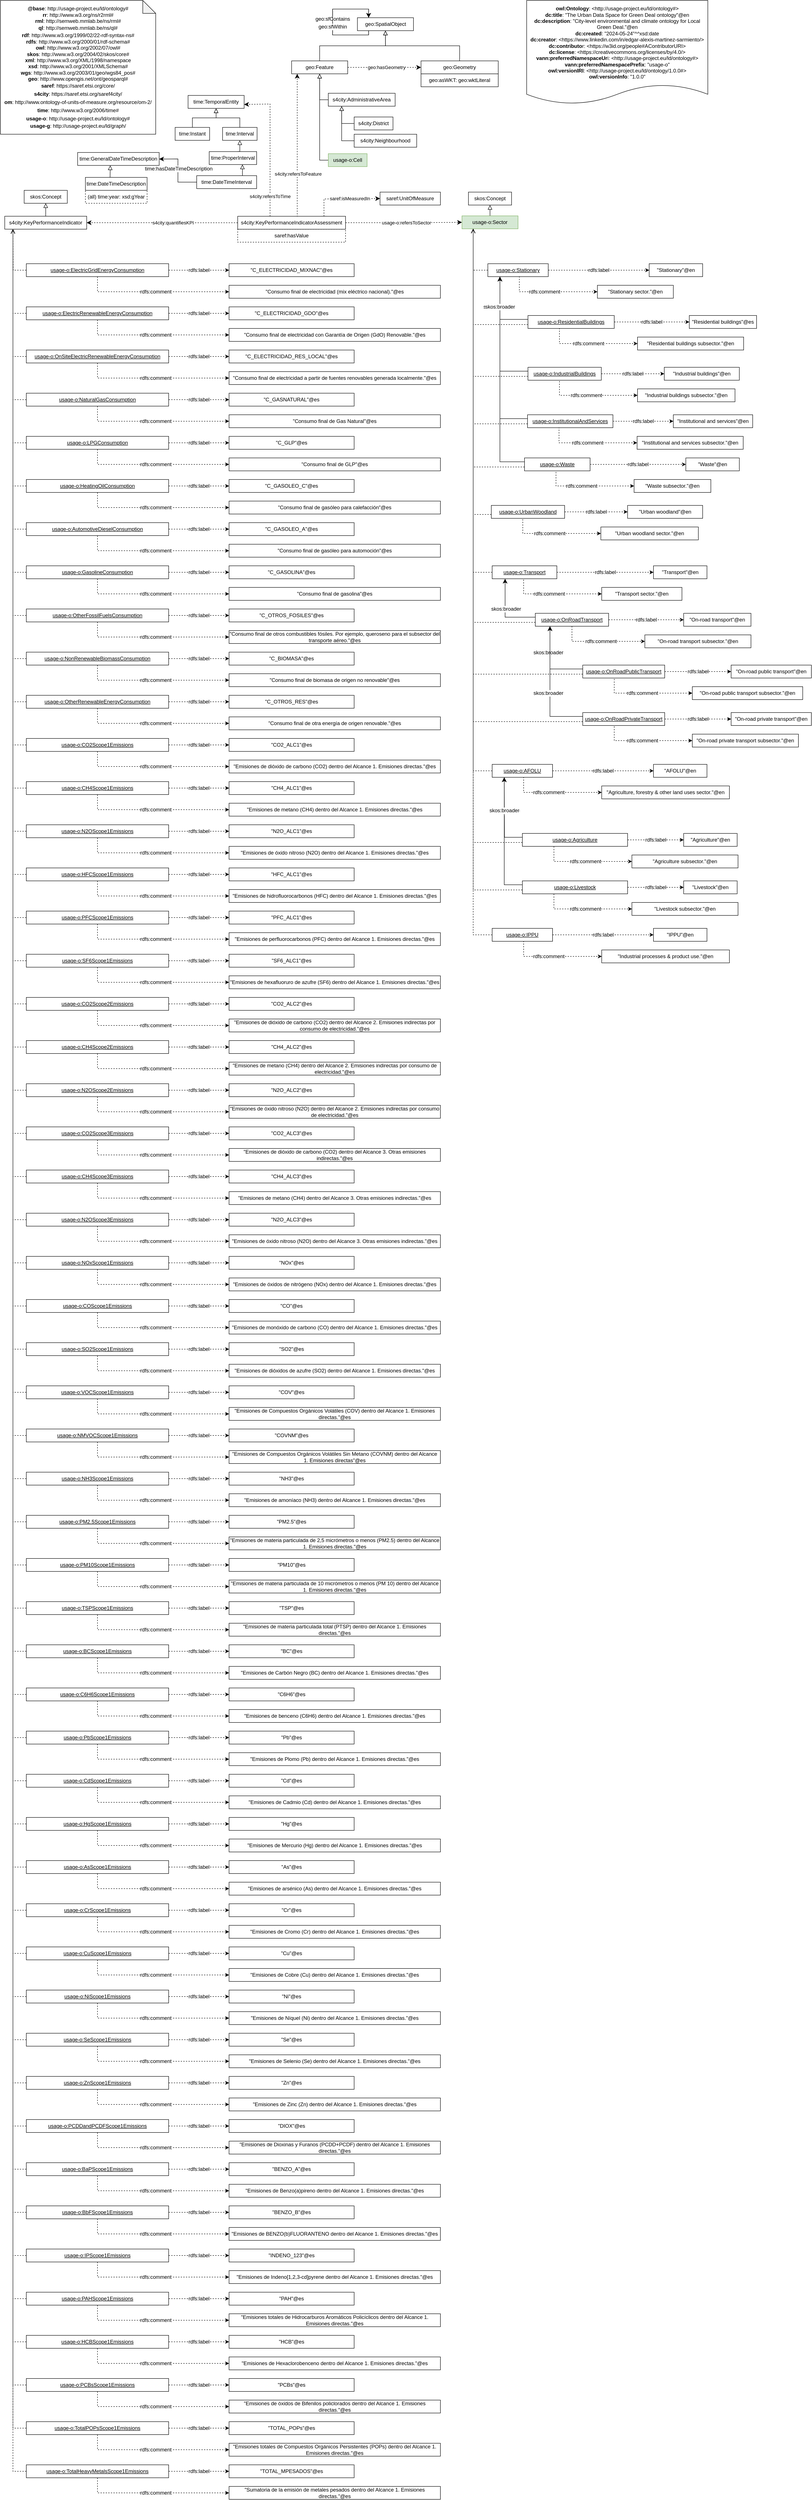 <mxfile>
    <diagram id="8UD5d60HDsAUgDDDRMJ2" name="Page-1">
        <mxGraphModel dx="527" dy="414" grid="1" gridSize="10" guides="1" tooltips="1" connect="1" arrows="1" fold="1" page="1" pageScale="1" pageWidth="850" pageHeight="1100" math="0" shadow="0">
            <root>
                <mxCell id="0"/>
                <mxCell id="1" parent="0"/>
                <mxCell id="2" value="&lt;div&gt;&lt;b&gt;@base&lt;/b&gt;: http://usage-project.eu/ld/ontology#&lt;/div&gt;&lt;div&gt;&lt;b style=&quot;background-color: initial;&quot;&gt;rr&lt;/b&gt;&lt;span style=&quot;background-color: initial;&quot;&gt;: http://www.w3.org/ns/r2rml#&lt;/span&gt;&lt;br&gt;&lt;/div&gt;&lt;div&gt;&lt;div style=&quot;border-color: var(--border-color);&quot;&gt;&lt;b&gt;rml&lt;/b&gt;: http://semweb.mmlab.be/ns/rml#&lt;/div&gt;&lt;div style=&quot;border-color: var(--border-color);&quot;&gt;&lt;div style=&quot;line-height: 19px;&quot;&gt;&lt;div style=&quot;&quot;&gt;&lt;b&gt;ql&lt;/b&gt;: http://semweb.mmlab.be/ns/ql#&lt;/div&gt;&lt;div style=&quot;&quot;&gt;&lt;/div&gt;&lt;/div&gt;&lt;/div&gt;&lt;div style=&quot;border-color: var(--border-color);&quot;&gt;&lt;b&gt;rdf&lt;/b&gt;: http://www.w3.org/1999/02/22-rdf-syntax-ns#&lt;/div&gt;&lt;div style=&quot;border-color: var(--border-color);&quot;&gt;&lt;b&gt;rdfs&lt;/b&gt;: http://www.w3.org/2000/01/rdf-schema#&lt;/div&gt;&lt;div style=&quot;border-color: var(--border-color);&quot;&gt;&lt;span style=&quot;background-color: initial;&quot;&gt;&lt;b&gt;owl&lt;/b&gt;: http://www.w3.org/2002/07/owl#&lt;/span&gt;&lt;br&gt;&lt;/div&gt;&lt;div style=&quot;border-color: var(--border-color);&quot;&gt;&lt;b&gt;skos&lt;/b&gt;: http://www.w3.org/2004/02/skos/core#&lt;/div&gt;&lt;div style=&quot;border-color: var(--border-color);&quot;&gt;&lt;b&gt;xml&lt;/b&gt;: http://www.w3.org/XML/1998/namespace&lt;/div&gt;&lt;div style=&quot;border-color: var(--border-color);&quot;&gt;&lt;b&gt;xsd&lt;/b&gt;: http://www.w3.org/2001/XMLSchema#&lt;/div&gt;&lt;div style=&quot;border-color: var(--border-color);&quot;&gt;&lt;span style=&quot;background-color: initial;&quot;&gt;&lt;b&gt;wgs&lt;/b&gt;: http://www.w3.org/2003/01/geo/wgs84_pos#&lt;/span&gt;&lt;br&gt;&lt;/div&gt;&lt;div style=&quot;border-color: var(--border-color);&quot;&gt;&lt;b style=&quot;background-color: initial;&quot;&gt;geo&lt;/b&gt;&lt;span style=&quot;background-color: initial;&quot;&gt;: http://www.opengis.net/ont/geosparql#&lt;/span&gt;&lt;br&gt;&lt;/div&gt;&lt;div style=&quot;border-color: var(--border-color);&quot;&gt;&lt;div style=&quot;border-color: var(--border-color); line-height: 19px;&quot;&gt;&lt;b style=&quot;border-color: var(--border-color);&quot;&gt;saref&lt;/b&gt;: https://saref.etsi.org/core/&lt;/div&gt;&lt;div style=&quot;border-color: var(--border-color); line-height: 19px;&quot;&gt;&lt;div style=&quot;border-color: var(--border-color); line-height: 19px;&quot;&gt;&lt;b style=&quot;border-color: var(--border-color);&quot;&gt;s4city&lt;/b&gt;: https://saref.etsi.org/saref4city/&lt;/div&gt;&lt;div style=&quot;border-color: var(--border-color); line-height: 19px;&quot;&gt;&lt;div style=&quot;border-color: var(--border-color); line-height: 19px;&quot;&gt;&lt;b style=&quot;border-color: var(--border-color);&quot;&gt;om&lt;/b&gt;: http://www.ontology-of-units-of-measure.org/resource/om-2/&lt;/div&gt;&lt;div style=&quot;border-color: var(--border-color); line-height: 19px;&quot;&gt;&lt;b style=&quot;background-color: initial;&quot;&gt;time&lt;/b&gt;&lt;span style=&quot;background-color: initial;&quot;&gt;: http://www.w3.org/2006/time#&lt;/span&gt;&lt;/div&gt;&lt;div style=&quot;border-color: var(--border-color); line-height: 19px;&quot;&gt;&lt;b style=&quot;background-color: initial; border-color: var(--border-color);&quot;&gt;usage-o&lt;/b&gt;&lt;span style=&quot;background-color: initial;&quot;&gt;: http://usage-project.eu/ld/ontology#&lt;/span&gt;&lt;/div&gt;&lt;/div&gt;&lt;/div&gt;&lt;/div&gt;&lt;div style=&quot;border-color: var(--border-color);&quot;&gt;&lt;span style=&quot;background-color: initial;&quot;&gt;&lt;b&gt;usage-g&lt;/b&gt;: http://usage-project.eu/ld/graph/&lt;/span&gt;&lt;br&gt;&lt;/div&gt;&lt;/div&gt;" style="shape=note;whiteSpace=wrap;html=1;backgroundOutline=1;darkOpacity=0.05;" parent="1" vertex="1">
                    <mxGeometry x="20" y="20" width="360" height="310" as="geometry"/>
                </mxCell>
                <mxCell id="45" value="geo:asWKT: geo:wktLiteral" style="rounded=0;whiteSpace=wrap;html=1;snapToPoint=1;points=[[0.1,0],[0.2,0],[0.3,0],[0.4,0],[0.5,0],[0.6,0],[0.7,0],[0.8,0],[0.9,0],[0,0.1],[0,0.3],[0,0.5],[0,0.7],[0,0.9],[0.1,1],[0.2,1],[0.3,1],[0.4,1],[0.5,1],[0.6,1],[0.7,1],[0.8,1],[0.9,1],[1,0.1],[1,0.3],[1,0.5],[1,0.7],[1,0.9]];" parent="1" vertex="1">
                    <mxGeometry x="995.08" y="190.07" width="179" height="30" as="geometry"/>
                </mxCell>
                <mxCell id="46" value="geo:Geometry" style="rounded=0;whiteSpace=wrap;html=1;snapToPoint=1;points=[[0.1,0],[0.2,0],[0.3,0],[0.4,0],[0.5,0],[0.6,0],[0.7,0],[0.8,0],[0.9,0],[0,0.1],[0,0.3],[0,0.5],[0,0.7],[0,0.9],[0.1,1],[0.2,1],[0.3,1],[0.4,1],[0.5,1],[0.6,1],[0.7,1],[0.8,1],[0.9,1],[1,0.1],[1,0.3],[1,0.5],[1,0.7],[1,0.9]];" parent="1" vertex="1">
                    <mxGeometry x="995.08" y="160.07" width="179" height="30" as="geometry"/>
                </mxCell>
                <mxCell id="48" value="geo:Feature" style="rounded=0;whiteSpace=wrap;html=1;snapToPoint=1;points=[[0.1,0],[0.2,0],[0.3,0],[0.4,0],[0.5,0],[0.6,0],[0.7,0],[0.8,0],[0.9,0],[0,0.1],[0,0.3],[0,0.5],[0,0.7],[0,0.9],[0.1,1],[0.2,1],[0.3,1],[0.4,1],[0.5,1],[0.6,1],[0.7,1],[0.8,1],[0.9,1],[1,0.1],[1,0.3],[1,0.5],[1,0.7],[1,0.9]];" parent="1" vertex="1">
                    <mxGeometry x="695.08" y="160.07" width="130" height="30" as="geometry"/>
                </mxCell>
                <mxCell id="49" value="s4city:KeyPerformanceIndicator" style="rounded=0;whiteSpace=wrap;html=1;snapToPoint=1;points=[[0.1,0],[0.2,0],[0.3,0],[0.4,0],[0.5,0],[0.6,0],[0.7,0],[0.8,0],[0.9,0],[0,0.1],[0,0.3],[0,0.5],[0,0.7],[0,0.9],[0.1,1],[0.2,1],[0.3,1],[0.4,1],[0.5,1],[0.6,1],[0.7,1],[0.8,1],[0.9,1],[1,0.1],[1,0.3],[1,0.5],[1,0.7],[1,0.9]];" parent="1" vertex="1">
                    <mxGeometry x="30" y="520" width="190" height="30" as="geometry"/>
                </mxCell>
                <mxCell id="51" value="" style="endArrow=classic;html=1;exitX=1;exitY=0.5;exitDx=0;exitDy=0;entryX=0;entryY=0.5;entryDx=0;entryDy=0;endSize=8;dashed=1;arcSize=0;" parent="1" source="48" target="46" edge="1">
                    <mxGeometry width="50" height="50" relative="1" as="geometry">
                        <mxPoint x="695.08" y="428.4" as="sourcePoint"/>
                        <mxPoint x="907.08" y="428.4" as="targetPoint"/>
                    </mxGeometry>
                </mxCell>
                <mxCell id="52" value="&lt;div&gt;geo:hasGeometry&lt;/div&gt;" style="edgeLabel;html=1;align=center;verticalAlign=middle;resizable=0;points=[];" parent="51" vertex="1" connectable="0">
                    <mxGeometry x="-0.191" y="-1" relative="1" as="geometry">
                        <mxPoint x="21" y="-1" as="offset"/>
                    </mxGeometry>
                </mxCell>
                <mxCell id="53" value="" style="endArrow=classic;html=1;exitX=0.552;exitY=0.053;exitDx=0;exitDy=0;entryX=0.1;entryY=1;entryDx=0;entryDy=0;endSize=8;dashed=1;arcSize=0;exitPerimeter=0;" parent="1" source="56" target="48" edge="1">
                    <mxGeometry width="50" height="50" relative="1" as="geometry">
                        <mxPoint x="695.08" y="460.11" as="sourcePoint"/>
                        <mxPoint x="940.08" y="355.11" as="targetPoint"/>
                    </mxGeometry>
                </mxCell>
                <mxCell id="54" value="&lt;div&gt;s4city:refersToFeature&lt;/div&gt;" style="edgeLabel;html=1;align=center;verticalAlign=middle;resizable=0;points=[];" parent="53" vertex="1" connectable="0">
                    <mxGeometry x="-0.191" y="-1" relative="1" as="geometry">
                        <mxPoint x="1" y="34" as="offset"/>
                    </mxGeometry>
                </mxCell>
                <mxCell id="55" value="saref:hasValue" style="rounded=0;whiteSpace=wrap;html=1;snapToPoint=1;points=[[0.1,0],[0.2,0],[0.3,0],[0.4,0],[0.5,0],[0.6,0],[0.7,0],[0.8,0],[0.9,0],[0,0.1],[0,0.3],[0,0.5],[0,0.7],[0,0.9],[0.1,1],[0.2,1],[0.3,1],[0.4,1],[0.5,1],[0.6,1],[0.7,1],[0.8,1],[0.9,1],[1,0.1],[1,0.3],[1,0.5],[1,0.7],[1,0.9]];dashed=1;" parent="1" vertex="1">
                    <mxGeometry x="570.08" y="550.11" width="250" height="30" as="geometry"/>
                </mxCell>
                <mxCell id="56" value="s4city:KeyPerformanceIndicatorAssessment" style="rounded=0;whiteSpace=wrap;html=1;snapToPoint=1;points=[[0.1,0],[0.2,0],[0.3,0],[0.4,0],[0.5,0],[0.6,0],[0.7,0],[0.8,0],[0.9,0],[0,0.1],[0,0.3],[0,0.5],[0,0.7],[0,0.9],[0.1,1],[0.2,1],[0.3,1],[0.4,1],[0.5,1],[0.6,1],[0.7,1],[0.8,1],[0.9,1],[1,0.1],[1,0.3],[1,0.5],[1,0.7],[1,0.9]];" parent="1" vertex="1">
                    <mxGeometry x="570.08" y="520.11" width="250" height="30" as="geometry"/>
                </mxCell>
                <mxCell id="57" value="" style="endArrow=classic;html=1;exitX=0;exitY=0.5;exitDx=0;exitDy=0;entryX=1;entryY=0.5;entryDx=0;entryDy=0;endSize=8;dashed=1;arcSize=0;" parent="1" source="56" target="49" edge="1">
                    <mxGeometry width="50" height="50" relative="1" as="geometry">
                        <mxPoint x="505" y="530" as="sourcePoint"/>
                        <mxPoint x="505" y="420" as="targetPoint"/>
                    </mxGeometry>
                </mxCell>
                <mxCell id="58" value="&lt;div&gt;s4city:quantifiesKPI&lt;/div&gt;" style="edgeLabel;html=1;align=center;verticalAlign=middle;resizable=0;points=[];" parent="57" vertex="1" connectable="0">
                    <mxGeometry x="-0.191" y="-1" relative="1" as="geometry">
                        <mxPoint x="-9" y="1" as="offset"/>
                    </mxGeometry>
                </mxCell>
                <mxCell id="59" value="saref:UnitOfMeasure" style="rounded=0;whiteSpace=wrap;html=1;snapToPoint=1;points=[[0.1,0],[0.2,0],[0.3,0],[0.4,0],[0.5,0],[0.6,0],[0.7,0],[0.8,0],[0.9,0],[0,0.1],[0,0.3],[0,0.5],[0,0.7],[0,0.9],[0.1,1],[0.2,1],[0.3,1],[0.4,1],[0.5,1],[0.6,1],[0.7,1],[0.8,1],[0.9,1],[1,0.1],[1,0.3],[1,0.5],[1,0.7],[1,0.9]];" parent="1" vertex="1">
                    <mxGeometry x="900.0" y="464.11" width="140" height="30" as="geometry"/>
                </mxCell>
                <mxCell id="61" value="" style="endArrow=classic;html=1;exitX=0.8;exitY=0;exitDx=0;exitDy=0;endSize=8;dashed=1;arcSize=0;edgeStyle=orthogonalEdgeStyle;" parent="1" source="56" target="59" edge="1">
                    <mxGeometry width="50" height="50" relative="1" as="geometry">
                        <mxPoint x="310.08" y="768.44" as="sourcePoint"/>
                        <mxPoint x="500.08" y="475.11" as="targetPoint"/>
                        <Array as="points">
                            <mxPoint x="770" y="480"/>
                        </Array>
                    </mxGeometry>
                </mxCell>
                <mxCell id="62" value="&lt;div&gt;saref:isMeasuredIn&lt;/div&gt;" style="edgeLabel;html=1;align=center;verticalAlign=middle;resizable=0;points=[];" parent="61" vertex="1" connectable="0">
                    <mxGeometry x="-0.191" y="-1" relative="1" as="geometry">
                        <mxPoint x="31" y="-2" as="offset"/>
                    </mxGeometry>
                </mxCell>
                <mxCell id="79" value="" style="endArrow=block;html=1;fontColor=#000099;exitX=0;exitY=0.5;exitDx=0;exitDy=0;endFill=0;entryX=0.2;entryY=1;entryDx=0;entryDy=0;endSize=8;arcSize=0;edgeStyle=orthogonalEdgeStyle;" parent="1" source="81" target="80" edge="1">
                    <mxGeometry width="50" height="50" relative="1" as="geometry">
                        <mxPoint x="600.08" y="275.07" as="sourcePoint"/>
                        <mxPoint x="758.08" y="275.07" as="targetPoint"/>
                    </mxGeometry>
                </mxCell>
                <mxCell id="80" value="s4city:AdministrativeArea" style="rounded=0;whiteSpace=wrap;html=1;snapToPoint=1;points=[[0.1,0],[0.2,0],[0.3,0],[0.4,0],[0.5,0],[0.6,0],[0.7,0],[0.8,0],[0.9,0],[0,0.1],[0,0.3],[0,0.5],[0,0.7],[0,0.9],[0.1,1],[0.2,1],[0.3,1],[0.4,1],[0.5,1],[0.6,1],[0.7,1],[0.8,1],[0.9,1],[1,0.1],[1,0.3],[1,0.5],[1,0.7],[1,0.9]];" parent="1" vertex="1">
                    <mxGeometry x="780.08" y="235.07" width="155" height="30" as="geometry"/>
                </mxCell>
                <mxCell id="81" value="s4city:District" style="rounded=0;whiteSpace=wrap;html=1;snapToPoint=1;points=[[0.1,0],[0.2,0],[0.3,0],[0.4,0],[0.5,0],[0.6,0],[0.7,0],[0.8,0],[0.9,0],[0,0.1],[0,0.3],[0,0.5],[0,0.7],[0,0.9],[0.1,1],[0.2,1],[0.3,1],[0.4,1],[0.5,1],[0.6,1],[0.7,1],[0.8,1],[0.9,1],[1,0.1],[1,0.3],[1,0.5],[1,0.7],[1,0.9]];" parent="1" vertex="1">
                    <mxGeometry x="840.08" y="290.07" width="90" height="30" as="geometry"/>
                </mxCell>
                <mxCell id="82" value="s4city:Neighbourhood" style="rounded=0;whiteSpace=wrap;html=1;snapToPoint=1;points=[[0.1,0],[0.2,0],[0.3,0],[0.4,0],[0.5,0],[0.6,0],[0.7,0],[0.8,0],[0.9,0],[0,0.1],[0,0.3],[0,0.5],[0,0.7],[0,0.9],[0.1,1],[0.2,1],[0.3,1],[0.4,1],[0.5,1],[0.6,1],[0.7,1],[0.8,1],[0.9,1],[1,0.1],[1,0.3],[1,0.5],[1,0.7],[1,0.9]];" parent="1" vertex="1">
                    <mxGeometry x="840.08" y="330.07" width="145" height="30" as="geometry"/>
                </mxCell>
                <mxCell id="83" value="" style="endArrow=block;html=1;fontColor=#000099;exitX=0;exitY=0.5;exitDx=0;exitDy=0;endFill=0;entryX=0.2;entryY=1;entryDx=0;entryDy=0;endSize=8;arcSize=0;edgeStyle=orthogonalEdgeStyle;" parent="1" source="82" target="80" edge="1">
                    <mxGeometry width="50" height="50" relative="1" as="geometry">
                        <mxPoint x="700.08" y="345.07" as="sourcePoint"/>
                        <mxPoint x="975.08" y="335.07" as="targetPoint"/>
                    </mxGeometry>
                </mxCell>
                <mxCell id="84" value="" style="endArrow=block;html=1;fontColor=#000099;exitX=0;exitY=0.5;exitDx=0;exitDy=0;endFill=0;entryX=0.5;entryY=1;entryDx=0;entryDy=0;endSize=8;arcSize=0;edgeStyle=orthogonalEdgeStyle;" parent="1" source="80" target="48" edge="1">
                    <mxGeometry width="50" height="50" relative="1" as="geometry">
                        <mxPoint x="910.08" y="345.07" as="sourcePoint"/>
                        <mxPoint x="857.58" y="290.07" as="targetPoint"/>
                    </mxGeometry>
                </mxCell>
                <mxCell id="85" value="" style="endArrow=block;html=1;fontColor=#000099;exitX=0;exitY=0.5;exitDx=0;exitDy=0;endFill=0;endSize=8;arcSize=0;edgeStyle=orthogonalEdgeStyle;entryX=0.5;entryY=1;entryDx=0;entryDy=0;" parent="1" source="86" target="48" edge="1">
                    <mxGeometry width="50" height="50" relative="1" as="geometry">
                        <mxPoint x="910.08" y="485.07" as="sourcePoint"/>
                        <mxPoint x="760.08" y="280.07" as="targetPoint"/>
                    </mxGeometry>
                </mxCell>
                <mxCell id="86" value="usage-o:Cell" style="rounded=0;whiteSpace=wrap;html=1;snapToPoint=1;points=[[0.1,0],[0.2,0],[0.3,0],[0.4,0],[0.5,0],[0.6,0],[0.7,0],[0.8,0],[0.9,0],[0,0.1],[0,0.3],[0,0.5],[0,0.7],[0,0.9],[0.1,1],[0.2,1],[0.3,1],[0.4,1],[0.5,1],[0.6,1],[0.7,1],[0.8,1],[0.9,1],[1,0.1],[1,0.3],[1,0.5],[1,0.7],[1,0.9]];fillColor=#d5e8d4;strokeColor=#82b366;" parent="1" vertex="1">
                    <mxGeometry x="780.08" y="375.07" width="90" height="30" as="geometry"/>
                </mxCell>
                <mxCell id="87" value="&quot;&lt;span style=&quot;text-align: start;&quot;&gt;C_ELECTRICIDAD_MIXNAC&lt;/span&gt;&quot;@es" style="rounded=0;whiteSpace=wrap;html=1;snapToPoint=1;" parent="1" vertex="1">
                    <mxGeometry x="550" y="630" width="290" height="30" as="geometry"/>
                </mxCell>
                <mxCell id="88" value="rdfs:label" style="edgeStyle=orthogonalEdgeStyle;rounded=0;orthogonalLoop=1;jettySize=auto;html=1;exitX=1;exitY=0.5;exitDx=0;exitDy=0;fontSize=12;dashed=1;" parent="1" source="89" target="87" edge="1">
                    <mxGeometry relative="1" as="geometry"/>
                </mxCell>
                <mxCell id="89" value="&lt;u&gt;usage-o:ElectricGridEnergyConsumption&lt;/u&gt;" style="rounded=0;whiteSpace=wrap;html=1;snapToPoint=1;points=[[0.1,0],[0.2,0],[0.3,0],[0.4,0],[0.5,0],[0.6,0],[0.7,0],[0.8,0],[0.9,0],[0,0.1],[0,0.3],[0,0.5],[0,0.7],[0,0.9],[0.1,1],[0.2,1],[0.3,1],[0.4,1],[0.5,1],[0.6,1],[0.7,1],[0.8,1],[0.9,1],[1,0.1],[1,0.3],[1,0.5],[1,0.7],[1,0.9]];" parent="1" vertex="1">
                    <mxGeometry x="80" y="630" width="330" height="30" as="geometry"/>
                </mxCell>
                <mxCell id="90" value="rdfs:comment" style="edgeStyle=orthogonalEdgeStyle;rounded=0;orthogonalLoop=1;jettySize=auto;html=1;exitX=0.5;exitY=1;exitDx=0;exitDy=0;fontSize=12;entryX=0;entryY=0.5;entryDx=0;entryDy=0;dashed=1;" parent="1" source="89" target="91" edge="1">
                    <mxGeometry relative="1" as="geometry">
                        <mxPoint x="195" y="745" as="sourcePoint"/>
                    </mxGeometry>
                </mxCell>
                <mxCell id="91" value="&quot;Consumo final de electricidad (mix eléctrico nacional).&quot;@es" style="rounded=0;whiteSpace=wrap;html=1;snapToPoint=1;" parent="1" vertex="1">
                    <mxGeometry x="550" y="680" width="490" height="30" as="geometry"/>
                </mxCell>
                <mxCell id="92" value="" style="endArrow=open;html=1;fontColor=#000099;endFill=0;dashed=1;endSize=8;exitX=0;exitY=0.5;exitDx=0;exitDy=0;edgeStyle=orthogonalEdgeStyle;rounded=0;entryX=0.1;entryY=1;entryDx=0;entryDy=0;" parent="1" source="89" target="49" edge="1">
                    <mxGeometry width="50" height="50" relative="1" as="geometry">
                        <mxPoint x="310" y="770" as="sourcePoint"/>
                        <mxPoint x="100" y="570" as="targetPoint"/>
                    </mxGeometry>
                </mxCell>
                <mxCell id="93" value="&quot;&lt;span style=&quot;text-align: start;&quot;&gt;C_ELECTRICIDAD_GDO&lt;/span&gt;&quot;@es" style="rounded=0;whiteSpace=wrap;html=1;snapToPoint=1;" parent="1" vertex="1">
                    <mxGeometry x="550" y="730" width="290" height="30" as="geometry"/>
                </mxCell>
                <mxCell id="94" value="rdfs:label" style="edgeStyle=orthogonalEdgeStyle;rounded=0;orthogonalLoop=1;jettySize=auto;html=1;exitX=1;exitY=0.5;exitDx=0;exitDy=0;fontSize=12;dashed=1;" parent="1" source="95" target="93" edge="1">
                    <mxGeometry relative="1" as="geometry"/>
                </mxCell>
                <mxCell id="95" value="&lt;u&gt;usage-o:ElectricRenewableEnergyConsumption&lt;/u&gt;" style="rounded=0;whiteSpace=wrap;html=1;snapToPoint=1;points=[[0.1,0],[0.2,0],[0.3,0],[0.4,0],[0.5,0],[0.6,0],[0.7,0],[0.8,0],[0.9,0],[0,0.1],[0,0.3],[0,0.5],[0,0.7],[0,0.9],[0.1,1],[0.2,1],[0.3,1],[0.4,1],[0.5,1],[0.6,1],[0.7,1],[0.8,1],[0.9,1],[1,0.1],[1,0.3],[1,0.5],[1,0.7],[1,0.9]];" parent="1" vertex="1">
                    <mxGeometry x="80" y="730" width="330" height="30" as="geometry"/>
                </mxCell>
                <mxCell id="96" value="rdfs:comment" style="edgeStyle=orthogonalEdgeStyle;rounded=0;orthogonalLoop=1;jettySize=auto;html=1;exitX=0.5;exitY=1;exitDx=0;exitDy=0;fontSize=12;entryX=0;entryY=0.5;entryDx=0;entryDy=0;dashed=1;" parent="1" source="95" target="97" edge="1">
                    <mxGeometry relative="1" as="geometry">
                        <mxPoint x="195" y="845" as="sourcePoint"/>
                    </mxGeometry>
                </mxCell>
                <mxCell id="97" value="&quot;Consumo final de electricidad con Garantía de Origen (GdO) Renovable.&quot;@es" style="rounded=0;whiteSpace=wrap;html=1;snapToPoint=1;" parent="1" vertex="1">
                    <mxGeometry x="550" y="780" width="490" height="30" as="geometry"/>
                </mxCell>
                <mxCell id="98" value="" style="endArrow=open;html=1;fontColor=#000099;endFill=0;dashed=1;endSize=8;exitX=0;exitY=0.5;exitDx=0;exitDy=0;edgeStyle=orthogonalEdgeStyle;rounded=0;entryX=0.1;entryY=1;entryDx=0;entryDy=0;" parent="1" source="95" target="49" edge="1">
                    <mxGeometry width="50" height="50" relative="1" as="geometry">
                        <mxPoint x="310" y="770" as="sourcePoint"/>
                        <mxPoint x="100" y="570" as="targetPoint"/>
                    </mxGeometry>
                </mxCell>
                <mxCell id="99" value="&quot;&lt;span style=&quot;text-align: start;&quot;&gt;C_ELECTRICIDAD_RES_LOCAL&lt;/span&gt;&quot;@es" style="rounded=0;whiteSpace=wrap;html=1;snapToPoint=1;" parent="1" vertex="1">
                    <mxGeometry x="550" y="830" width="290" height="30" as="geometry"/>
                </mxCell>
                <mxCell id="100" value="rdfs:label" style="edgeStyle=orthogonalEdgeStyle;rounded=0;orthogonalLoop=1;jettySize=auto;html=1;exitX=1;exitY=0.5;exitDx=0;exitDy=0;fontSize=12;dashed=1;" parent="1" source="101" target="99" edge="1">
                    <mxGeometry relative="1" as="geometry"/>
                </mxCell>
                <mxCell id="101" value="&lt;u&gt;usage-o:OnSiteElectricRenewableEnergyConsumption&lt;/u&gt;" style="rounded=0;whiteSpace=wrap;html=1;snapToPoint=1;points=[[0.1,0],[0.2,0],[0.3,0],[0.4,0],[0.5,0],[0.6,0],[0.7,0],[0.8,0],[0.9,0],[0,0.1],[0,0.3],[0,0.5],[0,0.7],[0,0.9],[0.1,1],[0.2,1],[0.3,1],[0.4,1],[0.5,1],[0.6,1],[0.7,1],[0.8,1],[0.9,1],[1,0.1],[1,0.3],[1,0.5],[1,0.7],[1,0.9]];" parent="1" vertex="1">
                    <mxGeometry x="80" y="830" width="330" height="30" as="geometry"/>
                </mxCell>
                <mxCell id="102" value="rdfs:comment" style="edgeStyle=orthogonalEdgeStyle;rounded=0;orthogonalLoop=1;jettySize=auto;html=1;exitX=0.5;exitY=1;exitDx=0;exitDy=0;fontSize=12;entryX=0;entryY=0.5;entryDx=0;entryDy=0;dashed=1;" parent="1" source="101" target="103" edge="1">
                    <mxGeometry relative="1" as="geometry">
                        <mxPoint x="195" y="945" as="sourcePoint"/>
                    </mxGeometry>
                </mxCell>
                <mxCell id="103" value="&quot;Consumo final de electricidad a partir de fuentes renovables generada localmente.&quot;@es" style="rounded=0;whiteSpace=wrap;html=1;snapToPoint=1;" parent="1" vertex="1">
                    <mxGeometry x="550" y="880" width="490" height="30" as="geometry"/>
                </mxCell>
                <mxCell id="104" value="" style="endArrow=open;html=1;fontColor=#000099;endFill=0;dashed=1;endSize=8;exitX=0;exitY=0.5;exitDx=0;exitDy=0;edgeStyle=orthogonalEdgeStyle;rounded=0;entryX=0.1;entryY=1;entryDx=0;entryDy=0;" parent="1" source="101" target="49" edge="1">
                    <mxGeometry width="50" height="50" relative="1" as="geometry">
                        <mxPoint x="310" y="770" as="sourcePoint"/>
                        <mxPoint x="100" y="570" as="targetPoint"/>
                    </mxGeometry>
                </mxCell>
                <mxCell id="105" value="&quot;&lt;span style=&quot;text-align: start;&quot;&gt;C_GASNATURAL&lt;/span&gt;&quot;@es" style="rounded=0;whiteSpace=wrap;html=1;snapToPoint=1;" parent="1" vertex="1">
                    <mxGeometry x="550" y="930" width="290" height="30" as="geometry"/>
                </mxCell>
                <mxCell id="106" value="rdfs:label" style="edgeStyle=orthogonalEdgeStyle;rounded=0;orthogonalLoop=1;jettySize=auto;html=1;exitX=1;exitY=0.5;exitDx=0;exitDy=0;fontSize=12;dashed=1;" parent="1" source="107" target="105" edge="1">
                    <mxGeometry relative="1" as="geometry"/>
                </mxCell>
                <mxCell id="107" value="&lt;u&gt;usage-o:NaturalGasConsumption&lt;/u&gt;" style="rounded=0;whiteSpace=wrap;html=1;snapToPoint=1;points=[[0.1,0],[0.2,0],[0.3,0],[0.4,0],[0.5,0],[0.6,0],[0.7,0],[0.8,0],[0.9,0],[0,0.1],[0,0.3],[0,0.5],[0,0.7],[0,0.9],[0.1,1],[0.2,1],[0.3,1],[0.4,1],[0.5,1],[0.6,1],[0.7,1],[0.8,1],[0.9,1],[1,0.1],[1,0.3],[1,0.5],[1,0.7],[1,0.9]];" parent="1" vertex="1">
                    <mxGeometry x="80" y="930" width="330" height="30" as="geometry"/>
                </mxCell>
                <mxCell id="108" value="rdfs:comment" style="edgeStyle=orthogonalEdgeStyle;rounded=0;orthogonalLoop=1;jettySize=auto;html=1;exitX=0.5;exitY=1;exitDx=0;exitDy=0;fontSize=12;entryX=0;entryY=0.5;entryDx=0;entryDy=0;dashed=1;" parent="1" source="107" target="109" edge="1">
                    <mxGeometry relative="1" as="geometry">
                        <mxPoint x="195" y="1045" as="sourcePoint"/>
                    </mxGeometry>
                </mxCell>
                <mxCell id="109" value="&quot;Consumo final de Gas Natural&quot;@es" style="rounded=0;whiteSpace=wrap;html=1;snapToPoint=1;" parent="1" vertex="1">
                    <mxGeometry x="550" y="980" width="490" height="30" as="geometry"/>
                </mxCell>
                <mxCell id="110" value="" style="endArrow=open;html=1;fontColor=#000099;endFill=0;dashed=1;endSize=8;exitX=0;exitY=0.5;exitDx=0;exitDy=0;edgeStyle=orthogonalEdgeStyle;rounded=0;entryX=0.1;entryY=1;entryDx=0;entryDy=0;" parent="1" source="107" target="49" edge="1">
                    <mxGeometry width="50" height="50" relative="1" as="geometry">
                        <mxPoint x="310" y="770" as="sourcePoint"/>
                        <mxPoint x="100" y="570" as="targetPoint"/>
                    </mxGeometry>
                </mxCell>
                <mxCell id="111" value="&quot;&lt;span style=&quot;text-align: start;&quot;&gt;C_GLP&lt;/span&gt;&quot;@es" style="rounded=0;whiteSpace=wrap;html=1;snapToPoint=1;" parent="1" vertex="1">
                    <mxGeometry x="550" y="1030" width="290" height="30" as="geometry"/>
                </mxCell>
                <mxCell id="112" value="rdfs:label" style="edgeStyle=orthogonalEdgeStyle;rounded=0;orthogonalLoop=1;jettySize=auto;html=1;exitX=1;exitY=0.5;exitDx=0;exitDy=0;fontSize=12;dashed=1;" parent="1" source="113" target="111" edge="1">
                    <mxGeometry relative="1" as="geometry"/>
                </mxCell>
                <mxCell id="113" value="&lt;u&gt;usage-o:LPGConsumption&lt;/u&gt;" style="rounded=0;whiteSpace=wrap;html=1;snapToPoint=1;points=[[0.1,0],[0.2,0],[0.3,0],[0.4,0],[0.5,0],[0.6,0],[0.7,0],[0.8,0],[0.9,0],[0,0.1],[0,0.3],[0,0.5],[0,0.7],[0,0.9],[0.1,1],[0.2,1],[0.3,1],[0.4,1],[0.5,1],[0.6,1],[0.7,1],[0.8,1],[0.9,1],[1,0.1],[1,0.3],[1,0.5],[1,0.7],[1,0.9]];" parent="1" vertex="1">
                    <mxGeometry x="80" y="1030" width="330" height="30" as="geometry"/>
                </mxCell>
                <mxCell id="114" value="rdfs:comment" style="edgeStyle=orthogonalEdgeStyle;rounded=0;orthogonalLoop=1;jettySize=auto;html=1;exitX=0.5;exitY=1;exitDx=0;exitDy=0;fontSize=12;entryX=0;entryY=0.5;entryDx=0;entryDy=0;dashed=1;" parent="1" source="113" target="115" edge="1">
                    <mxGeometry relative="1" as="geometry">
                        <mxPoint x="195" y="1145" as="sourcePoint"/>
                    </mxGeometry>
                </mxCell>
                <mxCell id="115" value="&quot;Consumo final de GLP&quot;@es" style="rounded=0;whiteSpace=wrap;html=1;snapToPoint=1;" parent="1" vertex="1">
                    <mxGeometry x="550" y="1080" width="490" height="30" as="geometry"/>
                </mxCell>
                <mxCell id="116" value="" style="endArrow=open;html=1;fontColor=#000099;endFill=0;dashed=1;endSize=8;exitX=0;exitY=0.5;exitDx=0;exitDy=0;edgeStyle=orthogonalEdgeStyle;rounded=0;entryX=0.1;entryY=1;entryDx=0;entryDy=0;" parent="1" source="113" target="49" edge="1">
                    <mxGeometry width="50" height="50" relative="1" as="geometry">
                        <mxPoint x="310" y="770" as="sourcePoint"/>
                        <mxPoint x="100" y="570" as="targetPoint"/>
                    </mxGeometry>
                </mxCell>
                <mxCell id="117" value="&quot;&lt;span style=&quot;text-align: start;&quot;&gt;C_GASOLEO_C&lt;/span&gt;&quot;@es" style="rounded=0;whiteSpace=wrap;html=1;snapToPoint=1;" parent="1" vertex="1">
                    <mxGeometry x="550" y="1130" width="290" height="30" as="geometry"/>
                </mxCell>
                <mxCell id="118" value="rdfs:label" style="edgeStyle=orthogonalEdgeStyle;rounded=0;orthogonalLoop=1;jettySize=auto;html=1;exitX=1;exitY=0.5;exitDx=0;exitDy=0;fontSize=12;dashed=1;" parent="1" source="119" target="117" edge="1">
                    <mxGeometry relative="1" as="geometry"/>
                </mxCell>
                <mxCell id="119" value="&lt;u&gt;usage-o:HeatingOilConsumption&lt;/u&gt;" style="rounded=0;whiteSpace=wrap;html=1;snapToPoint=1;points=[[0.1,0],[0.2,0],[0.3,0],[0.4,0],[0.5,0],[0.6,0],[0.7,0],[0.8,0],[0.9,0],[0,0.1],[0,0.3],[0,0.5],[0,0.7],[0,0.9],[0.1,1],[0.2,1],[0.3,1],[0.4,1],[0.5,1],[0.6,1],[0.7,1],[0.8,1],[0.9,1],[1,0.1],[1,0.3],[1,0.5],[1,0.7],[1,0.9]];" parent="1" vertex="1">
                    <mxGeometry x="80" y="1130" width="330" height="30" as="geometry"/>
                </mxCell>
                <mxCell id="120" value="rdfs:comment" style="edgeStyle=orthogonalEdgeStyle;rounded=0;orthogonalLoop=1;jettySize=auto;html=1;exitX=0.5;exitY=1;exitDx=0;exitDy=0;fontSize=12;entryX=0;entryY=0.5;entryDx=0;entryDy=0;dashed=1;" parent="1" source="119" target="121" edge="1">
                    <mxGeometry relative="1" as="geometry">
                        <mxPoint x="195" y="1245" as="sourcePoint"/>
                    </mxGeometry>
                </mxCell>
                <mxCell id="121" value="&quot;Consumo final de gasóleo para calefacción&quot;@es" style="rounded=0;whiteSpace=wrap;html=1;snapToPoint=1;" parent="1" vertex="1">
                    <mxGeometry x="550" y="1180" width="490" height="30" as="geometry"/>
                </mxCell>
                <mxCell id="122" value="" style="endArrow=open;html=1;fontColor=#000099;endFill=0;dashed=1;endSize=8;exitX=0;exitY=0.5;exitDx=0;exitDy=0;edgeStyle=orthogonalEdgeStyle;rounded=0;entryX=0.1;entryY=1;entryDx=0;entryDy=0;" parent="1" source="119" target="49" edge="1">
                    <mxGeometry width="50" height="50" relative="1" as="geometry">
                        <mxPoint x="310" y="770" as="sourcePoint"/>
                        <mxPoint x="100" y="570" as="targetPoint"/>
                    </mxGeometry>
                </mxCell>
                <mxCell id="123" value="&quot;&lt;span style=&quot;text-align: start;&quot;&gt;C_GASOLEO_A&lt;/span&gt;&quot;@es" style="rounded=0;whiteSpace=wrap;html=1;snapToPoint=1;" parent="1" vertex="1">
                    <mxGeometry x="550" y="1230" width="290" height="30" as="geometry"/>
                </mxCell>
                <mxCell id="124" value="rdfs:label" style="edgeStyle=orthogonalEdgeStyle;rounded=0;orthogonalLoop=1;jettySize=auto;html=1;exitX=1;exitY=0.5;exitDx=0;exitDy=0;fontSize=12;dashed=1;" parent="1" source="125" target="123" edge="1">
                    <mxGeometry relative="1" as="geometry"/>
                </mxCell>
                <mxCell id="125" value="&lt;u&gt;usage-o:AutomotiveDieselConsumption&lt;/u&gt;" style="rounded=0;whiteSpace=wrap;html=1;snapToPoint=1;points=[[0.1,0],[0.2,0],[0.3,0],[0.4,0],[0.5,0],[0.6,0],[0.7,0],[0.8,0],[0.9,0],[0,0.1],[0,0.3],[0,0.5],[0,0.7],[0,0.9],[0.1,1],[0.2,1],[0.3,1],[0.4,1],[0.5,1],[0.6,1],[0.7,1],[0.8,1],[0.9,1],[1,0.1],[1,0.3],[1,0.5],[1,0.7],[1,0.9]];" parent="1" vertex="1">
                    <mxGeometry x="80" y="1230" width="330" height="30" as="geometry"/>
                </mxCell>
                <mxCell id="126" value="rdfs:comment" style="edgeStyle=orthogonalEdgeStyle;rounded=0;orthogonalLoop=1;jettySize=auto;html=1;exitX=0.5;exitY=1;exitDx=0;exitDy=0;fontSize=12;entryX=0;entryY=0.5;entryDx=0;entryDy=0;dashed=1;" parent="1" source="125" target="127" edge="1">
                    <mxGeometry relative="1" as="geometry">
                        <mxPoint x="195" y="1345" as="sourcePoint"/>
                    </mxGeometry>
                </mxCell>
                <mxCell id="127" value="&quot;Consumo final de gasóleo para automoción&quot;@es" style="rounded=0;whiteSpace=wrap;html=1;snapToPoint=1;" parent="1" vertex="1">
                    <mxGeometry x="550" y="1280" width="490" height="30" as="geometry"/>
                </mxCell>
                <mxCell id="128" value="" style="endArrow=open;html=1;fontColor=#000099;endFill=0;dashed=1;endSize=8;exitX=0;exitY=0.5;exitDx=0;exitDy=0;edgeStyle=orthogonalEdgeStyle;rounded=0;entryX=0.1;entryY=1;entryDx=0;entryDy=0;" parent="1" source="125" target="49" edge="1">
                    <mxGeometry width="50" height="50" relative="1" as="geometry">
                        <mxPoint x="310" y="770" as="sourcePoint"/>
                        <mxPoint x="100" y="570" as="targetPoint"/>
                    </mxGeometry>
                </mxCell>
                <mxCell id="129" value="&quot;&lt;span style=&quot;text-align: start;&quot;&gt;C_GASOLINA&lt;/span&gt;&quot;@es" style="rounded=0;whiteSpace=wrap;html=1;snapToPoint=1;" parent="1" vertex="1">
                    <mxGeometry x="550" y="1330" width="290" height="30" as="geometry"/>
                </mxCell>
                <mxCell id="130" value="rdfs:label" style="edgeStyle=orthogonalEdgeStyle;rounded=0;orthogonalLoop=1;jettySize=auto;html=1;exitX=1;exitY=0.5;exitDx=0;exitDy=0;fontSize=12;dashed=1;" parent="1" source="131" target="129" edge="1">
                    <mxGeometry relative="1" as="geometry"/>
                </mxCell>
                <mxCell id="131" value="&lt;u&gt;usage-o:GasolineConsumption&lt;/u&gt;" style="rounded=0;whiteSpace=wrap;html=1;snapToPoint=1;points=[[0.1,0],[0.2,0],[0.3,0],[0.4,0],[0.5,0],[0.6,0],[0.7,0],[0.8,0],[0.9,0],[0,0.1],[0,0.3],[0,0.5],[0,0.7],[0,0.9],[0.1,1],[0.2,1],[0.3,1],[0.4,1],[0.5,1],[0.6,1],[0.7,1],[0.8,1],[0.9,1],[1,0.1],[1,0.3],[1,0.5],[1,0.7],[1,0.9]];" parent="1" vertex="1">
                    <mxGeometry x="80" y="1330" width="330" height="30" as="geometry"/>
                </mxCell>
                <mxCell id="132" value="rdfs:comment" style="edgeStyle=orthogonalEdgeStyle;rounded=0;orthogonalLoop=1;jettySize=auto;html=1;exitX=0.5;exitY=1;exitDx=0;exitDy=0;fontSize=12;entryX=0;entryY=0.5;entryDx=0;entryDy=0;dashed=1;" parent="1" source="131" target="133" edge="1">
                    <mxGeometry relative="1" as="geometry">
                        <mxPoint x="195" y="1445" as="sourcePoint"/>
                    </mxGeometry>
                </mxCell>
                <mxCell id="133" value="&quot;Consumo final de gasolina&quot;@es" style="rounded=0;whiteSpace=wrap;html=1;snapToPoint=1;" parent="1" vertex="1">
                    <mxGeometry x="550" y="1380" width="490" height="30" as="geometry"/>
                </mxCell>
                <mxCell id="134" value="" style="endArrow=open;html=1;fontColor=#000099;endFill=0;dashed=1;endSize=8;exitX=0;exitY=0.5;exitDx=0;exitDy=0;edgeStyle=orthogonalEdgeStyle;rounded=0;entryX=0.1;entryY=1;entryDx=0;entryDy=0;" parent="1" source="131" target="49" edge="1">
                    <mxGeometry width="50" height="50" relative="1" as="geometry">
                        <mxPoint x="310" y="770" as="sourcePoint"/>
                        <mxPoint x="100" y="570" as="targetPoint"/>
                    </mxGeometry>
                </mxCell>
                <mxCell id="135" value="&quot;&lt;span style=&quot;text-align: start;&quot;&gt;C_OTROS_FOSILES&lt;/span&gt;&quot;@es" style="rounded=0;whiteSpace=wrap;html=1;snapToPoint=1;" parent="1" vertex="1">
                    <mxGeometry x="550" y="1430" width="290" height="30" as="geometry"/>
                </mxCell>
                <mxCell id="136" value="rdfs:label" style="edgeStyle=orthogonalEdgeStyle;rounded=0;orthogonalLoop=1;jettySize=auto;html=1;exitX=1;exitY=0.5;exitDx=0;exitDy=0;fontSize=12;dashed=1;" parent="1" source="137" target="135" edge="1">
                    <mxGeometry relative="1" as="geometry"/>
                </mxCell>
                <mxCell id="137" value="&lt;u&gt;usage-o:OtherFossilFuelsConsumption&lt;/u&gt;" style="rounded=0;whiteSpace=wrap;html=1;snapToPoint=1;points=[[0.1,0],[0.2,0],[0.3,0],[0.4,0],[0.5,0],[0.6,0],[0.7,0],[0.8,0],[0.9,0],[0,0.1],[0,0.3],[0,0.5],[0,0.7],[0,0.9],[0.1,1],[0.2,1],[0.3,1],[0.4,1],[0.5,1],[0.6,1],[0.7,1],[0.8,1],[0.9,1],[1,0.1],[1,0.3],[1,0.5],[1,0.7],[1,0.9]];" parent="1" vertex="1">
                    <mxGeometry x="80" y="1430" width="330" height="30" as="geometry"/>
                </mxCell>
                <mxCell id="138" value="rdfs:comment" style="edgeStyle=orthogonalEdgeStyle;rounded=0;orthogonalLoop=1;jettySize=auto;html=1;exitX=0.5;exitY=1;exitDx=0;exitDy=0;fontSize=12;entryX=0;entryY=0.5;entryDx=0;entryDy=0;dashed=1;" parent="1" source="137" target="139" edge="1">
                    <mxGeometry relative="1" as="geometry">
                        <mxPoint x="195" y="1545" as="sourcePoint"/>
                    </mxGeometry>
                </mxCell>
                <mxCell id="139" value="&quot;Consumo final de otros combustibles fósiles. Por ejemplo, queroseno para el subsector del transporte aéreo.&quot;@es" style="rounded=0;whiteSpace=wrap;html=1;snapToPoint=1;" parent="1" vertex="1">
                    <mxGeometry x="550" y="1480" width="490" height="30" as="geometry"/>
                </mxCell>
                <mxCell id="140" value="" style="endArrow=open;html=1;fontColor=#000099;endFill=0;dashed=1;endSize=8;exitX=0;exitY=0.5;exitDx=0;exitDy=0;edgeStyle=orthogonalEdgeStyle;rounded=0;entryX=0.1;entryY=1;entryDx=0;entryDy=0;" parent="1" source="137" target="49" edge="1">
                    <mxGeometry width="50" height="50" relative="1" as="geometry">
                        <mxPoint x="310" y="770" as="sourcePoint"/>
                        <mxPoint x="100" y="570" as="targetPoint"/>
                    </mxGeometry>
                </mxCell>
                <mxCell id="141" value="&quot;&lt;span style=&quot;text-align: start;&quot;&gt;C_BIOMASA&lt;/span&gt;&quot;@es" style="rounded=0;whiteSpace=wrap;html=1;snapToPoint=1;" parent="1" vertex="1">
                    <mxGeometry x="550" y="1530" width="290" height="30" as="geometry"/>
                </mxCell>
                <mxCell id="142" value="rdfs:label" style="edgeStyle=orthogonalEdgeStyle;rounded=0;orthogonalLoop=1;jettySize=auto;html=1;exitX=1;exitY=0.5;exitDx=0;exitDy=0;fontSize=12;dashed=1;" parent="1" source="143" target="141" edge="1">
                    <mxGeometry relative="1" as="geometry"/>
                </mxCell>
                <mxCell id="143" value="&lt;u&gt;usage-o:NonRenewableBiomassConsumption&lt;/u&gt;" style="rounded=0;whiteSpace=wrap;html=1;snapToPoint=1;points=[[0.1,0],[0.2,0],[0.3,0],[0.4,0],[0.5,0],[0.6,0],[0.7,0],[0.8,0],[0.9,0],[0,0.1],[0,0.3],[0,0.5],[0,0.7],[0,0.9],[0.1,1],[0.2,1],[0.3,1],[0.4,1],[0.5,1],[0.6,1],[0.7,1],[0.8,1],[0.9,1],[1,0.1],[1,0.3],[1,0.5],[1,0.7],[1,0.9]];" parent="1" vertex="1">
                    <mxGeometry x="80" y="1530" width="330" height="30" as="geometry"/>
                </mxCell>
                <mxCell id="144" value="rdfs:comment" style="edgeStyle=orthogonalEdgeStyle;rounded=0;orthogonalLoop=1;jettySize=auto;html=1;exitX=0.5;exitY=1;exitDx=0;exitDy=0;fontSize=12;entryX=0;entryY=0.5;entryDx=0;entryDy=0;dashed=1;" parent="1" source="143" target="145" edge="1">
                    <mxGeometry relative="1" as="geometry">
                        <mxPoint x="195" y="1645" as="sourcePoint"/>
                    </mxGeometry>
                </mxCell>
                <mxCell id="145" value="&quot;Consumo final de biomasa de origen no renovable&quot;@es" style="rounded=0;whiteSpace=wrap;html=1;snapToPoint=1;" parent="1" vertex="1">
                    <mxGeometry x="550" y="1580" width="490" height="30" as="geometry"/>
                </mxCell>
                <mxCell id="146" value="" style="endArrow=open;html=1;fontColor=#000099;endFill=0;dashed=1;endSize=8;exitX=0;exitY=0.5;exitDx=0;exitDy=0;edgeStyle=orthogonalEdgeStyle;rounded=0;entryX=0.1;entryY=1;entryDx=0;entryDy=0;" parent="1" source="143" target="49" edge="1">
                    <mxGeometry width="50" height="50" relative="1" as="geometry">
                        <mxPoint x="310" y="770" as="sourcePoint"/>
                        <mxPoint x="100" y="570" as="targetPoint"/>
                    </mxGeometry>
                </mxCell>
                <mxCell id="147" value="&quot;&lt;span style=&quot;text-align: start;&quot;&gt;C_OTROS_RES&lt;/span&gt;&quot;@es" style="rounded=0;whiteSpace=wrap;html=1;snapToPoint=1;" parent="1" vertex="1">
                    <mxGeometry x="550" y="1630" width="290" height="30" as="geometry"/>
                </mxCell>
                <mxCell id="148" value="rdfs:label" style="edgeStyle=orthogonalEdgeStyle;rounded=0;orthogonalLoop=1;jettySize=auto;html=1;exitX=1;exitY=0.5;exitDx=0;exitDy=0;fontSize=12;dashed=1;" parent="1" source="149" target="147" edge="1">
                    <mxGeometry relative="1" as="geometry"/>
                </mxCell>
                <mxCell id="149" value="&lt;u&gt;usage-o:OtherRenewableEnergyConsumption&lt;/u&gt;" style="rounded=0;whiteSpace=wrap;html=1;snapToPoint=1;points=[[0.1,0],[0.2,0],[0.3,0],[0.4,0],[0.5,0],[0.6,0],[0.7,0],[0.8,0],[0.9,0],[0,0.1],[0,0.3],[0,0.5],[0,0.7],[0,0.9],[0.1,1],[0.2,1],[0.3,1],[0.4,1],[0.5,1],[0.6,1],[0.7,1],[0.8,1],[0.9,1],[1,0.1],[1,0.3],[1,0.5],[1,0.7],[1,0.9]];" parent="1" vertex="1">
                    <mxGeometry x="80" y="1630" width="330" height="30" as="geometry"/>
                </mxCell>
                <mxCell id="150" value="rdfs:comment" style="edgeStyle=orthogonalEdgeStyle;rounded=0;orthogonalLoop=1;jettySize=auto;html=1;exitX=0.5;exitY=1;exitDx=0;exitDy=0;fontSize=12;entryX=0;entryY=0.5;entryDx=0;entryDy=0;dashed=1;" parent="1" source="149" target="151" edge="1">
                    <mxGeometry relative="1" as="geometry">
                        <mxPoint x="195" y="1745" as="sourcePoint"/>
                    </mxGeometry>
                </mxCell>
                <mxCell id="151" value="&quot;Consumo final de otra energía de origen renovable.&quot;@es" style="rounded=0;whiteSpace=wrap;html=1;snapToPoint=1;" parent="1" vertex="1">
                    <mxGeometry x="550" y="1680" width="490" height="30" as="geometry"/>
                </mxCell>
                <mxCell id="152" value="" style="endArrow=open;html=1;fontColor=#000099;endFill=0;dashed=1;endSize=8;exitX=0;exitY=0.5;exitDx=0;exitDy=0;edgeStyle=orthogonalEdgeStyle;rounded=0;entryX=0.1;entryY=1;entryDx=0;entryDy=0;" parent="1" source="149" target="49" edge="1">
                    <mxGeometry width="50" height="50" relative="1" as="geometry">
                        <mxPoint x="310" y="770" as="sourcePoint"/>
                        <mxPoint x="100" y="570" as="targetPoint"/>
                    </mxGeometry>
                </mxCell>
                <mxCell id="153" value="&quot;&lt;span style=&quot;text-align: start;&quot;&gt;CO2_ALC1&lt;/span&gt;&quot;@es" style="rounded=0;whiteSpace=wrap;html=1;snapToPoint=1;" parent="1" vertex="1">
                    <mxGeometry x="550" y="1730" width="290" height="30" as="geometry"/>
                </mxCell>
                <mxCell id="154" value="rdfs:label" style="edgeStyle=orthogonalEdgeStyle;rounded=0;orthogonalLoop=1;jettySize=auto;html=1;exitX=1;exitY=0.5;exitDx=0;exitDy=0;fontSize=12;dashed=1;" parent="1" source="155" target="153" edge="1">
                    <mxGeometry relative="1" as="geometry"/>
                </mxCell>
                <mxCell id="155" value="&lt;u&gt;usage-o:CO2Scope1Emissions&lt;/u&gt;" style="rounded=0;whiteSpace=wrap;html=1;snapToPoint=1;points=[[0.1,0],[0.2,0],[0.3,0],[0.4,0],[0.5,0],[0.6,0],[0.7,0],[0.8,0],[0.9,0],[0,0.1],[0,0.3],[0,0.5],[0,0.7],[0,0.9],[0.1,1],[0.2,1],[0.3,1],[0.4,1],[0.5,1],[0.6,1],[0.7,1],[0.8,1],[0.9,1],[1,0.1],[1,0.3],[1,0.5],[1,0.7],[1,0.9]];" parent="1" vertex="1">
                    <mxGeometry x="80" y="1730" width="330" height="30" as="geometry"/>
                </mxCell>
                <mxCell id="156" value="rdfs:comment" style="edgeStyle=orthogonalEdgeStyle;rounded=0;orthogonalLoop=1;jettySize=auto;html=1;exitX=0.5;exitY=1;exitDx=0;exitDy=0;fontSize=12;entryX=0;entryY=0.5;entryDx=0;entryDy=0;dashed=1;" parent="1" source="155" target="157" edge="1">
                    <mxGeometry relative="1" as="geometry">
                        <mxPoint x="195" y="1845" as="sourcePoint"/>
                    </mxGeometry>
                </mxCell>
                <mxCell id="157" value="&quot;Emisiones de dióxido de carbono (CO2) dentro del Alcance 1. Emisiones directas.&quot;@es" style="rounded=0;whiteSpace=wrap;html=1;snapToPoint=1;" parent="1" vertex="1">
                    <mxGeometry x="550" y="1780" width="490" height="30" as="geometry"/>
                </mxCell>
                <mxCell id="158" value="" style="endArrow=open;html=1;fontColor=#000099;endFill=0;dashed=1;endSize=8;exitX=0;exitY=0.5;exitDx=0;exitDy=0;edgeStyle=orthogonalEdgeStyle;rounded=0;entryX=0.1;entryY=1;entryDx=0;entryDy=0;" parent="1" source="155" target="49" edge="1">
                    <mxGeometry width="50" height="50" relative="1" as="geometry">
                        <mxPoint x="310" y="770" as="sourcePoint"/>
                        <mxPoint x="100" y="570" as="targetPoint"/>
                    </mxGeometry>
                </mxCell>
                <mxCell id="159" value="&quot;&lt;span style=&quot;text-align: start;&quot;&gt;CH4_ALC1&lt;/span&gt;&quot;@es" style="rounded=0;whiteSpace=wrap;html=1;snapToPoint=1;" parent="1" vertex="1">
                    <mxGeometry x="550" y="1830" width="290" height="30" as="geometry"/>
                </mxCell>
                <mxCell id="160" value="rdfs:label" style="edgeStyle=orthogonalEdgeStyle;rounded=0;orthogonalLoop=1;jettySize=auto;html=1;exitX=1;exitY=0.5;exitDx=0;exitDy=0;fontSize=12;dashed=1;" parent="1" source="161" target="159" edge="1">
                    <mxGeometry relative="1" as="geometry"/>
                </mxCell>
                <mxCell id="161" value="&lt;u&gt;usage-o:CH4Scope1Emissions&lt;/u&gt;" style="rounded=0;whiteSpace=wrap;html=1;snapToPoint=1;points=[[0.1,0],[0.2,0],[0.3,0],[0.4,0],[0.5,0],[0.6,0],[0.7,0],[0.8,0],[0.9,0],[0,0.1],[0,0.3],[0,0.5],[0,0.7],[0,0.9],[0.1,1],[0.2,1],[0.3,1],[0.4,1],[0.5,1],[0.6,1],[0.7,1],[0.8,1],[0.9,1],[1,0.1],[1,0.3],[1,0.5],[1,0.7],[1,0.9]];" parent="1" vertex="1">
                    <mxGeometry x="80" y="1830" width="330" height="30" as="geometry"/>
                </mxCell>
                <mxCell id="162" value="rdfs:comment" style="edgeStyle=orthogonalEdgeStyle;rounded=0;orthogonalLoop=1;jettySize=auto;html=1;exitX=0.5;exitY=1;exitDx=0;exitDy=0;fontSize=12;entryX=0;entryY=0.5;entryDx=0;entryDy=0;dashed=1;" parent="1" source="161" target="163" edge="1">
                    <mxGeometry relative="1" as="geometry">
                        <mxPoint x="195" y="1945" as="sourcePoint"/>
                    </mxGeometry>
                </mxCell>
                <mxCell id="163" value="&quot;Emisiones de metano (CH4) dentro del Alcance 1. Emisiones directas.&quot;@es" style="rounded=0;whiteSpace=wrap;html=1;snapToPoint=1;" parent="1" vertex="1">
                    <mxGeometry x="550" y="1880" width="490" height="30" as="geometry"/>
                </mxCell>
                <mxCell id="164" value="" style="endArrow=open;html=1;fontColor=#000099;endFill=0;dashed=1;endSize=8;exitX=0;exitY=0.5;exitDx=0;exitDy=0;edgeStyle=orthogonalEdgeStyle;rounded=0;entryX=0.1;entryY=1;entryDx=0;entryDy=0;" parent="1" source="161" target="49" edge="1">
                    <mxGeometry width="50" height="50" relative="1" as="geometry">
                        <mxPoint x="310" y="770" as="sourcePoint"/>
                        <mxPoint x="100" y="570" as="targetPoint"/>
                    </mxGeometry>
                </mxCell>
                <mxCell id="165" value="&quot;&lt;span style=&quot;text-align: start;&quot;&gt;N2O_ALC1&lt;/span&gt;&quot;@es" style="rounded=0;whiteSpace=wrap;html=1;snapToPoint=1;" parent="1" vertex="1">
                    <mxGeometry x="550" y="1930" width="290" height="30" as="geometry"/>
                </mxCell>
                <mxCell id="166" value="rdfs:label" style="edgeStyle=orthogonalEdgeStyle;rounded=0;orthogonalLoop=1;jettySize=auto;html=1;exitX=1;exitY=0.5;exitDx=0;exitDy=0;fontSize=12;dashed=1;" parent="1" source="167" target="165" edge="1">
                    <mxGeometry relative="1" as="geometry"/>
                </mxCell>
                <mxCell id="167" value="&lt;u&gt;usage-o:N2OScope1Emissions&lt;/u&gt;" style="rounded=0;whiteSpace=wrap;html=1;snapToPoint=1;points=[[0.1,0],[0.2,0],[0.3,0],[0.4,0],[0.5,0],[0.6,0],[0.7,0],[0.8,0],[0.9,0],[0,0.1],[0,0.3],[0,0.5],[0,0.7],[0,0.9],[0.1,1],[0.2,1],[0.3,1],[0.4,1],[0.5,1],[0.6,1],[0.7,1],[0.8,1],[0.9,1],[1,0.1],[1,0.3],[1,0.5],[1,0.7],[1,0.9]];" parent="1" vertex="1">
                    <mxGeometry x="80" y="1930" width="330" height="30" as="geometry"/>
                </mxCell>
                <mxCell id="168" value="rdfs:comment" style="edgeStyle=orthogonalEdgeStyle;rounded=0;orthogonalLoop=1;jettySize=auto;html=1;exitX=0.5;exitY=1;exitDx=0;exitDy=0;fontSize=12;entryX=0;entryY=0.5;entryDx=0;entryDy=0;dashed=1;" parent="1" source="167" target="169" edge="1">
                    <mxGeometry relative="1" as="geometry">
                        <mxPoint x="195" y="2045" as="sourcePoint"/>
                    </mxGeometry>
                </mxCell>
                <mxCell id="169" value="&quot;Emisiones de óxido nitroso (N2O) dentro del Alcance 1. Emisiones directas.&quot;@es" style="rounded=0;whiteSpace=wrap;html=1;snapToPoint=1;" parent="1" vertex="1">
                    <mxGeometry x="550" y="1980" width="490" height="30" as="geometry"/>
                </mxCell>
                <mxCell id="170" value="" style="endArrow=open;html=1;fontColor=#000099;endFill=0;dashed=1;endSize=8;exitX=0;exitY=0.5;exitDx=0;exitDy=0;edgeStyle=orthogonalEdgeStyle;rounded=0;entryX=0.1;entryY=1;entryDx=0;entryDy=0;" parent="1" source="167" target="49" edge="1">
                    <mxGeometry width="50" height="50" relative="1" as="geometry">
                        <mxPoint x="310" y="770" as="sourcePoint"/>
                        <mxPoint x="100" y="570" as="targetPoint"/>
                    </mxGeometry>
                </mxCell>
                <mxCell id="171" value="&quot;&lt;span style=&quot;text-align: start;&quot;&gt;HFC_ALC1&lt;/span&gt;&quot;@es" style="rounded=0;whiteSpace=wrap;html=1;snapToPoint=1;" parent="1" vertex="1">
                    <mxGeometry x="550" y="2030" width="290" height="30" as="geometry"/>
                </mxCell>
                <mxCell id="172" value="rdfs:label" style="edgeStyle=orthogonalEdgeStyle;rounded=0;orthogonalLoop=1;jettySize=auto;html=1;exitX=1;exitY=0.5;exitDx=0;exitDy=0;fontSize=12;dashed=1;" parent="1" source="173" target="171" edge="1">
                    <mxGeometry relative="1" as="geometry"/>
                </mxCell>
                <mxCell id="173" value="&lt;u&gt;usage-o:HFCScope1Emissions&lt;/u&gt;" style="rounded=0;whiteSpace=wrap;html=1;snapToPoint=1;points=[[0.1,0],[0.2,0],[0.3,0],[0.4,0],[0.5,0],[0.6,0],[0.7,0],[0.8,0],[0.9,0],[0,0.1],[0,0.3],[0,0.5],[0,0.7],[0,0.9],[0.1,1],[0.2,1],[0.3,1],[0.4,1],[0.5,1],[0.6,1],[0.7,1],[0.8,1],[0.9,1],[1,0.1],[1,0.3],[1,0.5],[1,0.7],[1,0.9]];" parent="1" vertex="1">
                    <mxGeometry x="80" y="2030" width="330" height="30" as="geometry"/>
                </mxCell>
                <mxCell id="174" value="rdfs:comment" style="edgeStyle=orthogonalEdgeStyle;rounded=0;orthogonalLoop=1;jettySize=auto;html=1;exitX=0.5;exitY=1;exitDx=0;exitDy=0;fontSize=12;entryX=0;entryY=0.5;entryDx=0;entryDy=0;dashed=1;" parent="1" source="173" target="175" edge="1">
                    <mxGeometry relative="1" as="geometry">
                        <mxPoint x="195" y="2145" as="sourcePoint"/>
                    </mxGeometry>
                </mxCell>
                <mxCell id="175" value="&quot;Emisiones de hidrofluorocarbonos (HFC) dentro del Alcance 1. Emisiones directas.&quot;@es" style="rounded=0;whiteSpace=wrap;html=1;snapToPoint=1;" parent="1" vertex="1">
                    <mxGeometry x="550" y="2080" width="490" height="30" as="geometry"/>
                </mxCell>
                <mxCell id="176" value="" style="endArrow=open;html=1;fontColor=#000099;endFill=0;dashed=1;endSize=8;exitX=0;exitY=0.5;exitDx=0;exitDy=0;edgeStyle=orthogonalEdgeStyle;rounded=0;entryX=0.1;entryY=1;entryDx=0;entryDy=0;" parent="1" source="173" target="49" edge="1">
                    <mxGeometry width="50" height="50" relative="1" as="geometry">
                        <mxPoint x="310" y="770" as="sourcePoint"/>
                        <mxPoint x="100" y="570" as="targetPoint"/>
                    </mxGeometry>
                </mxCell>
                <mxCell id="177" value="&quot;&lt;span style=&quot;text-align: start;&quot;&gt;PFC_ALC1&lt;/span&gt;&quot;@es" style="rounded=0;whiteSpace=wrap;html=1;snapToPoint=1;" parent="1" vertex="1">
                    <mxGeometry x="550" y="2130" width="290" height="30" as="geometry"/>
                </mxCell>
                <mxCell id="178" value="rdfs:label" style="edgeStyle=orthogonalEdgeStyle;rounded=0;orthogonalLoop=1;jettySize=auto;html=1;exitX=1;exitY=0.5;exitDx=0;exitDy=0;fontSize=12;dashed=1;" parent="1" source="179" target="177" edge="1">
                    <mxGeometry relative="1" as="geometry"/>
                </mxCell>
                <mxCell id="179" value="&lt;u&gt;usage-o:PFCScope1Emissions&lt;/u&gt;" style="rounded=0;whiteSpace=wrap;html=1;snapToPoint=1;points=[[0.1,0],[0.2,0],[0.3,0],[0.4,0],[0.5,0],[0.6,0],[0.7,0],[0.8,0],[0.9,0],[0,0.1],[0,0.3],[0,0.5],[0,0.7],[0,0.9],[0.1,1],[0.2,1],[0.3,1],[0.4,1],[0.5,1],[0.6,1],[0.7,1],[0.8,1],[0.9,1],[1,0.1],[1,0.3],[1,0.5],[1,0.7],[1,0.9]];" parent="1" vertex="1">
                    <mxGeometry x="80" y="2130" width="330" height="30" as="geometry"/>
                </mxCell>
                <mxCell id="180" value="rdfs:comment" style="edgeStyle=orthogonalEdgeStyle;rounded=0;orthogonalLoop=1;jettySize=auto;html=1;exitX=0.5;exitY=1;exitDx=0;exitDy=0;fontSize=12;entryX=0;entryY=0.5;entryDx=0;entryDy=0;dashed=1;" parent="1" source="179" target="181" edge="1">
                    <mxGeometry relative="1" as="geometry">
                        <mxPoint x="195" y="2245" as="sourcePoint"/>
                    </mxGeometry>
                </mxCell>
                <mxCell id="181" value="&quot;Emisiones de perfluorocarbonos (PFC) dentro del Alcance 1. Emisiones directas.&quot;@es" style="rounded=0;whiteSpace=wrap;html=1;snapToPoint=1;" parent="1" vertex="1">
                    <mxGeometry x="550" y="2180" width="490" height="30" as="geometry"/>
                </mxCell>
                <mxCell id="182" value="" style="endArrow=open;html=1;fontColor=#000099;endFill=0;dashed=1;endSize=8;exitX=0;exitY=0.5;exitDx=0;exitDy=0;edgeStyle=orthogonalEdgeStyle;rounded=0;entryX=0.1;entryY=1;entryDx=0;entryDy=0;" parent="1" source="179" target="49" edge="1">
                    <mxGeometry width="50" height="50" relative="1" as="geometry">
                        <mxPoint x="310" y="770" as="sourcePoint"/>
                        <mxPoint x="100" y="570" as="targetPoint"/>
                    </mxGeometry>
                </mxCell>
                <mxCell id="183" value="&quot;&lt;span style=&quot;text-align: start;&quot;&gt;SF6_ALC1&lt;/span&gt;&quot;@es" style="rounded=0;whiteSpace=wrap;html=1;snapToPoint=1;" parent="1" vertex="1">
                    <mxGeometry x="550" y="2230" width="290" height="30" as="geometry"/>
                </mxCell>
                <mxCell id="184" value="rdfs:label" style="edgeStyle=orthogonalEdgeStyle;rounded=0;orthogonalLoop=1;jettySize=auto;html=1;exitX=1;exitY=0.5;exitDx=0;exitDy=0;fontSize=12;dashed=1;" parent="1" source="185" target="183" edge="1">
                    <mxGeometry relative="1" as="geometry"/>
                </mxCell>
                <mxCell id="185" value="&lt;u&gt;usage-o:SF6Scope1Emissions&lt;/u&gt;" style="rounded=0;whiteSpace=wrap;html=1;snapToPoint=1;points=[[0.1,0],[0.2,0],[0.3,0],[0.4,0],[0.5,0],[0.6,0],[0.7,0],[0.8,0],[0.9,0],[0,0.1],[0,0.3],[0,0.5],[0,0.7],[0,0.9],[0.1,1],[0.2,1],[0.3,1],[0.4,1],[0.5,1],[0.6,1],[0.7,1],[0.8,1],[0.9,1],[1,0.1],[1,0.3],[1,0.5],[1,0.7],[1,0.9]];" parent="1" vertex="1">
                    <mxGeometry x="80" y="2230" width="330" height="30" as="geometry"/>
                </mxCell>
                <mxCell id="186" value="rdfs:comment" style="edgeStyle=orthogonalEdgeStyle;rounded=0;orthogonalLoop=1;jettySize=auto;html=1;exitX=0.5;exitY=1;exitDx=0;exitDy=0;fontSize=12;entryX=0;entryY=0.5;entryDx=0;entryDy=0;dashed=1;" parent="1" source="185" target="187" edge="1">
                    <mxGeometry relative="1" as="geometry">
                        <mxPoint x="195" y="2345" as="sourcePoint"/>
                    </mxGeometry>
                </mxCell>
                <mxCell id="187" value="&quot;Emisiones de hexafluoruro de azufre (SF6) dentro del Alcance 1. Emisiones directas.&quot;@es" style="rounded=0;whiteSpace=wrap;html=1;snapToPoint=1;" parent="1" vertex="1">
                    <mxGeometry x="550" y="2280" width="490" height="30" as="geometry"/>
                </mxCell>
                <mxCell id="188" value="" style="endArrow=open;html=1;fontColor=#000099;endFill=0;dashed=1;endSize=8;exitX=0;exitY=0.5;exitDx=0;exitDy=0;edgeStyle=orthogonalEdgeStyle;rounded=0;entryX=0.1;entryY=1;entryDx=0;entryDy=0;" parent="1" source="185" target="49" edge="1">
                    <mxGeometry width="50" height="50" relative="1" as="geometry">
                        <mxPoint x="310" y="770" as="sourcePoint"/>
                        <mxPoint x="100" y="570" as="targetPoint"/>
                    </mxGeometry>
                </mxCell>
                <mxCell id="189" value="&quot;&lt;span style=&quot;text-align: start;&quot;&gt;CO2_ALC2&lt;/span&gt;&quot;@es" style="rounded=0;whiteSpace=wrap;html=1;snapToPoint=1;" parent="1" vertex="1">
                    <mxGeometry x="550" y="2330" width="290" height="30" as="geometry"/>
                </mxCell>
                <mxCell id="190" value="rdfs:label" style="edgeStyle=orthogonalEdgeStyle;rounded=0;orthogonalLoop=1;jettySize=auto;html=1;exitX=1;exitY=0.5;exitDx=0;exitDy=0;fontSize=12;dashed=1;" parent="1" source="191" target="189" edge="1">
                    <mxGeometry relative="1" as="geometry"/>
                </mxCell>
                <mxCell id="191" value="&lt;u&gt;usage-o:CO2Scope2Emissions&lt;/u&gt;" style="rounded=0;whiteSpace=wrap;html=1;snapToPoint=1;points=[[0.1,0],[0.2,0],[0.3,0],[0.4,0],[0.5,0],[0.6,0],[0.7,0],[0.8,0],[0.9,0],[0,0.1],[0,0.3],[0,0.5],[0,0.7],[0,0.9],[0.1,1],[0.2,1],[0.3,1],[0.4,1],[0.5,1],[0.6,1],[0.7,1],[0.8,1],[0.9,1],[1,0.1],[1,0.3],[1,0.5],[1,0.7],[1,0.9]];" parent="1" vertex="1">
                    <mxGeometry x="80" y="2330" width="330" height="30" as="geometry"/>
                </mxCell>
                <mxCell id="192" value="rdfs:comment" style="edgeStyle=orthogonalEdgeStyle;rounded=0;orthogonalLoop=1;jettySize=auto;html=1;exitX=0.5;exitY=1;exitDx=0;exitDy=0;fontSize=12;entryX=0;entryY=0.5;entryDx=0;entryDy=0;dashed=1;" parent="1" source="191" target="193" edge="1">
                    <mxGeometry relative="1" as="geometry">
                        <mxPoint x="195" y="2445" as="sourcePoint"/>
                    </mxGeometry>
                </mxCell>
                <mxCell id="193" value="&quot;Emisiones de dióxido de carbono (CO2) dentro del Alcance 2. Emisiones indirectas por consumo de electricidad.&quot;@es" style="rounded=0;whiteSpace=wrap;html=1;snapToPoint=1;" parent="1" vertex="1">
                    <mxGeometry x="550" y="2380" width="490" height="30" as="geometry"/>
                </mxCell>
                <mxCell id="194" value="" style="endArrow=open;html=1;fontColor=#000099;endFill=0;dashed=1;endSize=8;exitX=0;exitY=0.5;exitDx=0;exitDy=0;edgeStyle=orthogonalEdgeStyle;rounded=0;entryX=0.1;entryY=1;entryDx=0;entryDy=0;" parent="1" source="191" target="49" edge="1">
                    <mxGeometry width="50" height="50" relative="1" as="geometry">
                        <mxPoint x="310" y="770" as="sourcePoint"/>
                        <mxPoint x="100" y="570" as="targetPoint"/>
                    </mxGeometry>
                </mxCell>
                <mxCell id="195" value="&quot;&lt;span style=&quot;text-align: start;&quot;&gt;CH4_ALC2&lt;/span&gt;&quot;@es" style="rounded=0;whiteSpace=wrap;html=1;snapToPoint=1;" parent="1" vertex="1">
                    <mxGeometry x="550" y="2430" width="290" height="30" as="geometry"/>
                </mxCell>
                <mxCell id="196" value="rdfs:label" style="edgeStyle=orthogonalEdgeStyle;rounded=0;orthogonalLoop=1;jettySize=auto;html=1;exitX=1;exitY=0.5;exitDx=0;exitDy=0;fontSize=12;dashed=1;" parent="1" source="197" target="195" edge="1">
                    <mxGeometry relative="1" as="geometry"/>
                </mxCell>
                <mxCell id="197" value="&lt;u&gt;usage-o:CH4Scope2Emissions&lt;/u&gt;" style="rounded=0;whiteSpace=wrap;html=1;snapToPoint=1;points=[[0.1,0],[0.2,0],[0.3,0],[0.4,0],[0.5,0],[0.6,0],[0.7,0],[0.8,0],[0.9,0],[0,0.1],[0,0.3],[0,0.5],[0,0.7],[0,0.9],[0.1,1],[0.2,1],[0.3,1],[0.4,1],[0.5,1],[0.6,1],[0.7,1],[0.8,1],[0.9,1],[1,0.1],[1,0.3],[1,0.5],[1,0.7],[1,0.9]];" parent="1" vertex="1">
                    <mxGeometry x="80" y="2430" width="330" height="30" as="geometry"/>
                </mxCell>
                <mxCell id="198" value="rdfs:comment" style="edgeStyle=orthogonalEdgeStyle;rounded=0;orthogonalLoop=1;jettySize=auto;html=1;exitX=0.5;exitY=1;exitDx=0;exitDy=0;fontSize=12;entryX=0;entryY=0.5;entryDx=0;entryDy=0;dashed=1;" parent="1" source="197" target="199" edge="1">
                    <mxGeometry relative="1" as="geometry">
                        <mxPoint x="195" y="2545" as="sourcePoint"/>
                    </mxGeometry>
                </mxCell>
                <mxCell id="199" value="&quot;Emisiones de metano (CH4) dentro del Alcance 2. Emisiones indirectas por consumo de electricidad.&quot;@es" style="rounded=0;whiteSpace=wrap;html=1;snapToPoint=1;" parent="1" vertex="1">
                    <mxGeometry x="550" y="2480" width="490" height="30" as="geometry"/>
                </mxCell>
                <mxCell id="200" value="" style="endArrow=open;html=1;fontColor=#000099;endFill=0;dashed=1;endSize=8;exitX=0;exitY=0.5;exitDx=0;exitDy=0;edgeStyle=orthogonalEdgeStyle;rounded=0;entryX=0.1;entryY=1;entryDx=0;entryDy=0;" parent="1" source="197" target="49" edge="1">
                    <mxGeometry width="50" height="50" relative="1" as="geometry">
                        <mxPoint x="310" y="770" as="sourcePoint"/>
                        <mxPoint x="100" y="570" as="targetPoint"/>
                    </mxGeometry>
                </mxCell>
                <mxCell id="201" value="&quot;&lt;span style=&quot;text-align: start;&quot;&gt;N2O_ALC2&lt;/span&gt;&quot;@es" style="rounded=0;whiteSpace=wrap;html=1;snapToPoint=1;" parent="1" vertex="1">
                    <mxGeometry x="550" y="2530" width="290" height="30" as="geometry"/>
                </mxCell>
                <mxCell id="202" value="rdfs:label" style="edgeStyle=orthogonalEdgeStyle;rounded=0;orthogonalLoop=1;jettySize=auto;html=1;exitX=1;exitY=0.5;exitDx=0;exitDy=0;fontSize=12;dashed=1;" parent="1" source="203" target="201" edge="1">
                    <mxGeometry relative="1" as="geometry"/>
                </mxCell>
                <mxCell id="203" value="&lt;u&gt;usage-o:N2OScope2Emissions&lt;/u&gt;" style="rounded=0;whiteSpace=wrap;html=1;snapToPoint=1;points=[[0.1,0],[0.2,0],[0.3,0],[0.4,0],[0.5,0],[0.6,0],[0.7,0],[0.8,0],[0.9,0],[0,0.1],[0,0.3],[0,0.5],[0,0.7],[0,0.9],[0.1,1],[0.2,1],[0.3,1],[0.4,1],[0.5,1],[0.6,1],[0.7,1],[0.8,1],[0.9,1],[1,0.1],[1,0.3],[1,0.5],[1,0.7],[1,0.9]];" parent="1" vertex="1">
                    <mxGeometry x="80" y="2530" width="330" height="30" as="geometry"/>
                </mxCell>
                <mxCell id="204" value="rdfs:comment" style="edgeStyle=orthogonalEdgeStyle;rounded=0;orthogonalLoop=1;jettySize=auto;html=1;exitX=0.5;exitY=1;exitDx=0;exitDy=0;fontSize=12;entryX=0;entryY=0.5;entryDx=0;entryDy=0;dashed=1;" parent="1" source="203" target="205" edge="1">
                    <mxGeometry relative="1" as="geometry">
                        <mxPoint x="195" y="2645" as="sourcePoint"/>
                    </mxGeometry>
                </mxCell>
                <mxCell id="205" value="&quot;Emisiones de óxido nitroso (N2O) dentro del Alcance 2. Emisiones indirectas por consumo de electricidad.&quot;@es" style="rounded=0;whiteSpace=wrap;html=1;snapToPoint=1;" parent="1" vertex="1">
                    <mxGeometry x="550" y="2580" width="490" height="30" as="geometry"/>
                </mxCell>
                <mxCell id="206" value="" style="endArrow=open;html=1;fontColor=#000099;endFill=0;dashed=1;endSize=8;exitX=0;exitY=0.5;exitDx=0;exitDy=0;edgeStyle=orthogonalEdgeStyle;rounded=0;entryX=0.1;entryY=1;entryDx=0;entryDy=0;" parent="1" source="203" target="49" edge="1">
                    <mxGeometry width="50" height="50" relative="1" as="geometry">
                        <mxPoint x="310" y="770" as="sourcePoint"/>
                        <mxPoint x="100" y="570" as="targetPoint"/>
                    </mxGeometry>
                </mxCell>
                <mxCell id="207" value="&quot;&lt;span style=&quot;text-align: start;&quot;&gt;CO2_ALC3&lt;/span&gt;&quot;@es" style="rounded=0;whiteSpace=wrap;html=1;snapToPoint=1;" parent="1" vertex="1">
                    <mxGeometry x="550" y="2630" width="290" height="30" as="geometry"/>
                </mxCell>
                <mxCell id="208" value="rdfs:label" style="edgeStyle=orthogonalEdgeStyle;rounded=0;orthogonalLoop=1;jettySize=auto;html=1;exitX=1;exitY=0.5;exitDx=0;exitDy=0;fontSize=12;dashed=1;" parent="1" source="209" target="207" edge="1">
                    <mxGeometry relative="1" as="geometry"/>
                </mxCell>
                <mxCell id="209" value="&lt;u&gt;usage-o:CO2Scope3Emissions&lt;/u&gt;" style="rounded=0;whiteSpace=wrap;html=1;snapToPoint=1;points=[[0.1,0],[0.2,0],[0.3,0],[0.4,0],[0.5,0],[0.6,0],[0.7,0],[0.8,0],[0.9,0],[0,0.1],[0,0.3],[0,0.5],[0,0.7],[0,0.9],[0.1,1],[0.2,1],[0.3,1],[0.4,1],[0.5,1],[0.6,1],[0.7,1],[0.8,1],[0.9,1],[1,0.1],[1,0.3],[1,0.5],[1,0.7],[1,0.9]];" parent="1" vertex="1">
                    <mxGeometry x="80" y="2630" width="330" height="30" as="geometry"/>
                </mxCell>
                <mxCell id="210" value="rdfs:comment" style="edgeStyle=orthogonalEdgeStyle;rounded=0;orthogonalLoop=1;jettySize=auto;html=1;exitX=0.5;exitY=1;exitDx=0;exitDy=0;fontSize=12;entryX=0;entryY=0.5;entryDx=0;entryDy=0;dashed=1;" parent="1" source="209" target="211" edge="1">
                    <mxGeometry relative="1" as="geometry">
                        <mxPoint x="195" y="2745" as="sourcePoint"/>
                    </mxGeometry>
                </mxCell>
                <mxCell id="211" value="&quot;Emisiones de dióxido de carbono (CO2) dentro del Alcance 3. Otras emisiones indirectas.&quot;@es" style="rounded=0;whiteSpace=wrap;html=1;snapToPoint=1;" parent="1" vertex="1">
                    <mxGeometry x="550" y="2680" width="490" height="30" as="geometry"/>
                </mxCell>
                <mxCell id="212" value="" style="endArrow=open;html=1;fontColor=#000099;endFill=0;dashed=1;endSize=8;exitX=0;exitY=0.5;exitDx=0;exitDy=0;edgeStyle=orthogonalEdgeStyle;rounded=0;entryX=0.1;entryY=1;entryDx=0;entryDy=0;" parent="1" source="209" target="49" edge="1">
                    <mxGeometry width="50" height="50" relative="1" as="geometry">
                        <mxPoint x="310" y="770" as="sourcePoint"/>
                        <mxPoint x="100" y="570" as="targetPoint"/>
                    </mxGeometry>
                </mxCell>
                <mxCell id="213" value="&quot;&lt;span style=&quot;text-align: start;&quot;&gt;CH4_ALC3&lt;/span&gt;&quot;@es" style="rounded=0;whiteSpace=wrap;html=1;snapToPoint=1;" parent="1" vertex="1">
                    <mxGeometry x="550" y="2730" width="290" height="30" as="geometry"/>
                </mxCell>
                <mxCell id="214" value="rdfs:label" style="edgeStyle=orthogonalEdgeStyle;rounded=0;orthogonalLoop=1;jettySize=auto;html=1;exitX=1;exitY=0.5;exitDx=0;exitDy=0;fontSize=12;dashed=1;" parent="1" source="215" target="213" edge="1">
                    <mxGeometry relative="1" as="geometry"/>
                </mxCell>
                <mxCell id="215" value="&lt;u&gt;usage-o:CH4Scope3Emissions&lt;/u&gt;" style="rounded=0;whiteSpace=wrap;html=1;snapToPoint=1;points=[[0.1,0],[0.2,0],[0.3,0],[0.4,0],[0.5,0],[0.6,0],[0.7,0],[0.8,0],[0.9,0],[0,0.1],[0,0.3],[0,0.5],[0,0.7],[0,0.9],[0.1,1],[0.2,1],[0.3,1],[0.4,1],[0.5,1],[0.6,1],[0.7,1],[0.8,1],[0.9,1],[1,0.1],[1,0.3],[1,0.5],[1,0.7],[1,0.9]];" parent="1" vertex="1">
                    <mxGeometry x="80" y="2730" width="330" height="30" as="geometry"/>
                </mxCell>
                <mxCell id="216" value="rdfs:comment" style="edgeStyle=orthogonalEdgeStyle;rounded=0;orthogonalLoop=1;jettySize=auto;html=1;exitX=0.5;exitY=1;exitDx=0;exitDy=0;fontSize=12;entryX=0;entryY=0.5;entryDx=0;entryDy=0;dashed=1;" parent="1" source="215" target="217" edge="1">
                    <mxGeometry relative="1" as="geometry">
                        <mxPoint x="195" y="2845" as="sourcePoint"/>
                    </mxGeometry>
                </mxCell>
                <mxCell id="217" value="&quot;Emisiones de metano (CH4) dentro del Alcance 3. Otras emisiones indirectas.&quot;@es" style="rounded=0;whiteSpace=wrap;html=1;snapToPoint=1;" parent="1" vertex="1">
                    <mxGeometry x="550" y="2780" width="490" height="30" as="geometry"/>
                </mxCell>
                <mxCell id="218" value="" style="endArrow=open;html=1;fontColor=#000099;endFill=0;dashed=1;endSize=8;exitX=0;exitY=0.5;exitDx=0;exitDy=0;edgeStyle=orthogonalEdgeStyle;rounded=0;entryX=0.1;entryY=1;entryDx=0;entryDy=0;" parent="1" source="215" target="49" edge="1">
                    <mxGeometry width="50" height="50" relative="1" as="geometry">
                        <mxPoint x="310" y="770" as="sourcePoint"/>
                        <mxPoint x="100" y="570" as="targetPoint"/>
                    </mxGeometry>
                </mxCell>
                <mxCell id="219" value="&quot;&lt;span style=&quot;text-align: start;&quot;&gt;N2O_ALC3&lt;/span&gt;&quot;@es" style="rounded=0;whiteSpace=wrap;html=1;snapToPoint=1;" parent="1" vertex="1">
                    <mxGeometry x="550" y="2830" width="290" height="30" as="geometry"/>
                </mxCell>
                <mxCell id="220" value="rdfs:label" style="edgeStyle=orthogonalEdgeStyle;rounded=0;orthogonalLoop=1;jettySize=auto;html=1;exitX=1;exitY=0.5;exitDx=0;exitDy=0;fontSize=12;dashed=1;" parent="1" source="221" target="219" edge="1">
                    <mxGeometry relative="1" as="geometry"/>
                </mxCell>
                <mxCell id="221" value="&lt;u&gt;usage-o:N2OScope3Emissions&lt;/u&gt;" style="rounded=0;whiteSpace=wrap;html=1;snapToPoint=1;points=[[0.1,0],[0.2,0],[0.3,0],[0.4,0],[0.5,0],[0.6,0],[0.7,0],[0.8,0],[0.9,0],[0,0.1],[0,0.3],[0,0.5],[0,0.7],[0,0.9],[0.1,1],[0.2,1],[0.3,1],[0.4,1],[0.5,1],[0.6,1],[0.7,1],[0.8,1],[0.9,1],[1,0.1],[1,0.3],[1,0.5],[1,0.7],[1,0.9]];" parent="1" vertex="1">
                    <mxGeometry x="80" y="2830" width="330" height="30" as="geometry"/>
                </mxCell>
                <mxCell id="222" value="rdfs:comment" style="edgeStyle=orthogonalEdgeStyle;rounded=0;orthogonalLoop=1;jettySize=auto;html=1;exitX=0.5;exitY=1;exitDx=0;exitDy=0;fontSize=12;entryX=0;entryY=0.5;entryDx=0;entryDy=0;dashed=1;" parent="1" source="221" target="223" edge="1">
                    <mxGeometry relative="1" as="geometry">
                        <mxPoint x="195" y="2945" as="sourcePoint"/>
                    </mxGeometry>
                </mxCell>
                <mxCell id="223" value="&quot;Emisiones de óxido nitroso (N2O) dentro del Alcance 3. Otras emisiones indirectas.&quot;@es" style="rounded=0;whiteSpace=wrap;html=1;snapToPoint=1;" parent="1" vertex="1">
                    <mxGeometry x="550" y="2880" width="490" height="30" as="geometry"/>
                </mxCell>
                <mxCell id="224" value="" style="endArrow=open;html=1;fontColor=#000099;endFill=0;dashed=1;endSize=8;exitX=0;exitY=0.5;exitDx=0;exitDy=0;edgeStyle=orthogonalEdgeStyle;rounded=0;entryX=0.1;entryY=1;entryDx=0;entryDy=0;" parent="1" source="221" target="49" edge="1">
                    <mxGeometry width="50" height="50" relative="1" as="geometry">
                        <mxPoint x="310" y="770" as="sourcePoint"/>
                        <mxPoint x="100" y="570" as="targetPoint"/>
                    </mxGeometry>
                </mxCell>
                <mxCell id="225" value="&quot;&lt;span style=&quot;text-align: start;&quot;&gt;NOx&lt;/span&gt;&quot;@es" style="rounded=0;whiteSpace=wrap;html=1;snapToPoint=1;" parent="1" vertex="1">
                    <mxGeometry x="550" y="2930" width="290" height="30" as="geometry"/>
                </mxCell>
                <mxCell id="226" value="rdfs:label" style="edgeStyle=orthogonalEdgeStyle;rounded=0;orthogonalLoop=1;jettySize=auto;html=1;exitX=1;exitY=0.5;exitDx=0;exitDy=0;fontSize=12;dashed=1;" parent="1" source="227" target="225" edge="1">
                    <mxGeometry relative="1" as="geometry"/>
                </mxCell>
                <mxCell id="227" value="&lt;u&gt;usage-o:NOxScope1Emissions&lt;/u&gt;" style="rounded=0;whiteSpace=wrap;html=1;snapToPoint=1;points=[[0.1,0],[0.2,0],[0.3,0],[0.4,0],[0.5,0],[0.6,0],[0.7,0],[0.8,0],[0.9,0],[0,0.1],[0,0.3],[0,0.5],[0,0.7],[0,0.9],[0.1,1],[0.2,1],[0.3,1],[0.4,1],[0.5,1],[0.6,1],[0.7,1],[0.8,1],[0.9,1],[1,0.1],[1,0.3],[1,0.5],[1,0.7],[1,0.9]];" parent="1" vertex="1">
                    <mxGeometry x="80" y="2930" width="330" height="30" as="geometry"/>
                </mxCell>
                <mxCell id="228" value="rdfs:comment" style="edgeStyle=orthogonalEdgeStyle;rounded=0;orthogonalLoop=1;jettySize=auto;html=1;exitX=0.5;exitY=1;exitDx=0;exitDy=0;fontSize=12;entryX=0;entryY=0.5;entryDx=0;entryDy=0;dashed=1;" parent="1" source="227" target="229" edge="1">
                    <mxGeometry relative="1" as="geometry">
                        <mxPoint x="195" y="3045" as="sourcePoint"/>
                    </mxGeometry>
                </mxCell>
                <mxCell id="229" value="&quot;Emisiones de óxidos de nitrógeno (NOx) dentro del Alcance 1. Emisiones directas.&quot;@es" style="rounded=0;whiteSpace=wrap;html=1;snapToPoint=1;" parent="1" vertex="1">
                    <mxGeometry x="550" y="2980" width="490" height="30" as="geometry"/>
                </mxCell>
                <mxCell id="230" value="" style="endArrow=open;html=1;fontColor=#000099;endFill=0;dashed=1;endSize=8;exitX=0;exitY=0.5;exitDx=0;exitDy=0;edgeStyle=orthogonalEdgeStyle;rounded=0;entryX=0.1;entryY=1;entryDx=0;entryDy=0;" parent="1" source="227" target="49" edge="1">
                    <mxGeometry width="50" height="50" relative="1" as="geometry">
                        <mxPoint x="310" y="770" as="sourcePoint"/>
                        <mxPoint x="100" y="570" as="targetPoint"/>
                    </mxGeometry>
                </mxCell>
                <mxCell id="231" value="&quot;&lt;span style=&quot;text-align: start;&quot;&gt;CO&lt;/span&gt;&quot;@es" style="rounded=0;whiteSpace=wrap;html=1;snapToPoint=1;" parent="1" vertex="1">
                    <mxGeometry x="550" y="3030" width="290" height="30" as="geometry"/>
                </mxCell>
                <mxCell id="232" value="rdfs:label" style="edgeStyle=orthogonalEdgeStyle;rounded=0;orthogonalLoop=1;jettySize=auto;html=1;exitX=1;exitY=0.5;exitDx=0;exitDy=0;fontSize=12;dashed=1;" parent="1" source="233" target="231" edge="1">
                    <mxGeometry relative="1" as="geometry"/>
                </mxCell>
                <mxCell id="233" value="&lt;u&gt;usage-o:COScope1Emissions&lt;/u&gt;" style="rounded=0;whiteSpace=wrap;html=1;snapToPoint=1;points=[[0.1,0],[0.2,0],[0.3,0],[0.4,0],[0.5,0],[0.6,0],[0.7,0],[0.8,0],[0.9,0],[0,0.1],[0,0.3],[0,0.5],[0,0.7],[0,0.9],[0.1,1],[0.2,1],[0.3,1],[0.4,1],[0.5,1],[0.6,1],[0.7,1],[0.8,1],[0.9,1],[1,0.1],[1,0.3],[1,0.5],[1,0.7],[1,0.9]];" parent="1" vertex="1">
                    <mxGeometry x="80" y="3030" width="330" height="30" as="geometry"/>
                </mxCell>
                <mxCell id="234" value="rdfs:comment" style="edgeStyle=orthogonalEdgeStyle;rounded=0;orthogonalLoop=1;jettySize=auto;html=1;exitX=0.5;exitY=1;exitDx=0;exitDy=0;fontSize=12;entryX=0;entryY=0.5;entryDx=0;entryDy=0;dashed=1;" parent="1" source="233" target="235" edge="1">
                    <mxGeometry relative="1" as="geometry">
                        <mxPoint x="195" y="3145" as="sourcePoint"/>
                    </mxGeometry>
                </mxCell>
                <mxCell id="235" value="&quot;Emisiones de monóxido de carbono (CO) dentro del Alcance 1. Emisiones directas.&quot;@es" style="rounded=0;whiteSpace=wrap;html=1;snapToPoint=1;" parent="1" vertex="1">
                    <mxGeometry x="550" y="3080" width="490" height="30" as="geometry"/>
                </mxCell>
                <mxCell id="236" value="" style="endArrow=open;html=1;fontColor=#000099;endFill=0;dashed=1;endSize=8;exitX=0;exitY=0.5;exitDx=0;exitDy=0;edgeStyle=orthogonalEdgeStyle;rounded=0;entryX=0.1;entryY=1;entryDx=0;entryDy=0;" parent="1" source="233" target="49" edge="1">
                    <mxGeometry width="50" height="50" relative="1" as="geometry">
                        <mxPoint x="310" y="770" as="sourcePoint"/>
                        <mxPoint x="100" y="570" as="targetPoint"/>
                    </mxGeometry>
                </mxCell>
                <mxCell id="237" value="&quot;&lt;span style=&quot;text-align: start;&quot;&gt;SO2&lt;/span&gt;&quot;@es" style="rounded=0;whiteSpace=wrap;html=1;snapToPoint=1;" parent="1" vertex="1">
                    <mxGeometry x="550" y="3130" width="290" height="30" as="geometry"/>
                </mxCell>
                <mxCell id="238" value="rdfs:label" style="edgeStyle=orthogonalEdgeStyle;rounded=0;orthogonalLoop=1;jettySize=auto;html=1;exitX=1;exitY=0.5;exitDx=0;exitDy=0;fontSize=12;dashed=1;" parent="1" source="239" target="237" edge="1">
                    <mxGeometry relative="1" as="geometry"/>
                </mxCell>
                <mxCell id="239" value="&lt;u&gt;usage-o:SO2Scope1Emissions&lt;/u&gt;" style="rounded=0;whiteSpace=wrap;html=1;snapToPoint=1;points=[[0.1,0],[0.2,0],[0.3,0],[0.4,0],[0.5,0],[0.6,0],[0.7,0],[0.8,0],[0.9,0],[0,0.1],[0,0.3],[0,0.5],[0,0.7],[0,0.9],[0.1,1],[0.2,1],[0.3,1],[0.4,1],[0.5,1],[0.6,1],[0.7,1],[0.8,1],[0.9,1],[1,0.1],[1,0.3],[1,0.5],[1,0.7],[1,0.9]];" parent="1" vertex="1">
                    <mxGeometry x="80" y="3130" width="330" height="30" as="geometry"/>
                </mxCell>
                <mxCell id="240" value="rdfs:comment" style="edgeStyle=orthogonalEdgeStyle;rounded=0;orthogonalLoop=1;jettySize=auto;html=1;exitX=0.5;exitY=1;exitDx=0;exitDy=0;fontSize=12;entryX=0;entryY=0.5;entryDx=0;entryDy=0;dashed=1;" parent="1" source="239" target="241" edge="1">
                    <mxGeometry relative="1" as="geometry">
                        <mxPoint x="195" y="3245" as="sourcePoint"/>
                    </mxGeometry>
                </mxCell>
                <mxCell id="241" value="&quot;Emisiones de dióxidos de azufre (SO2) dentro del Alcance 1. Emisiones directas.&quot;@es" style="rounded=0;whiteSpace=wrap;html=1;snapToPoint=1;" parent="1" vertex="1">
                    <mxGeometry x="550" y="3180" width="490" height="30" as="geometry"/>
                </mxCell>
                <mxCell id="242" value="" style="endArrow=open;html=1;fontColor=#000099;endFill=0;dashed=1;endSize=8;exitX=0;exitY=0.5;exitDx=0;exitDy=0;edgeStyle=orthogonalEdgeStyle;rounded=0;entryX=0.1;entryY=1;entryDx=0;entryDy=0;" parent="1" source="239" target="49" edge="1">
                    <mxGeometry width="50" height="50" relative="1" as="geometry">
                        <mxPoint x="310" y="770" as="sourcePoint"/>
                        <mxPoint x="100" y="570" as="targetPoint"/>
                    </mxGeometry>
                </mxCell>
                <mxCell id="243" value="&quot;&lt;span style=&quot;text-align: start;&quot;&gt;COV&lt;/span&gt;&quot;@es" style="rounded=0;whiteSpace=wrap;html=1;snapToPoint=1;" parent="1" vertex="1">
                    <mxGeometry x="550" y="3230" width="290" height="30" as="geometry"/>
                </mxCell>
                <mxCell id="244" value="rdfs:label" style="edgeStyle=orthogonalEdgeStyle;rounded=0;orthogonalLoop=1;jettySize=auto;html=1;exitX=1;exitY=0.5;exitDx=0;exitDy=0;fontSize=12;dashed=1;" parent="1" source="245" target="243" edge="1">
                    <mxGeometry relative="1" as="geometry"/>
                </mxCell>
                <mxCell id="245" value="&lt;u&gt;usage-o:VOCScope1Emissions&lt;/u&gt;" style="rounded=0;whiteSpace=wrap;html=1;snapToPoint=1;points=[[0.1,0],[0.2,0],[0.3,0],[0.4,0],[0.5,0],[0.6,0],[0.7,0],[0.8,0],[0.9,0],[0,0.1],[0,0.3],[0,0.5],[0,0.7],[0,0.9],[0.1,1],[0.2,1],[0.3,1],[0.4,1],[0.5,1],[0.6,1],[0.7,1],[0.8,1],[0.9,1],[1,0.1],[1,0.3],[1,0.5],[1,0.7],[1,0.9]];" parent="1" vertex="1">
                    <mxGeometry x="80" y="3230" width="330" height="30" as="geometry"/>
                </mxCell>
                <mxCell id="246" value="rdfs:comment" style="edgeStyle=orthogonalEdgeStyle;rounded=0;orthogonalLoop=1;jettySize=auto;html=1;exitX=0.5;exitY=1;exitDx=0;exitDy=0;fontSize=12;entryX=0;entryY=0.5;entryDx=0;entryDy=0;dashed=1;" parent="1" source="245" target="247" edge="1">
                    <mxGeometry relative="1" as="geometry">
                        <mxPoint x="195" y="3345" as="sourcePoint"/>
                    </mxGeometry>
                </mxCell>
                <mxCell id="247" value="&quot;Emisiones de Compuestos Orgánicos Volátiles (COV) dentro del Alcance 1. Emisiones directas.&quot;@es" style="rounded=0;whiteSpace=wrap;html=1;snapToPoint=1;" parent="1" vertex="1">
                    <mxGeometry x="550" y="3280" width="490" height="30" as="geometry"/>
                </mxCell>
                <mxCell id="248" value="" style="endArrow=open;html=1;fontColor=#000099;endFill=0;dashed=1;endSize=8;exitX=0;exitY=0.5;exitDx=0;exitDy=0;edgeStyle=orthogonalEdgeStyle;rounded=0;entryX=0.1;entryY=1;entryDx=0;entryDy=0;" parent="1" source="245" target="49" edge="1">
                    <mxGeometry width="50" height="50" relative="1" as="geometry">
                        <mxPoint x="310" y="770" as="sourcePoint"/>
                        <mxPoint x="100" y="570" as="targetPoint"/>
                    </mxGeometry>
                </mxCell>
                <mxCell id="249" value="&quot;&lt;span style=&quot;text-align: start;&quot;&gt;COVNM&lt;/span&gt;&quot;@es" style="rounded=0;whiteSpace=wrap;html=1;snapToPoint=1;" parent="1" vertex="1">
                    <mxGeometry x="550" y="3330" width="290" height="30" as="geometry"/>
                </mxCell>
                <mxCell id="250" value="rdfs:label" style="edgeStyle=orthogonalEdgeStyle;rounded=0;orthogonalLoop=1;jettySize=auto;html=1;exitX=1;exitY=0.5;exitDx=0;exitDy=0;fontSize=12;dashed=1;" parent="1" source="251" target="249" edge="1">
                    <mxGeometry relative="1" as="geometry"/>
                </mxCell>
                <mxCell id="251" value="&lt;u&gt;usage-o:NMVOCScope1Emissions&lt;/u&gt;" style="rounded=0;whiteSpace=wrap;html=1;snapToPoint=1;points=[[0.1,0],[0.2,0],[0.3,0],[0.4,0],[0.5,0],[0.6,0],[0.7,0],[0.8,0],[0.9,0],[0,0.1],[0,0.3],[0,0.5],[0,0.7],[0,0.9],[0.1,1],[0.2,1],[0.3,1],[0.4,1],[0.5,1],[0.6,1],[0.7,1],[0.8,1],[0.9,1],[1,0.1],[1,0.3],[1,0.5],[1,0.7],[1,0.9]];" parent="1" vertex="1">
                    <mxGeometry x="80" y="3330" width="330" height="30" as="geometry"/>
                </mxCell>
                <mxCell id="252" value="rdfs:comment" style="edgeStyle=orthogonalEdgeStyle;rounded=0;orthogonalLoop=1;jettySize=auto;html=1;exitX=0.5;exitY=1;exitDx=0;exitDy=0;fontSize=12;entryX=0;entryY=0.5;entryDx=0;entryDy=0;dashed=1;" parent="1" source="251" target="253" edge="1">
                    <mxGeometry relative="1" as="geometry">
                        <mxPoint x="195" y="3445" as="sourcePoint"/>
                    </mxGeometry>
                </mxCell>
                <mxCell id="253" value="&quot;Emisiones de Compuestos Orgánicos Volátiles Sin Metano (COVNM) dentro del Alcance 1. Emisiones directas&quot;@es" style="rounded=0;whiteSpace=wrap;html=1;snapToPoint=1;" parent="1" vertex="1">
                    <mxGeometry x="550" y="3380" width="490" height="30" as="geometry"/>
                </mxCell>
                <mxCell id="254" value="" style="endArrow=open;html=1;fontColor=#000099;endFill=0;dashed=1;endSize=8;exitX=0;exitY=0.5;exitDx=0;exitDy=0;edgeStyle=orthogonalEdgeStyle;rounded=0;entryX=0.1;entryY=1;entryDx=0;entryDy=0;" parent="1" source="251" target="49" edge="1">
                    <mxGeometry width="50" height="50" relative="1" as="geometry">
                        <mxPoint x="310" y="770" as="sourcePoint"/>
                        <mxPoint x="100" y="570" as="targetPoint"/>
                    </mxGeometry>
                </mxCell>
                <mxCell id="255" value="&quot;&lt;span style=&quot;text-align: start;&quot;&gt;NH3&lt;/span&gt;&quot;@es" style="rounded=0;whiteSpace=wrap;html=1;snapToPoint=1;" parent="1" vertex="1">
                    <mxGeometry x="550" y="3430" width="290" height="30" as="geometry"/>
                </mxCell>
                <mxCell id="256" value="rdfs:label" style="edgeStyle=orthogonalEdgeStyle;rounded=0;orthogonalLoop=1;jettySize=auto;html=1;exitX=1;exitY=0.5;exitDx=0;exitDy=0;fontSize=12;dashed=1;" parent="1" source="257" target="255" edge="1">
                    <mxGeometry relative="1" as="geometry"/>
                </mxCell>
                <mxCell id="257" value="&lt;u&gt;usage-o:NH3Scope1Emissions&lt;/u&gt;" style="rounded=0;whiteSpace=wrap;html=1;snapToPoint=1;points=[[0.1,0],[0.2,0],[0.3,0],[0.4,0],[0.5,0],[0.6,0],[0.7,0],[0.8,0],[0.9,0],[0,0.1],[0,0.3],[0,0.5],[0,0.7],[0,0.9],[0.1,1],[0.2,1],[0.3,1],[0.4,1],[0.5,1],[0.6,1],[0.7,1],[0.8,1],[0.9,1],[1,0.1],[1,0.3],[1,0.5],[1,0.7],[1,0.9]];" parent="1" vertex="1">
                    <mxGeometry x="80" y="3430" width="330" height="30" as="geometry"/>
                </mxCell>
                <mxCell id="258" value="rdfs:comment" style="edgeStyle=orthogonalEdgeStyle;rounded=0;orthogonalLoop=1;jettySize=auto;html=1;exitX=0.5;exitY=1;exitDx=0;exitDy=0;fontSize=12;entryX=0;entryY=0.5;entryDx=0;entryDy=0;dashed=1;" parent="1" source="257" target="259" edge="1">
                    <mxGeometry relative="1" as="geometry">
                        <mxPoint x="195" y="3545" as="sourcePoint"/>
                    </mxGeometry>
                </mxCell>
                <mxCell id="259" value="&quot;Emisiones de amoníaco (NH3) dentro del Alcance 1. Emisiones directas.&quot;@es" style="rounded=0;whiteSpace=wrap;html=1;snapToPoint=1;" parent="1" vertex="1">
                    <mxGeometry x="550" y="3480" width="490" height="30" as="geometry"/>
                </mxCell>
                <mxCell id="260" value="" style="endArrow=open;html=1;fontColor=#000099;endFill=0;dashed=1;endSize=8;exitX=0;exitY=0.5;exitDx=0;exitDy=0;edgeStyle=orthogonalEdgeStyle;rounded=0;entryX=0.1;entryY=1;entryDx=0;entryDy=0;" parent="1" source="257" target="49" edge="1">
                    <mxGeometry width="50" height="50" relative="1" as="geometry">
                        <mxPoint x="310" y="770" as="sourcePoint"/>
                        <mxPoint x="100" y="570" as="targetPoint"/>
                    </mxGeometry>
                </mxCell>
                <mxCell id="261" value="&quot;&lt;span style=&quot;text-align: start;&quot;&gt;PM2.5&lt;/span&gt;&quot;@es" style="rounded=0;whiteSpace=wrap;html=1;snapToPoint=1;" parent="1" vertex="1">
                    <mxGeometry x="550" y="3530" width="290" height="30" as="geometry"/>
                </mxCell>
                <mxCell id="262" value="rdfs:label" style="edgeStyle=orthogonalEdgeStyle;rounded=0;orthogonalLoop=1;jettySize=auto;html=1;exitX=1;exitY=0.5;exitDx=0;exitDy=0;fontSize=12;dashed=1;" parent="1" source="263" target="261" edge="1">
                    <mxGeometry relative="1" as="geometry"/>
                </mxCell>
                <mxCell id="263" value="&lt;u&gt;usage-o:PM2.5Scope1Emissions&lt;/u&gt;" style="rounded=0;whiteSpace=wrap;html=1;snapToPoint=1;points=[[0.1,0],[0.2,0],[0.3,0],[0.4,0],[0.5,0],[0.6,0],[0.7,0],[0.8,0],[0.9,0],[0,0.1],[0,0.3],[0,0.5],[0,0.7],[0,0.9],[0.1,1],[0.2,1],[0.3,1],[0.4,1],[0.5,1],[0.6,1],[0.7,1],[0.8,1],[0.9,1],[1,0.1],[1,0.3],[1,0.5],[1,0.7],[1,0.9]];" parent="1" vertex="1">
                    <mxGeometry x="80" y="3530" width="330" height="30" as="geometry"/>
                </mxCell>
                <mxCell id="264" value="rdfs:comment" style="edgeStyle=orthogonalEdgeStyle;rounded=0;orthogonalLoop=1;jettySize=auto;html=1;exitX=0.5;exitY=1;exitDx=0;exitDy=0;fontSize=12;entryX=0;entryY=0.5;entryDx=0;entryDy=0;dashed=1;" parent="1" source="263" target="265" edge="1">
                    <mxGeometry relative="1" as="geometry">
                        <mxPoint x="195" y="3645" as="sourcePoint"/>
                    </mxGeometry>
                </mxCell>
                <mxCell id="265" value="&quot;Emisiones de materia particulada de 2,5 micrómetros o menos (PM2.5) dentro del Alcance 1. Emisiones directas.&quot;@es" style="rounded=0;whiteSpace=wrap;html=1;snapToPoint=1;" parent="1" vertex="1">
                    <mxGeometry x="550" y="3580" width="490" height="30" as="geometry"/>
                </mxCell>
                <mxCell id="266" value="" style="endArrow=open;html=1;fontColor=#000099;endFill=0;dashed=1;endSize=8;exitX=0;exitY=0.5;exitDx=0;exitDy=0;edgeStyle=orthogonalEdgeStyle;rounded=0;entryX=0.1;entryY=1;entryDx=0;entryDy=0;" parent="1" source="263" target="49" edge="1">
                    <mxGeometry width="50" height="50" relative="1" as="geometry">
                        <mxPoint x="310" y="770" as="sourcePoint"/>
                        <mxPoint x="100" y="570" as="targetPoint"/>
                    </mxGeometry>
                </mxCell>
                <mxCell id="267" value="&quot;&lt;span style=&quot;text-align: start;&quot;&gt;PM10&lt;/span&gt;&quot;@es" style="rounded=0;whiteSpace=wrap;html=1;snapToPoint=1;" parent="1" vertex="1">
                    <mxGeometry x="550" y="3630" width="290" height="30" as="geometry"/>
                </mxCell>
                <mxCell id="268" value="rdfs:label" style="edgeStyle=orthogonalEdgeStyle;rounded=0;orthogonalLoop=1;jettySize=auto;html=1;exitX=1;exitY=0.5;exitDx=0;exitDy=0;fontSize=12;dashed=1;" parent="1" source="269" target="267" edge="1">
                    <mxGeometry relative="1" as="geometry"/>
                </mxCell>
                <mxCell id="269" value="&lt;u&gt;usage-o:PM10Scope1Emissions&lt;/u&gt;" style="rounded=0;whiteSpace=wrap;html=1;snapToPoint=1;points=[[0.1,0],[0.2,0],[0.3,0],[0.4,0],[0.5,0],[0.6,0],[0.7,0],[0.8,0],[0.9,0],[0,0.1],[0,0.3],[0,0.5],[0,0.7],[0,0.9],[0.1,1],[0.2,1],[0.3,1],[0.4,1],[0.5,1],[0.6,1],[0.7,1],[0.8,1],[0.9,1],[1,0.1],[1,0.3],[1,0.5],[1,0.7],[1,0.9]];" parent="1" vertex="1">
                    <mxGeometry x="80" y="3630" width="330" height="30" as="geometry"/>
                </mxCell>
                <mxCell id="270" value="rdfs:comment" style="edgeStyle=orthogonalEdgeStyle;rounded=0;orthogonalLoop=1;jettySize=auto;html=1;exitX=0.5;exitY=1;exitDx=0;exitDy=0;fontSize=12;entryX=0;entryY=0.5;entryDx=0;entryDy=0;dashed=1;" parent="1" source="269" target="271" edge="1">
                    <mxGeometry relative="1" as="geometry">
                        <mxPoint x="195" y="3745" as="sourcePoint"/>
                    </mxGeometry>
                </mxCell>
                <mxCell id="271" value="&quot;Emisiones de materia particulada de 10 micrómetros o menos (PM 10) dentro del Alcance 1. Emisiones directas.&quot;@es" style="rounded=0;whiteSpace=wrap;html=1;snapToPoint=1;" parent="1" vertex="1">
                    <mxGeometry x="550" y="3680" width="490" height="30" as="geometry"/>
                </mxCell>
                <mxCell id="272" value="" style="endArrow=open;html=1;fontColor=#000099;endFill=0;dashed=1;endSize=8;exitX=0;exitY=0.5;exitDx=0;exitDy=0;edgeStyle=orthogonalEdgeStyle;rounded=0;entryX=0.1;entryY=1;entryDx=0;entryDy=0;" parent="1" source="269" target="49" edge="1">
                    <mxGeometry width="50" height="50" relative="1" as="geometry">
                        <mxPoint x="310" y="770" as="sourcePoint"/>
                        <mxPoint x="100" y="570" as="targetPoint"/>
                    </mxGeometry>
                </mxCell>
                <mxCell id="273" value="&quot;&lt;span style=&quot;text-align: start;&quot;&gt;TSP&lt;/span&gt;&quot;@es" style="rounded=0;whiteSpace=wrap;html=1;snapToPoint=1;" parent="1" vertex="1">
                    <mxGeometry x="550" y="3730" width="290" height="30" as="geometry"/>
                </mxCell>
                <mxCell id="274" value="rdfs:label" style="edgeStyle=orthogonalEdgeStyle;rounded=0;orthogonalLoop=1;jettySize=auto;html=1;exitX=1;exitY=0.5;exitDx=0;exitDy=0;fontSize=12;dashed=1;" parent="1" source="275" target="273" edge="1">
                    <mxGeometry relative="1" as="geometry"/>
                </mxCell>
                <mxCell id="275" value="&lt;u&gt;usage-o:TSPScope1Emissions&lt;/u&gt;" style="rounded=0;whiteSpace=wrap;html=1;snapToPoint=1;points=[[0.1,0],[0.2,0],[0.3,0],[0.4,0],[0.5,0],[0.6,0],[0.7,0],[0.8,0],[0.9,0],[0,0.1],[0,0.3],[0,0.5],[0,0.7],[0,0.9],[0.1,1],[0.2,1],[0.3,1],[0.4,1],[0.5,1],[0.6,1],[0.7,1],[0.8,1],[0.9,1],[1,0.1],[1,0.3],[1,0.5],[1,0.7],[1,0.9]];" parent="1" vertex="1">
                    <mxGeometry x="80" y="3730" width="330" height="30" as="geometry"/>
                </mxCell>
                <mxCell id="276" value="rdfs:comment" style="edgeStyle=orthogonalEdgeStyle;rounded=0;orthogonalLoop=1;jettySize=auto;html=1;exitX=0.5;exitY=1;exitDx=0;exitDy=0;fontSize=12;entryX=0;entryY=0.5;entryDx=0;entryDy=0;dashed=1;" parent="1" source="275" target="277" edge="1">
                    <mxGeometry relative="1" as="geometry">
                        <mxPoint x="195" y="3845" as="sourcePoint"/>
                    </mxGeometry>
                </mxCell>
                <mxCell id="277" value="&quot;Emisiones de materia particulada total (PTSP) dentro del Alcance 1. Emisiones directas.&quot;@es" style="rounded=0;whiteSpace=wrap;html=1;snapToPoint=1;" parent="1" vertex="1">
                    <mxGeometry x="550" y="3780" width="490" height="30" as="geometry"/>
                </mxCell>
                <mxCell id="278" value="" style="endArrow=open;html=1;fontColor=#000099;endFill=0;dashed=1;endSize=8;exitX=0;exitY=0.5;exitDx=0;exitDy=0;edgeStyle=orthogonalEdgeStyle;rounded=0;entryX=0.1;entryY=1;entryDx=0;entryDy=0;" parent="1" source="275" target="49" edge="1">
                    <mxGeometry width="50" height="50" relative="1" as="geometry">
                        <mxPoint x="310" y="770" as="sourcePoint"/>
                        <mxPoint x="100" y="570" as="targetPoint"/>
                    </mxGeometry>
                </mxCell>
                <mxCell id="279" value="&quot;&lt;span style=&quot;text-align: start;&quot;&gt;BC&lt;/span&gt;&quot;@es" style="rounded=0;whiteSpace=wrap;html=1;snapToPoint=1;" parent="1" vertex="1">
                    <mxGeometry x="550" y="3830" width="290" height="30" as="geometry"/>
                </mxCell>
                <mxCell id="280" value="rdfs:label" style="edgeStyle=orthogonalEdgeStyle;rounded=0;orthogonalLoop=1;jettySize=auto;html=1;exitX=1;exitY=0.5;exitDx=0;exitDy=0;fontSize=12;dashed=1;" parent="1" source="281" target="279" edge="1">
                    <mxGeometry relative="1" as="geometry"/>
                </mxCell>
                <mxCell id="281" value="&lt;u&gt;usage-o:BCScope1Emissions&lt;/u&gt;" style="rounded=0;whiteSpace=wrap;html=1;snapToPoint=1;points=[[0.1,0],[0.2,0],[0.3,0],[0.4,0],[0.5,0],[0.6,0],[0.7,0],[0.8,0],[0.9,0],[0,0.1],[0,0.3],[0,0.5],[0,0.7],[0,0.9],[0.1,1],[0.2,1],[0.3,1],[0.4,1],[0.5,1],[0.6,1],[0.7,1],[0.8,1],[0.9,1],[1,0.1],[1,0.3],[1,0.5],[1,0.7],[1,0.9]];" parent="1" vertex="1">
                    <mxGeometry x="80" y="3830" width="330" height="30" as="geometry"/>
                </mxCell>
                <mxCell id="282" value="rdfs:comment" style="edgeStyle=orthogonalEdgeStyle;rounded=0;orthogonalLoop=1;jettySize=auto;html=1;exitX=0.5;exitY=1;exitDx=0;exitDy=0;fontSize=12;entryX=0;entryY=0.5;entryDx=0;entryDy=0;dashed=1;" parent="1" source="281" target="283" edge="1">
                    <mxGeometry relative="1" as="geometry">
                        <mxPoint x="195" y="3945" as="sourcePoint"/>
                    </mxGeometry>
                </mxCell>
                <mxCell id="283" value="&quot;Emisiones de Carbón Negro (BC) dentro del Alcance 1. Emisiones directas.&quot;@es" style="rounded=0;whiteSpace=wrap;html=1;snapToPoint=1;" parent="1" vertex="1">
                    <mxGeometry x="550" y="3880" width="490" height="30" as="geometry"/>
                </mxCell>
                <mxCell id="284" value="" style="endArrow=open;html=1;fontColor=#000099;endFill=0;dashed=1;endSize=8;exitX=0;exitY=0.5;exitDx=0;exitDy=0;edgeStyle=orthogonalEdgeStyle;rounded=0;entryX=0.1;entryY=1;entryDx=0;entryDy=0;" parent="1" source="281" target="49" edge="1">
                    <mxGeometry width="50" height="50" relative="1" as="geometry">
                        <mxPoint x="310" y="770" as="sourcePoint"/>
                        <mxPoint x="100" y="570" as="targetPoint"/>
                    </mxGeometry>
                </mxCell>
                <mxCell id="285" value="&quot;&lt;span style=&quot;text-align: start;&quot;&gt;C6H6&lt;/span&gt;&quot;@es" style="rounded=0;whiteSpace=wrap;html=1;snapToPoint=1;" parent="1" vertex="1">
                    <mxGeometry x="550" y="3930" width="290" height="30" as="geometry"/>
                </mxCell>
                <mxCell id="286" value="rdfs:label" style="edgeStyle=orthogonalEdgeStyle;rounded=0;orthogonalLoop=1;jettySize=auto;html=1;exitX=1;exitY=0.5;exitDx=0;exitDy=0;fontSize=12;dashed=1;" parent="1" source="287" target="285" edge="1">
                    <mxGeometry relative="1" as="geometry"/>
                </mxCell>
                <mxCell id="287" value="&lt;u&gt;usage-o:C6H6Scope1Emissions&lt;/u&gt;" style="rounded=0;whiteSpace=wrap;html=1;snapToPoint=1;points=[[0.1,0],[0.2,0],[0.3,0],[0.4,0],[0.5,0],[0.6,0],[0.7,0],[0.8,0],[0.9,0],[0,0.1],[0,0.3],[0,0.5],[0,0.7],[0,0.9],[0.1,1],[0.2,1],[0.3,1],[0.4,1],[0.5,1],[0.6,1],[0.7,1],[0.8,1],[0.9,1],[1,0.1],[1,0.3],[1,0.5],[1,0.7],[1,0.9]];" parent="1" vertex="1">
                    <mxGeometry x="80" y="3930" width="330" height="30" as="geometry"/>
                </mxCell>
                <mxCell id="288" value="rdfs:comment" style="edgeStyle=orthogonalEdgeStyle;rounded=0;orthogonalLoop=1;jettySize=auto;html=1;exitX=0.5;exitY=1;exitDx=0;exitDy=0;fontSize=12;entryX=0;entryY=0.5;entryDx=0;entryDy=0;dashed=1;" parent="1" source="287" target="289" edge="1">
                    <mxGeometry relative="1" as="geometry">
                        <mxPoint x="195" y="4045" as="sourcePoint"/>
                    </mxGeometry>
                </mxCell>
                <mxCell id="289" value="&quot;Emisiones de benceno (C6H6) dentro del Alcance 1. Emisiones directas.&quot;@es" style="rounded=0;whiteSpace=wrap;html=1;snapToPoint=1;" parent="1" vertex="1">
                    <mxGeometry x="550" y="3980" width="490" height="30" as="geometry"/>
                </mxCell>
                <mxCell id="290" value="" style="endArrow=open;html=1;fontColor=#000099;endFill=0;dashed=1;endSize=8;exitX=0;exitY=0.5;exitDx=0;exitDy=0;edgeStyle=orthogonalEdgeStyle;rounded=0;entryX=0.1;entryY=1;entryDx=0;entryDy=0;" parent="1" source="287" target="49" edge="1">
                    <mxGeometry width="50" height="50" relative="1" as="geometry">
                        <mxPoint x="310" y="770" as="sourcePoint"/>
                        <mxPoint x="100" y="570" as="targetPoint"/>
                    </mxGeometry>
                </mxCell>
                <mxCell id="291" value="&quot;&lt;span style=&quot;text-align: start;&quot;&gt;Pb&lt;/span&gt;&quot;@es" style="rounded=0;whiteSpace=wrap;html=1;snapToPoint=1;" parent="1" vertex="1">
                    <mxGeometry x="550" y="4030" width="290" height="30" as="geometry"/>
                </mxCell>
                <mxCell id="292" value="rdfs:label" style="edgeStyle=orthogonalEdgeStyle;rounded=0;orthogonalLoop=1;jettySize=auto;html=1;exitX=1;exitY=0.5;exitDx=0;exitDy=0;fontSize=12;dashed=1;" parent="1" source="293" target="291" edge="1">
                    <mxGeometry relative="1" as="geometry"/>
                </mxCell>
                <mxCell id="293" value="&lt;u&gt;usage-o:PbScope1Emissions&lt;/u&gt;" style="rounded=0;whiteSpace=wrap;html=1;snapToPoint=1;points=[[0.1,0],[0.2,0],[0.3,0],[0.4,0],[0.5,0],[0.6,0],[0.7,0],[0.8,0],[0.9,0],[0,0.1],[0,0.3],[0,0.5],[0,0.7],[0,0.9],[0.1,1],[0.2,1],[0.3,1],[0.4,1],[0.5,1],[0.6,1],[0.7,1],[0.8,1],[0.9,1],[1,0.1],[1,0.3],[1,0.5],[1,0.7],[1,0.9]];" parent="1" vertex="1">
                    <mxGeometry x="80" y="4030" width="330" height="30" as="geometry"/>
                </mxCell>
                <mxCell id="294" value="rdfs:comment" style="edgeStyle=orthogonalEdgeStyle;rounded=0;orthogonalLoop=1;jettySize=auto;html=1;exitX=0.5;exitY=1;exitDx=0;exitDy=0;fontSize=12;entryX=0;entryY=0.5;entryDx=0;entryDy=0;dashed=1;" parent="1" source="293" target="295" edge="1">
                    <mxGeometry relative="1" as="geometry">
                        <mxPoint x="195" y="4145" as="sourcePoint"/>
                    </mxGeometry>
                </mxCell>
                <mxCell id="295" value="&quot;Emisiones de Plomo (Pb) dentro del Alcance 1. Emisiones directas.&quot;@es" style="rounded=0;whiteSpace=wrap;html=1;snapToPoint=1;" parent="1" vertex="1">
                    <mxGeometry x="550" y="4080" width="490" height="30" as="geometry"/>
                </mxCell>
                <mxCell id="296" value="" style="endArrow=open;html=1;fontColor=#000099;endFill=0;dashed=1;endSize=8;exitX=0;exitY=0.5;exitDx=0;exitDy=0;edgeStyle=orthogonalEdgeStyle;rounded=0;entryX=0.1;entryY=1;entryDx=0;entryDy=0;" parent="1" source="293" target="49" edge="1">
                    <mxGeometry width="50" height="50" relative="1" as="geometry">
                        <mxPoint x="310" y="770" as="sourcePoint"/>
                        <mxPoint x="100" y="570" as="targetPoint"/>
                    </mxGeometry>
                </mxCell>
                <mxCell id="297" value="&quot;&lt;span style=&quot;text-align: start;&quot;&gt;Cd&lt;/span&gt;&quot;@es" style="rounded=0;whiteSpace=wrap;html=1;snapToPoint=1;" parent="1" vertex="1">
                    <mxGeometry x="550" y="4130" width="290" height="30" as="geometry"/>
                </mxCell>
                <mxCell id="298" value="rdfs:label" style="edgeStyle=orthogonalEdgeStyle;rounded=0;orthogonalLoop=1;jettySize=auto;html=1;exitX=1;exitY=0.5;exitDx=0;exitDy=0;fontSize=12;dashed=1;" parent="1" source="299" target="297" edge="1">
                    <mxGeometry relative="1" as="geometry"/>
                </mxCell>
                <mxCell id="299" value="&lt;u&gt;usage-o:CdScope1Emissions&lt;/u&gt;" style="rounded=0;whiteSpace=wrap;html=1;snapToPoint=1;points=[[0.1,0],[0.2,0],[0.3,0],[0.4,0],[0.5,0],[0.6,0],[0.7,0],[0.8,0],[0.9,0],[0,0.1],[0,0.3],[0,0.5],[0,0.7],[0,0.9],[0.1,1],[0.2,1],[0.3,1],[0.4,1],[0.5,1],[0.6,1],[0.7,1],[0.8,1],[0.9,1],[1,0.1],[1,0.3],[1,0.5],[1,0.7],[1,0.9]];" parent="1" vertex="1">
                    <mxGeometry x="80" y="4130" width="330" height="30" as="geometry"/>
                </mxCell>
                <mxCell id="300" value="rdfs:comment" style="edgeStyle=orthogonalEdgeStyle;rounded=0;orthogonalLoop=1;jettySize=auto;html=1;exitX=0.5;exitY=1;exitDx=0;exitDy=0;fontSize=12;entryX=0;entryY=0.5;entryDx=0;entryDy=0;dashed=1;" parent="1" source="299" target="301" edge="1">
                    <mxGeometry relative="1" as="geometry">
                        <mxPoint x="195" y="4245" as="sourcePoint"/>
                    </mxGeometry>
                </mxCell>
                <mxCell id="301" value="&quot;Emisiones de Cadmio (Cd) dentro del Alcance 1. Emisiones directas.&quot;@es" style="rounded=0;whiteSpace=wrap;html=1;snapToPoint=1;" parent="1" vertex="1">
                    <mxGeometry x="550" y="4180" width="490" height="30" as="geometry"/>
                </mxCell>
                <mxCell id="302" value="" style="endArrow=open;html=1;fontColor=#000099;endFill=0;dashed=1;endSize=8;exitX=0;exitY=0.5;exitDx=0;exitDy=0;edgeStyle=orthogonalEdgeStyle;rounded=0;entryX=0.1;entryY=1;entryDx=0;entryDy=0;" parent="1" source="299" target="49" edge="1">
                    <mxGeometry width="50" height="50" relative="1" as="geometry">
                        <mxPoint x="310" y="770" as="sourcePoint"/>
                        <mxPoint x="100" y="570" as="targetPoint"/>
                    </mxGeometry>
                </mxCell>
                <mxCell id="303" value="&quot;&lt;span style=&quot;text-align: start;&quot;&gt;Hg&lt;/span&gt;&quot;@es" style="rounded=0;whiteSpace=wrap;html=1;snapToPoint=1;" parent="1" vertex="1">
                    <mxGeometry x="550" y="4230" width="290" height="30" as="geometry"/>
                </mxCell>
                <mxCell id="304" value="rdfs:label" style="edgeStyle=orthogonalEdgeStyle;rounded=0;orthogonalLoop=1;jettySize=auto;html=1;exitX=1;exitY=0.5;exitDx=0;exitDy=0;fontSize=12;dashed=1;" parent="1" source="305" target="303" edge="1">
                    <mxGeometry relative="1" as="geometry"/>
                </mxCell>
                <mxCell id="305" value="&lt;u&gt;usage-o:HgScope1Emissions&lt;/u&gt;" style="rounded=0;whiteSpace=wrap;html=1;snapToPoint=1;points=[[0.1,0],[0.2,0],[0.3,0],[0.4,0],[0.5,0],[0.6,0],[0.7,0],[0.8,0],[0.9,0],[0,0.1],[0,0.3],[0,0.5],[0,0.7],[0,0.9],[0.1,1],[0.2,1],[0.3,1],[0.4,1],[0.5,1],[0.6,1],[0.7,1],[0.8,1],[0.9,1],[1,0.1],[1,0.3],[1,0.5],[1,0.7],[1,0.9]];" parent="1" vertex="1">
                    <mxGeometry x="80" y="4230" width="330" height="30" as="geometry"/>
                </mxCell>
                <mxCell id="306" value="rdfs:comment" style="edgeStyle=orthogonalEdgeStyle;rounded=0;orthogonalLoop=1;jettySize=auto;html=1;exitX=0.5;exitY=1;exitDx=0;exitDy=0;fontSize=12;entryX=0;entryY=0.5;entryDx=0;entryDy=0;dashed=1;" parent="1" source="305" target="307" edge="1">
                    <mxGeometry relative="1" as="geometry">
                        <mxPoint x="195" y="4345" as="sourcePoint"/>
                    </mxGeometry>
                </mxCell>
                <mxCell id="307" value="&quot;Emisiones de Mercurio (Hg) dentro del Alcance 1. Emisiones directas.&quot;@es" style="rounded=0;whiteSpace=wrap;html=1;snapToPoint=1;" parent="1" vertex="1">
                    <mxGeometry x="550" y="4280" width="490" height="30" as="geometry"/>
                </mxCell>
                <mxCell id="308" value="" style="endArrow=open;html=1;fontColor=#000099;endFill=0;dashed=1;endSize=8;exitX=0;exitY=0.5;exitDx=0;exitDy=0;edgeStyle=orthogonalEdgeStyle;rounded=0;entryX=0.1;entryY=1;entryDx=0;entryDy=0;" parent="1" source="305" target="49" edge="1">
                    <mxGeometry width="50" height="50" relative="1" as="geometry">
                        <mxPoint x="310" y="770" as="sourcePoint"/>
                        <mxPoint x="100" y="570" as="targetPoint"/>
                    </mxGeometry>
                </mxCell>
                <mxCell id="309" value="&quot;&lt;span style=&quot;text-align: start;&quot;&gt;As&lt;/span&gt;&quot;@es" style="rounded=0;whiteSpace=wrap;html=1;snapToPoint=1;" parent="1" vertex="1">
                    <mxGeometry x="550" y="4330" width="290" height="30" as="geometry"/>
                </mxCell>
                <mxCell id="310" value="rdfs:label" style="edgeStyle=orthogonalEdgeStyle;rounded=0;orthogonalLoop=1;jettySize=auto;html=1;exitX=1;exitY=0.5;exitDx=0;exitDy=0;fontSize=12;dashed=1;" parent="1" source="311" target="309" edge="1">
                    <mxGeometry relative="1" as="geometry"/>
                </mxCell>
                <mxCell id="311" value="&lt;u&gt;usage-o:AsScope1Emissions&lt;/u&gt;" style="rounded=0;whiteSpace=wrap;html=1;snapToPoint=1;points=[[0.1,0],[0.2,0],[0.3,0],[0.4,0],[0.5,0],[0.6,0],[0.7,0],[0.8,0],[0.9,0],[0,0.1],[0,0.3],[0,0.5],[0,0.7],[0,0.9],[0.1,1],[0.2,1],[0.3,1],[0.4,1],[0.5,1],[0.6,1],[0.7,1],[0.8,1],[0.9,1],[1,0.1],[1,0.3],[1,0.5],[1,0.7],[1,0.9]];" parent="1" vertex="1">
                    <mxGeometry x="80" y="4330" width="330" height="30" as="geometry"/>
                </mxCell>
                <mxCell id="312" value="rdfs:comment" style="edgeStyle=orthogonalEdgeStyle;rounded=0;orthogonalLoop=1;jettySize=auto;html=1;exitX=0.5;exitY=1;exitDx=0;exitDy=0;fontSize=12;entryX=0;entryY=0.5;entryDx=0;entryDy=0;dashed=1;" parent="1" source="311" target="313" edge="1">
                    <mxGeometry relative="1" as="geometry">
                        <mxPoint x="195" y="4445" as="sourcePoint"/>
                    </mxGeometry>
                </mxCell>
                <mxCell id="313" value="&quot;Emisiones de arsénico (As) dentro del Alcance 1. Emisiones directas.&quot;@es" style="rounded=0;whiteSpace=wrap;html=1;snapToPoint=1;" parent="1" vertex="1">
                    <mxGeometry x="550" y="4380" width="490" height="30" as="geometry"/>
                </mxCell>
                <mxCell id="314" value="" style="endArrow=open;html=1;fontColor=#000099;endFill=0;dashed=1;endSize=8;exitX=0;exitY=0.5;exitDx=0;exitDy=0;edgeStyle=orthogonalEdgeStyle;rounded=0;entryX=0.1;entryY=1;entryDx=0;entryDy=0;" parent="1" source="311" target="49" edge="1">
                    <mxGeometry width="50" height="50" relative="1" as="geometry">
                        <mxPoint x="310" y="770" as="sourcePoint"/>
                        <mxPoint x="100" y="570" as="targetPoint"/>
                    </mxGeometry>
                </mxCell>
                <mxCell id="315" value="&quot;&lt;span style=&quot;text-align: start;&quot;&gt;Cr&lt;/span&gt;&quot;@es" style="rounded=0;whiteSpace=wrap;html=1;snapToPoint=1;" parent="1" vertex="1">
                    <mxGeometry x="550" y="4430" width="290" height="30" as="geometry"/>
                </mxCell>
                <mxCell id="316" value="rdfs:label" style="edgeStyle=orthogonalEdgeStyle;rounded=0;orthogonalLoop=1;jettySize=auto;html=1;exitX=1;exitY=0.5;exitDx=0;exitDy=0;fontSize=12;dashed=1;" parent="1" source="317" target="315" edge="1">
                    <mxGeometry relative="1" as="geometry"/>
                </mxCell>
                <mxCell id="317" value="&lt;u&gt;usage-o:CrScope1Emissions&lt;/u&gt;" style="rounded=0;whiteSpace=wrap;html=1;snapToPoint=1;points=[[0.1,0],[0.2,0],[0.3,0],[0.4,0],[0.5,0],[0.6,0],[0.7,0],[0.8,0],[0.9,0],[0,0.1],[0,0.3],[0,0.5],[0,0.7],[0,0.9],[0.1,1],[0.2,1],[0.3,1],[0.4,1],[0.5,1],[0.6,1],[0.7,1],[0.8,1],[0.9,1],[1,0.1],[1,0.3],[1,0.5],[1,0.7],[1,0.9]];" parent="1" vertex="1">
                    <mxGeometry x="80" y="4430" width="330" height="30" as="geometry"/>
                </mxCell>
                <mxCell id="318" value="rdfs:comment" style="edgeStyle=orthogonalEdgeStyle;rounded=0;orthogonalLoop=1;jettySize=auto;html=1;exitX=0.5;exitY=1;exitDx=0;exitDy=0;fontSize=12;entryX=0;entryY=0.5;entryDx=0;entryDy=0;dashed=1;" parent="1" source="317" target="319" edge="1">
                    <mxGeometry relative="1" as="geometry">
                        <mxPoint x="195" y="4545" as="sourcePoint"/>
                    </mxGeometry>
                </mxCell>
                <mxCell id="319" value="&quot;Emisiones de Cromo (Cr) dentro del Alcance 1. Emisiones directas.&quot;@es" style="rounded=0;whiteSpace=wrap;html=1;snapToPoint=1;" parent="1" vertex="1">
                    <mxGeometry x="550" y="4480" width="490" height="30" as="geometry"/>
                </mxCell>
                <mxCell id="320" value="" style="endArrow=open;html=1;fontColor=#000099;endFill=0;dashed=1;endSize=8;exitX=0;exitY=0.5;exitDx=0;exitDy=0;edgeStyle=orthogonalEdgeStyle;rounded=0;entryX=0.1;entryY=1;entryDx=0;entryDy=0;" parent="1" source="317" target="49" edge="1">
                    <mxGeometry width="50" height="50" relative="1" as="geometry">
                        <mxPoint x="310" y="770" as="sourcePoint"/>
                        <mxPoint x="100" y="570" as="targetPoint"/>
                    </mxGeometry>
                </mxCell>
                <mxCell id="321" value="&quot;&lt;span style=&quot;text-align: start;&quot;&gt;Cu&lt;/span&gt;&quot;@es" style="rounded=0;whiteSpace=wrap;html=1;snapToPoint=1;" parent="1" vertex="1">
                    <mxGeometry x="550" y="4530" width="290" height="30" as="geometry"/>
                </mxCell>
                <mxCell id="322" value="rdfs:label" style="edgeStyle=orthogonalEdgeStyle;rounded=0;orthogonalLoop=1;jettySize=auto;html=1;exitX=1;exitY=0.5;exitDx=0;exitDy=0;fontSize=12;dashed=1;" parent="1" source="323" target="321" edge="1">
                    <mxGeometry relative="1" as="geometry"/>
                </mxCell>
                <mxCell id="323" value="&lt;u&gt;usage-o:CuScope1Emissions&lt;/u&gt;" style="rounded=0;whiteSpace=wrap;html=1;snapToPoint=1;points=[[0.1,0],[0.2,0],[0.3,0],[0.4,0],[0.5,0],[0.6,0],[0.7,0],[0.8,0],[0.9,0],[0,0.1],[0,0.3],[0,0.5],[0,0.7],[0,0.9],[0.1,1],[0.2,1],[0.3,1],[0.4,1],[0.5,1],[0.6,1],[0.7,1],[0.8,1],[0.9,1],[1,0.1],[1,0.3],[1,0.5],[1,0.7],[1,0.9]];" parent="1" vertex="1">
                    <mxGeometry x="80" y="4530" width="330" height="30" as="geometry"/>
                </mxCell>
                <mxCell id="324" value="rdfs:comment" style="edgeStyle=orthogonalEdgeStyle;rounded=0;orthogonalLoop=1;jettySize=auto;html=1;exitX=0.5;exitY=1;exitDx=0;exitDy=0;fontSize=12;entryX=0;entryY=0.5;entryDx=0;entryDy=0;dashed=1;" parent="1" source="323" target="325" edge="1">
                    <mxGeometry relative="1" as="geometry">
                        <mxPoint x="195" y="4645" as="sourcePoint"/>
                    </mxGeometry>
                </mxCell>
                <mxCell id="325" value="&quot;Emisiones de Cobre (Cu) dentro del Alcance 1. Emisiones directas.&quot;@es" style="rounded=0;whiteSpace=wrap;html=1;snapToPoint=1;" parent="1" vertex="1">
                    <mxGeometry x="550" y="4580" width="490" height="30" as="geometry"/>
                </mxCell>
                <mxCell id="326" value="" style="endArrow=open;html=1;fontColor=#000099;endFill=0;dashed=1;endSize=8;exitX=0;exitY=0.5;exitDx=0;exitDy=0;edgeStyle=orthogonalEdgeStyle;rounded=0;entryX=0.1;entryY=1;entryDx=0;entryDy=0;" parent="1" source="323" target="49" edge="1">
                    <mxGeometry width="50" height="50" relative="1" as="geometry">
                        <mxPoint x="310" y="770" as="sourcePoint"/>
                        <mxPoint x="100" y="570" as="targetPoint"/>
                    </mxGeometry>
                </mxCell>
                <mxCell id="327" value="&quot;&lt;span style=&quot;text-align: start;&quot;&gt;Ni&lt;/span&gt;&quot;@es" style="rounded=0;whiteSpace=wrap;html=1;snapToPoint=1;" parent="1" vertex="1">
                    <mxGeometry x="550" y="4630" width="290" height="30" as="geometry"/>
                </mxCell>
                <mxCell id="328" value="rdfs:label" style="edgeStyle=orthogonalEdgeStyle;rounded=0;orthogonalLoop=1;jettySize=auto;html=1;exitX=1;exitY=0.5;exitDx=0;exitDy=0;fontSize=12;dashed=1;" parent="1" source="329" target="327" edge="1">
                    <mxGeometry relative="1" as="geometry"/>
                </mxCell>
                <mxCell id="329" value="&lt;u&gt;usage-o:NiScope1Emissions&lt;/u&gt;" style="rounded=0;whiteSpace=wrap;html=1;snapToPoint=1;points=[[0.1,0],[0.2,0],[0.3,0],[0.4,0],[0.5,0],[0.6,0],[0.7,0],[0.8,0],[0.9,0],[0,0.1],[0,0.3],[0,0.5],[0,0.7],[0,0.9],[0.1,1],[0.2,1],[0.3,1],[0.4,1],[0.5,1],[0.6,1],[0.7,1],[0.8,1],[0.9,1],[1,0.1],[1,0.3],[1,0.5],[1,0.7],[1,0.9]];" parent="1" vertex="1">
                    <mxGeometry x="80" y="4630" width="330" height="30" as="geometry"/>
                </mxCell>
                <mxCell id="330" value="rdfs:comment" style="edgeStyle=orthogonalEdgeStyle;rounded=0;orthogonalLoop=1;jettySize=auto;html=1;exitX=0.5;exitY=1;exitDx=0;exitDy=0;fontSize=12;entryX=0;entryY=0.5;entryDx=0;entryDy=0;dashed=1;" parent="1" source="329" target="331" edge="1">
                    <mxGeometry relative="1" as="geometry">
                        <mxPoint x="195" y="4745" as="sourcePoint"/>
                    </mxGeometry>
                </mxCell>
                <mxCell id="331" value="&quot;Emisiones de Níquel (Ni) dentro del Alcance 1. Emisiones directas.&quot;@es" style="rounded=0;whiteSpace=wrap;html=1;snapToPoint=1;" parent="1" vertex="1">
                    <mxGeometry x="550" y="4680" width="490" height="30" as="geometry"/>
                </mxCell>
                <mxCell id="332" value="" style="endArrow=open;html=1;fontColor=#000099;endFill=0;dashed=1;endSize=8;exitX=0;exitY=0.5;exitDx=0;exitDy=0;edgeStyle=orthogonalEdgeStyle;rounded=0;entryX=0.1;entryY=1;entryDx=0;entryDy=0;" parent="1" source="329" target="49" edge="1">
                    <mxGeometry width="50" height="50" relative="1" as="geometry">
                        <mxPoint x="310" y="770" as="sourcePoint"/>
                        <mxPoint x="100" y="570" as="targetPoint"/>
                    </mxGeometry>
                </mxCell>
                <mxCell id="333" value="&quot;&lt;span style=&quot;text-align: start;&quot;&gt;Se&lt;/span&gt;&quot;@es" style="rounded=0;whiteSpace=wrap;html=1;snapToPoint=1;" parent="1" vertex="1">
                    <mxGeometry x="550" y="4730" width="290" height="30" as="geometry"/>
                </mxCell>
                <mxCell id="334" value="rdfs:label" style="edgeStyle=orthogonalEdgeStyle;rounded=0;orthogonalLoop=1;jettySize=auto;html=1;exitX=1;exitY=0.5;exitDx=0;exitDy=0;fontSize=12;dashed=1;" parent="1" source="335" target="333" edge="1">
                    <mxGeometry relative="1" as="geometry"/>
                </mxCell>
                <mxCell id="335" value="&lt;u&gt;usage-o:SeScope1Emissions&lt;/u&gt;" style="rounded=0;whiteSpace=wrap;html=1;snapToPoint=1;points=[[0.1,0],[0.2,0],[0.3,0],[0.4,0],[0.5,0],[0.6,0],[0.7,0],[0.8,0],[0.9,0],[0,0.1],[0,0.3],[0,0.5],[0,0.7],[0,0.9],[0.1,1],[0.2,1],[0.3,1],[0.4,1],[0.5,1],[0.6,1],[0.7,1],[0.8,1],[0.9,1],[1,0.1],[1,0.3],[1,0.5],[1,0.7],[1,0.9]];" parent="1" vertex="1">
                    <mxGeometry x="80" y="4730" width="330" height="30" as="geometry"/>
                </mxCell>
                <mxCell id="336" value="rdfs:comment" style="edgeStyle=orthogonalEdgeStyle;rounded=0;orthogonalLoop=1;jettySize=auto;html=1;exitX=0.5;exitY=1;exitDx=0;exitDy=0;fontSize=12;entryX=0;entryY=0.5;entryDx=0;entryDy=0;dashed=1;" parent="1" source="335" target="337" edge="1">
                    <mxGeometry relative="1" as="geometry">
                        <mxPoint x="195" y="4845" as="sourcePoint"/>
                    </mxGeometry>
                </mxCell>
                <mxCell id="337" value="&quot;Emisiones de Selenio (Se) dentro del Alcance 1. Emisiones directas.&quot;@es" style="rounded=0;whiteSpace=wrap;html=1;snapToPoint=1;" parent="1" vertex="1">
                    <mxGeometry x="550" y="4780" width="490" height="30" as="geometry"/>
                </mxCell>
                <mxCell id="338" value="" style="endArrow=open;html=1;fontColor=#000099;endFill=0;dashed=1;endSize=8;exitX=0;exitY=0.5;exitDx=0;exitDy=0;edgeStyle=orthogonalEdgeStyle;rounded=0;entryX=0.1;entryY=1;entryDx=0;entryDy=0;" parent="1" source="335" target="49" edge="1">
                    <mxGeometry width="50" height="50" relative="1" as="geometry">
                        <mxPoint x="310" y="770" as="sourcePoint"/>
                        <mxPoint x="100" y="570" as="targetPoint"/>
                    </mxGeometry>
                </mxCell>
                <mxCell id="339" value="&quot;&lt;span style=&quot;text-align: start;&quot;&gt;Zn&lt;/span&gt;&quot;@es" style="rounded=0;whiteSpace=wrap;html=1;snapToPoint=1;" parent="1" vertex="1">
                    <mxGeometry x="550" y="4830" width="290" height="30" as="geometry"/>
                </mxCell>
                <mxCell id="340" value="rdfs:label" style="edgeStyle=orthogonalEdgeStyle;rounded=0;orthogonalLoop=1;jettySize=auto;html=1;exitX=1;exitY=0.5;exitDx=0;exitDy=0;fontSize=12;dashed=1;" parent="1" source="341" target="339" edge="1">
                    <mxGeometry relative="1" as="geometry"/>
                </mxCell>
                <mxCell id="341" value="&lt;u&gt;usage-o:ZnScope1Emissions&lt;/u&gt;" style="rounded=0;whiteSpace=wrap;html=1;snapToPoint=1;points=[[0.1,0],[0.2,0],[0.3,0],[0.4,0],[0.5,0],[0.6,0],[0.7,0],[0.8,0],[0.9,0],[0,0.1],[0,0.3],[0,0.5],[0,0.7],[0,0.9],[0.1,1],[0.2,1],[0.3,1],[0.4,1],[0.5,1],[0.6,1],[0.7,1],[0.8,1],[0.9,1],[1,0.1],[1,0.3],[1,0.5],[1,0.7],[1,0.9]];" parent="1" vertex="1">
                    <mxGeometry x="80" y="4830" width="330" height="30" as="geometry"/>
                </mxCell>
                <mxCell id="342" value="rdfs:comment" style="edgeStyle=orthogonalEdgeStyle;rounded=0;orthogonalLoop=1;jettySize=auto;html=1;exitX=0.5;exitY=1;exitDx=0;exitDy=0;fontSize=12;entryX=0;entryY=0.5;entryDx=0;entryDy=0;dashed=1;" parent="1" source="341" target="343" edge="1">
                    <mxGeometry relative="1" as="geometry">
                        <mxPoint x="195" y="4945" as="sourcePoint"/>
                    </mxGeometry>
                </mxCell>
                <mxCell id="343" value="&quot;Emisiones de Zinc (Zn) dentro del Alcance 1. Emisiones directas.&quot;@es" style="rounded=0;whiteSpace=wrap;html=1;snapToPoint=1;" parent="1" vertex="1">
                    <mxGeometry x="550" y="4880" width="490" height="30" as="geometry"/>
                </mxCell>
                <mxCell id="344" value="" style="endArrow=open;html=1;fontColor=#000099;endFill=0;dashed=1;endSize=8;exitX=0;exitY=0.5;exitDx=0;exitDy=0;edgeStyle=orthogonalEdgeStyle;rounded=0;entryX=0.1;entryY=1;entryDx=0;entryDy=0;" parent="1" source="341" target="49" edge="1">
                    <mxGeometry width="50" height="50" relative="1" as="geometry">
                        <mxPoint x="310" y="770" as="sourcePoint"/>
                        <mxPoint x="100" y="570" as="targetPoint"/>
                    </mxGeometry>
                </mxCell>
                <mxCell id="345" value="&quot;&lt;span style=&quot;text-align: start;&quot;&gt;DIOX&lt;/span&gt;&quot;@es" style="rounded=0;whiteSpace=wrap;html=1;snapToPoint=1;" parent="1" vertex="1">
                    <mxGeometry x="550" y="4930" width="290" height="30" as="geometry"/>
                </mxCell>
                <mxCell id="346" value="rdfs:label" style="edgeStyle=orthogonalEdgeStyle;rounded=0;orthogonalLoop=1;jettySize=auto;html=1;exitX=1;exitY=0.5;exitDx=0;exitDy=0;fontSize=12;dashed=1;" parent="1" source="347" target="345" edge="1">
                    <mxGeometry relative="1" as="geometry"/>
                </mxCell>
                <mxCell id="347" value="&lt;u&gt;usage-o:PCDDandPCDFScope1Emissions&lt;/u&gt;" style="rounded=0;whiteSpace=wrap;html=1;snapToPoint=1;points=[[0.1,0],[0.2,0],[0.3,0],[0.4,0],[0.5,0],[0.6,0],[0.7,0],[0.8,0],[0.9,0],[0,0.1],[0,0.3],[0,0.5],[0,0.7],[0,0.9],[0.1,1],[0.2,1],[0.3,1],[0.4,1],[0.5,1],[0.6,1],[0.7,1],[0.8,1],[0.9,1],[1,0.1],[1,0.3],[1,0.5],[1,0.7],[1,0.9]];" parent="1" vertex="1">
                    <mxGeometry x="80" y="4930" width="330" height="30" as="geometry"/>
                </mxCell>
                <mxCell id="348" value="rdfs:comment" style="edgeStyle=orthogonalEdgeStyle;rounded=0;orthogonalLoop=1;jettySize=auto;html=1;exitX=0.5;exitY=1;exitDx=0;exitDy=0;fontSize=12;entryX=0;entryY=0.5;entryDx=0;entryDy=0;dashed=1;" parent="1" source="347" target="349" edge="1">
                    <mxGeometry relative="1" as="geometry">
                        <mxPoint x="195" y="5045" as="sourcePoint"/>
                    </mxGeometry>
                </mxCell>
                <mxCell id="349" value="&quot;Emisiones de Dioxinas y Furanos (PCDD+PCDF) dentro del Alcance 1. Emisiones directas.&quot;@es" style="rounded=0;whiteSpace=wrap;html=1;snapToPoint=1;" parent="1" vertex="1">
                    <mxGeometry x="550" y="4980" width="490" height="30" as="geometry"/>
                </mxCell>
                <mxCell id="350" value="" style="endArrow=open;html=1;fontColor=#000099;endFill=0;dashed=1;endSize=8;exitX=0;exitY=0.5;exitDx=0;exitDy=0;edgeStyle=orthogonalEdgeStyle;rounded=0;entryX=0.1;entryY=1;entryDx=0;entryDy=0;" parent="1" source="347" target="49" edge="1">
                    <mxGeometry width="50" height="50" relative="1" as="geometry">
                        <mxPoint x="310" y="770" as="sourcePoint"/>
                        <mxPoint x="100" y="570" as="targetPoint"/>
                    </mxGeometry>
                </mxCell>
                <mxCell id="351" value="&quot;&lt;span style=&quot;text-align: start;&quot;&gt;BENZO_A&lt;/span&gt;&quot;@es" style="rounded=0;whiteSpace=wrap;html=1;snapToPoint=1;" parent="1" vertex="1">
                    <mxGeometry x="550" y="5030" width="290" height="30" as="geometry"/>
                </mxCell>
                <mxCell id="352" value="rdfs:label" style="edgeStyle=orthogonalEdgeStyle;rounded=0;orthogonalLoop=1;jettySize=auto;html=1;exitX=1;exitY=0.5;exitDx=0;exitDy=0;fontSize=12;dashed=1;" parent="1" source="353" target="351" edge="1">
                    <mxGeometry relative="1" as="geometry"/>
                </mxCell>
                <mxCell id="353" value="&lt;u&gt;usage-o:BaPScope1Emissions&lt;/u&gt;" style="rounded=0;whiteSpace=wrap;html=1;snapToPoint=1;points=[[0.1,0],[0.2,0],[0.3,0],[0.4,0],[0.5,0],[0.6,0],[0.7,0],[0.8,0],[0.9,0],[0,0.1],[0,0.3],[0,0.5],[0,0.7],[0,0.9],[0.1,1],[0.2,1],[0.3,1],[0.4,1],[0.5,1],[0.6,1],[0.7,1],[0.8,1],[0.9,1],[1,0.1],[1,0.3],[1,0.5],[1,0.7],[1,0.9]];" parent="1" vertex="1">
                    <mxGeometry x="80" y="5030" width="330" height="30" as="geometry"/>
                </mxCell>
                <mxCell id="354" value="rdfs:comment" style="edgeStyle=orthogonalEdgeStyle;rounded=0;orthogonalLoop=1;jettySize=auto;html=1;exitX=0.5;exitY=1;exitDx=0;exitDy=0;fontSize=12;entryX=0;entryY=0.5;entryDx=0;entryDy=0;dashed=1;" parent="1" source="353" target="355" edge="1">
                    <mxGeometry relative="1" as="geometry">
                        <mxPoint x="195" y="5145" as="sourcePoint"/>
                    </mxGeometry>
                </mxCell>
                <mxCell id="355" value="&quot;Emisiones de Benzo(a)pireno dentro del Alcance 1. Emisiones directas.&quot;@es" style="rounded=0;whiteSpace=wrap;html=1;snapToPoint=1;" parent="1" vertex="1">
                    <mxGeometry x="550" y="5080" width="490" height="30" as="geometry"/>
                </mxCell>
                <mxCell id="356" value="" style="endArrow=open;html=1;fontColor=#000099;endFill=0;dashed=1;endSize=8;exitX=0;exitY=0.5;exitDx=0;exitDy=0;edgeStyle=orthogonalEdgeStyle;rounded=0;entryX=0.1;entryY=1;entryDx=0;entryDy=0;" parent="1" source="353" target="49" edge="1">
                    <mxGeometry width="50" height="50" relative="1" as="geometry">
                        <mxPoint x="310" y="770" as="sourcePoint"/>
                        <mxPoint x="100" y="570" as="targetPoint"/>
                    </mxGeometry>
                </mxCell>
                <mxCell id="357" value="&quot;&lt;span style=&quot;text-align: start;&quot;&gt;BENZO_B&lt;/span&gt;&quot;@es" style="rounded=0;whiteSpace=wrap;html=1;snapToPoint=1;" parent="1" vertex="1">
                    <mxGeometry x="550" y="5130" width="290" height="30" as="geometry"/>
                </mxCell>
                <mxCell id="358" value="rdfs:label" style="edgeStyle=orthogonalEdgeStyle;rounded=0;orthogonalLoop=1;jettySize=auto;html=1;exitX=1;exitY=0.5;exitDx=0;exitDy=0;fontSize=12;dashed=1;" parent="1" source="359" target="357" edge="1">
                    <mxGeometry relative="1" as="geometry"/>
                </mxCell>
                <mxCell id="359" value="&lt;u&gt;usage-o:BbFScope1Emissions&lt;/u&gt;" style="rounded=0;whiteSpace=wrap;html=1;snapToPoint=1;points=[[0.1,0],[0.2,0],[0.3,0],[0.4,0],[0.5,0],[0.6,0],[0.7,0],[0.8,0],[0.9,0],[0,0.1],[0,0.3],[0,0.5],[0,0.7],[0,0.9],[0.1,1],[0.2,1],[0.3,1],[0.4,1],[0.5,1],[0.6,1],[0.7,1],[0.8,1],[0.9,1],[1,0.1],[1,0.3],[1,0.5],[1,0.7],[1,0.9]];" parent="1" vertex="1">
                    <mxGeometry x="80" y="5130" width="330" height="30" as="geometry"/>
                </mxCell>
                <mxCell id="360" value="rdfs:comment" style="edgeStyle=orthogonalEdgeStyle;rounded=0;orthogonalLoop=1;jettySize=auto;html=1;exitX=0.5;exitY=1;exitDx=0;exitDy=0;fontSize=12;entryX=0;entryY=0.5;entryDx=0;entryDy=0;dashed=1;" parent="1" source="359" target="361" edge="1">
                    <mxGeometry relative="1" as="geometry">
                        <mxPoint x="195" y="5245" as="sourcePoint"/>
                    </mxGeometry>
                </mxCell>
                <mxCell id="361" value="&quot;Emisiones de BENZO(b)FLUORANTENO dentro del Alcance 1. Emisiones directas.&quot;@es" style="rounded=0;whiteSpace=wrap;html=1;snapToPoint=1;" parent="1" vertex="1">
                    <mxGeometry x="550" y="5180" width="490" height="30" as="geometry"/>
                </mxCell>
                <mxCell id="362" value="" style="endArrow=open;html=1;fontColor=#000099;endFill=0;dashed=1;endSize=8;exitX=0;exitY=0.5;exitDx=0;exitDy=0;edgeStyle=orthogonalEdgeStyle;rounded=0;entryX=0.1;entryY=1;entryDx=0;entryDy=0;" parent="1" source="359" target="49" edge="1">
                    <mxGeometry width="50" height="50" relative="1" as="geometry">
                        <mxPoint x="310" y="770" as="sourcePoint"/>
                        <mxPoint x="100" y="570" as="targetPoint"/>
                    </mxGeometry>
                </mxCell>
                <mxCell id="363" value="&quot;&lt;span style=&quot;text-align: start;&quot;&gt;INDENO_123&lt;/span&gt;&quot;@es" style="rounded=0;whiteSpace=wrap;html=1;snapToPoint=1;" parent="1" vertex="1">
                    <mxGeometry x="550" y="5230" width="290" height="30" as="geometry"/>
                </mxCell>
                <mxCell id="364" value="rdfs:label" style="edgeStyle=orthogonalEdgeStyle;rounded=0;orthogonalLoop=1;jettySize=auto;html=1;exitX=1;exitY=0.5;exitDx=0;exitDy=0;fontSize=12;dashed=1;" parent="1" source="365" target="363" edge="1">
                    <mxGeometry relative="1" as="geometry"/>
                </mxCell>
                <mxCell id="365" value="&lt;u&gt;usage-o:IPScope1Emissions&lt;/u&gt;" style="rounded=0;whiteSpace=wrap;html=1;snapToPoint=1;points=[[0.1,0],[0.2,0],[0.3,0],[0.4,0],[0.5,0],[0.6,0],[0.7,0],[0.8,0],[0.9,0],[0,0.1],[0,0.3],[0,0.5],[0,0.7],[0,0.9],[0.1,1],[0.2,1],[0.3,1],[0.4,1],[0.5,1],[0.6,1],[0.7,1],[0.8,1],[0.9,1],[1,0.1],[1,0.3],[1,0.5],[1,0.7],[1,0.9]];" parent="1" vertex="1">
                    <mxGeometry x="80" y="5230" width="330" height="30" as="geometry"/>
                </mxCell>
                <mxCell id="366" value="rdfs:comment" style="edgeStyle=orthogonalEdgeStyle;rounded=0;orthogonalLoop=1;jettySize=auto;html=1;exitX=0.5;exitY=1;exitDx=0;exitDy=0;fontSize=12;entryX=0;entryY=0.5;entryDx=0;entryDy=0;dashed=1;" parent="1" source="365" target="367" edge="1">
                    <mxGeometry relative="1" as="geometry">
                        <mxPoint x="195" y="5345" as="sourcePoint"/>
                    </mxGeometry>
                </mxCell>
                <mxCell id="367" value="&quot;Emisiones de Indeno[1,2,3-cd]pyrene dentro del Alcance 1. Emisiones directas.&quot;@es" style="rounded=0;whiteSpace=wrap;html=1;snapToPoint=1;" parent="1" vertex="1">
                    <mxGeometry x="550" y="5280" width="490" height="30" as="geometry"/>
                </mxCell>
                <mxCell id="368" value="" style="endArrow=open;html=1;fontColor=#000099;endFill=0;dashed=1;endSize=8;exitX=0;exitY=0.5;exitDx=0;exitDy=0;edgeStyle=orthogonalEdgeStyle;rounded=0;entryX=0.1;entryY=1;entryDx=0;entryDy=0;" parent="1" source="365" target="49" edge="1">
                    <mxGeometry width="50" height="50" relative="1" as="geometry">
                        <mxPoint x="310" y="770" as="sourcePoint"/>
                        <mxPoint x="100" y="570" as="targetPoint"/>
                    </mxGeometry>
                </mxCell>
                <mxCell id="369" value="&quot;&lt;span style=&quot;text-align: start;&quot;&gt;PAH&lt;/span&gt;&quot;@es" style="rounded=0;whiteSpace=wrap;html=1;snapToPoint=1;" parent="1" vertex="1">
                    <mxGeometry x="550" y="5330" width="290" height="30" as="geometry"/>
                </mxCell>
                <mxCell id="370" value="rdfs:label" style="edgeStyle=orthogonalEdgeStyle;rounded=0;orthogonalLoop=1;jettySize=auto;html=1;exitX=1;exitY=0.5;exitDx=0;exitDy=0;fontSize=12;dashed=1;" parent="1" source="371" target="369" edge="1">
                    <mxGeometry relative="1" as="geometry"/>
                </mxCell>
                <mxCell id="371" value="&lt;u&gt;usage-o:PAHScope1Emissions&lt;/u&gt;" style="rounded=0;whiteSpace=wrap;html=1;snapToPoint=1;points=[[0.1,0],[0.2,0],[0.3,0],[0.4,0],[0.5,0],[0.6,0],[0.7,0],[0.8,0],[0.9,0],[0,0.1],[0,0.3],[0,0.5],[0,0.7],[0,0.9],[0.1,1],[0.2,1],[0.3,1],[0.4,1],[0.5,1],[0.6,1],[0.7,1],[0.8,1],[0.9,1],[1,0.1],[1,0.3],[1,0.5],[1,0.7],[1,0.9]];" parent="1" vertex="1">
                    <mxGeometry x="80" y="5330" width="330" height="30" as="geometry"/>
                </mxCell>
                <mxCell id="372" value="rdfs:comment" style="edgeStyle=orthogonalEdgeStyle;rounded=0;orthogonalLoop=1;jettySize=auto;html=1;exitX=0.5;exitY=1;exitDx=0;exitDy=0;fontSize=12;entryX=0;entryY=0.5;entryDx=0;entryDy=0;dashed=1;" parent="1" source="371" target="373" edge="1">
                    <mxGeometry relative="1" as="geometry">
                        <mxPoint x="195" y="5445" as="sourcePoint"/>
                    </mxGeometry>
                </mxCell>
                <mxCell id="373" value="&quot;Emisiones totales de Hidrocarburos Aromáticos Policíclicos dentro del Alcance 1. Emisiones directas.&quot;@es" style="rounded=0;whiteSpace=wrap;html=1;snapToPoint=1;" parent="1" vertex="1">
                    <mxGeometry x="550" y="5380" width="490" height="30" as="geometry"/>
                </mxCell>
                <mxCell id="374" value="" style="endArrow=open;html=1;fontColor=#000099;endFill=0;dashed=1;endSize=8;exitX=0;exitY=0.5;exitDx=0;exitDy=0;edgeStyle=orthogonalEdgeStyle;rounded=0;entryX=0.1;entryY=1;entryDx=0;entryDy=0;" parent="1" source="371" target="49" edge="1">
                    <mxGeometry width="50" height="50" relative="1" as="geometry">
                        <mxPoint x="310" y="770" as="sourcePoint"/>
                        <mxPoint x="100" y="570" as="targetPoint"/>
                    </mxGeometry>
                </mxCell>
                <mxCell id="375" value="&quot;&lt;span style=&quot;text-align: start;&quot;&gt;HCB&lt;/span&gt;&quot;@es" style="rounded=0;whiteSpace=wrap;html=1;snapToPoint=1;" parent="1" vertex="1">
                    <mxGeometry x="550" y="5430" width="290" height="30" as="geometry"/>
                </mxCell>
                <mxCell id="376" value="rdfs:label" style="edgeStyle=orthogonalEdgeStyle;rounded=0;orthogonalLoop=1;jettySize=auto;html=1;exitX=1;exitY=0.5;exitDx=0;exitDy=0;fontSize=12;dashed=1;" parent="1" source="377" target="375" edge="1">
                    <mxGeometry relative="1" as="geometry"/>
                </mxCell>
                <mxCell id="377" value="&lt;u&gt;usage-o:HCBScope1Emissions&lt;/u&gt;" style="rounded=0;whiteSpace=wrap;html=1;snapToPoint=1;points=[[0.1,0],[0.2,0],[0.3,0],[0.4,0],[0.5,0],[0.6,0],[0.7,0],[0.8,0],[0.9,0],[0,0.1],[0,0.3],[0,0.5],[0,0.7],[0,0.9],[0.1,1],[0.2,1],[0.3,1],[0.4,1],[0.5,1],[0.6,1],[0.7,1],[0.8,1],[0.9,1],[1,0.1],[1,0.3],[1,0.5],[1,0.7],[1,0.9]];" parent="1" vertex="1">
                    <mxGeometry x="80" y="5430" width="330" height="30" as="geometry"/>
                </mxCell>
                <mxCell id="378" value="rdfs:comment" style="edgeStyle=orthogonalEdgeStyle;rounded=0;orthogonalLoop=1;jettySize=auto;html=1;exitX=0.5;exitY=1;exitDx=0;exitDy=0;fontSize=12;entryX=0;entryY=0.5;entryDx=0;entryDy=0;dashed=1;" parent="1" source="377" target="379" edge="1">
                    <mxGeometry relative="1" as="geometry">
                        <mxPoint x="195" y="5545" as="sourcePoint"/>
                    </mxGeometry>
                </mxCell>
                <mxCell id="379" value="&quot;Emisiones de Hexaclorobenceno dentro del Alcance 1. Emisiones directas.&quot;@es" style="rounded=0;whiteSpace=wrap;html=1;snapToPoint=1;" parent="1" vertex="1">
                    <mxGeometry x="550" y="5480" width="490" height="30" as="geometry"/>
                </mxCell>
                <mxCell id="380" value="" style="endArrow=open;html=1;fontColor=#000099;endFill=0;dashed=1;endSize=8;exitX=0;exitY=0.5;exitDx=0;exitDy=0;edgeStyle=orthogonalEdgeStyle;rounded=0;entryX=0.1;entryY=1;entryDx=0;entryDy=0;" parent="1" source="377" target="49" edge="1">
                    <mxGeometry width="50" height="50" relative="1" as="geometry">
                        <mxPoint x="310" y="770" as="sourcePoint"/>
                        <mxPoint x="100" y="570" as="targetPoint"/>
                    </mxGeometry>
                </mxCell>
                <mxCell id="381" value="&quot;&lt;span style=&quot;text-align: start;&quot;&gt;PCBs&lt;/span&gt;&quot;@es" style="rounded=0;whiteSpace=wrap;html=1;snapToPoint=1;" parent="1" vertex="1">
                    <mxGeometry x="550" y="5530" width="290" height="30" as="geometry"/>
                </mxCell>
                <mxCell id="382" value="rdfs:label" style="edgeStyle=orthogonalEdgeStyle;rounded=0;orthogonalLoop=1;jettySize=auto;html=1;exitX=1;exitY=0.5;exitDx=0;exitDy=0;fontSize=12;dashed=1;" parent="1" source="383" target="381" edge="1">
                    <mxGeometry relative="1" as="geometry"/>
                </mxCell>
                <mxCell id="383" value="&lt;u&gt;usage-o:PCBsScope1Emissions&lt;/u&gt;" style="rounded=0;whiteSpace=wrap;html=1;snapToPoint=1;points=[[0.1,0],[0.2,0],[0.3,0],[0.4,0],[0.5,0],[0.6,0],[0.7,0],[0.8,0],[0.9,0],[0,0.1],[0,0.3],[0,0.5],[0,0.7],[0,0.9],[0.1,1],[0.2,1],[0.3,1],[0.4,1],[0.5,1],[0.6,1],[0.7,1],[0.8,1],[0.9,1],[1,0.1],[1,0.3],[1,0.5],[1,0.7],[1,0.9]];" parent="1" vertex="1">
                    <mxGeometry x="80" y="5530" width="330" height="30" as="geometry"/>
                </mxCell>
                <mxCell id="384" value="rdfs:comment" style="edgeStyle=orthogonalEdgeStyle;rounded=0;orthogonalLoop=1;jettySize=auto;html=1;exitX=0.5;exitY=1;exitDx=0;exitDy=0;fontSize=12;entryX=0;entryY=0.5;entryDx=0;entryDy=0;dashed=1;" parent="1" source="383" target="385" edge="1">
                    <mxGeometry relative="1" as="geometry">
                        <mxPoint x="195" y="5645" as="sourcePoint"/>
                    </mxGeometry>
                </mxCell>
                <mxCell id="385" value="&quot;Emisiones de óxidos de Bifenilos policlorados dentro del Alcance 1. Emisiones directas.&quot;@es" style="rounded=0;whiteSpace=wrap;html=1;snapToPoint=1;" parent="1" vertex="1">
                    <mxGeometry x="550" y="5580" width="490" height="30" as="geometry"/>
                </mxCell>
                <mxCell id="386" value="" style="endArrow=open;html=1;fontColor=#000099;endFill=0;dashed=1;endSize=8;exitX=0;exitY=0.5;exitDx=0;exitDy=0;edgeStyle=orthogonalEdgeStyle;rounded=0;entryX=0.1;entryY=1;entryDx=0;entryDy=0;" parent="1" source="383" target="49" edge="1">
                    <mxGeometry width="50" height="50" relative="1" as="geometry">
                        <mxPoint x="310" y="770" as="sourcePoint"/>
                        <mxPoint x="100" y="570" as="targetPoint"/>
                    </mxGeometry>
                </mxCell>
                <mxCell id="387" value="&quot;&lt;span style=&quot;text-align: start;&quot;&gt;TOTAL_POPs&lt;/span&gt;&quot;@es" style="rounded=0;whiteSpace=wrap;html=1;snapToPoint=1;" parent="1" vertex="1">
                    <mxGeometry x="550" y="5630" width="290" height="30" as="geometry"/>
                </mxCell>
                <mxCell id="388" value="rdfs:label" style="edgeStyle=orthogonalEdgeStyle;rounded=0;orthogonalLoop=1;jettySize=auto;html=1;exitX=1;exitY=0.5;exitDx=0;exitDy=0;fontSize=12;dashed=1;" parent="1" source="389" target="387" edge="1">
                    <mxGeometry relative="1" as="geometry"/>
                </mxCell>
                <mxCell id="389" value="&lt;u&gt;usage-o:TotalPOPsScope1Emissions&lt;/u&gt;" style="rounded=0;whiteSpace=wrap;html=1;snapToPoint=1;points=[[0.1,0],[0.2,0],[0.3,0],[0.4,0],[0.5,0],[0.6,0],[0.7,0],[0.8,0],[0.9,0],[0,0.1],[0,0.3],[0,0.5],[0,0.7],[0,0.9],[0.1,1],[0.2,1],[0.3,1],[0.4,1],[0.5,1],[0.6,1],[0.7,1],[0.8,1],[0.9,1],[1,0.1],[1,0.3],[1,0.5],[1,0.7],[1,0.9]];" parent="1" vertex="1">
                    <mxGeometry x="80" y="5630" width="330" height="30" as="geometry"/>
                </mxCell>
                <mxCell id="390" value="rdfs:comment" style="edgeStyle=orthogonalEdgeStyle;rounded=0;orthogonalLoop=1;jettySize=auto;html=1;exitX=0.5;exitY=1;exitDx=0;exitDy=0;fontSize=12;entryX=0;entryY=0.5;entryDx=0;entryDy=0;dashed=1;" parent="1" source="389" target="391" edge="1">
                    <mxGeometry relative="1" as="geometry">
                        <mxPoint x="195" y="5745" as="sourcePoint"/>
                    </mxGeometry>
                </mxCell>
                <mxCell id="391" value="&quot;Emisiones totales de Compuestos Orgánicos Persistentes (POPs) dentro del Alcance 1. Emisiones directas.&quot;@es" style="rounded=0;whiteSpace=wrap;html=1;snapToPoint=1;" parent="1" vertex="1">
                    <mxGeometry x="550" y="5680" width="490" height="30" as="geometry"/>
                </mxCell>
                <mxCell id="392" value="" style="endArrow=open;html=1;fontColor=#000099;endFill=0;dashed=1;endSize=8;exitX=0;exitY=0.5;exitDx=0;exitDy=0;edgeStyle=orthogonalEdgeStyle;rounded=0;entryX=0.1;entryY=1;entryDx=0;entryDy=0;" parent="1" source="389" target="49" edge="1">
                    <mxGeometry width="50" height="50" relative="1" as="geometry">
                        <mxPoint x="310" y="770" as="sourcePoint"/>
                        <mxPoint x="100" y="570" as="targetPoint"/>
                    </mxGeometry>
                </mxCell>
                <mxCell id="393" value="&quot;&lt;span style=&quot;text-align: start;&quot;&gt;TOTAL_MPESADOS&lt;/span&gt;&quot;@es" style="rounded=0;whiteSpace=wrap;html=1;snapToPoint=1;" parent="1" vertex="1">
                    <mxGeometry x="550" y="5730" width="290" height="30" as="geometry"/>
                </mxCell>
                <mxCell id="394" value="rdfs:label" style="edgeStyle=orthogonalEdgeStyle;rounded=0;orthogonalLoop=1;jettySize=auto;html=1;exitX=1;exitY=0.5;exitDx=0;exitDy=0;fontSize=12;dashed=1;" parent="1" source="395" target="393" edge="1">
                    <mxGeometry relative="1" as="geometry"/>
                </mxCell>
                <mxCell id="395" value="&lt;u&gt;usage-o:TotalHeavyMetalsScope1Emissions&lt;/u&gt;" style="rounded=0;whiteSpace=wrap;html=1;snapToPoint=1;points=[[0.1,0],[0.2,0],[0.3,0],[0.4,0],[0.5,0],[0.6,0],[0.7,0],[0.8,0],[0.9,0],[0,0.1],[0,0.3],[0,0.5],[0,0.7],[0,0.9],[0.1,1],[0.2,1],[0.3,1],[0.4,1],[0.5,1],[0.6,1],[0.7,1],[0.8,1],[0.9,1],[1,0.1],[1,0.3],[1,0.5],[1,0.7],[1,0.9]];" parent="1" vertex="1">
                    <mxGeometry x="80" y="5730" width="330" height="30" as="geometry"/>
                </mxCell>
                <mxCell id="396" value="rdfs:comment" style="edgeStyle=orthogonalEdgeStyle;rounded=0;orthogonalLoop=1;jettySize=auto;html=1;exitX=0.5;exitY=1;exitDx=0;exitDy=0;fontSize=12;entryX=0;entryY=0.5;entryDx=0;entryDy=0;dashed=1;" parent="1" source="395" target="397" edge="1">
                    <mxGeometry relative="1" as="geometry">
                        <mxPoint x="195" y="5845" as="sourcePoint"/>
                    </mxGeometry>
                </mxCell>
                <mxCell id="397" value="&quot;Sumatoria de la emisión de metales pesados dentro del Alcance 1. Emisiones directas.&quot;@es" style="rounded=0;whiteSpace=wrap;html=1;snapToPoint=1;" parent="1" vertex="1">
                    <mxGeometry x="550" y="5780" width="490" height="30" as="geometry"/>
                </mxCell>
                <mxCell id="398" value="" style="endArrow=open;html=1;fontColor=#000099;endFill=0;dashed=1;endSize=8;exitX=0;exitY=0.5;exitDx=0;exitDy=0;edgeStyle=orthogonalEdgeStyle;rounded=0;entryX=0.1;entryY=1;entryDx=0;entryDy=0;" parent="1" source="395" target="49" edge="1">
                    <mxGeometry width="50" height="50" relative="1" as="geometry">
                        <mxPoint x="310" y="770" as="sourcePoint"/>
                        <mxPoint x="100" y="570" as="targetPoint"/>
                    </mxGeometry>
                </mxCell>
                <mxCell id="399" value="" style="endArrow=block;html=1;fontColor=#000099;exitX=0.5;exitY=0;exitDx=0;exitDy=0;endFill=0;entryX=0.5;entryY=1;entryDx=0;entryDy=0;endSize=8;arcSize=0;" parent="1" source="412" target="400" edge="1">
                    <mxGeometry width="50" height="50" relative="1" as="geometry">
                        <mxPoint x="1199.64" y="505.1" as="sourcePoint"/>
                        <mxPoint x="1084.0" y="429.11" as="targetPoint"/>
                    </mxGeometry>
                </mxCell>
                <mxCell id="400" value="skos:Concept" style="rounded=0;whiteSpace=wrap;html=1;snapToPoint=1;points=[[0.1,0],[0.2,0],[0.3,0],[0.4,0],[0.5,0],[0.6,0],[0.7,0],[0.8,0],[0.9,0],[0,0.1],[0,0.3],[0,0.5],[0,0.7],[0,0.9],[0.1,1],[0.2,1],[0.3,1],[0.4,1],[0.5,1],[0.6,1],[0.7,1],[0.8,1],[0.9,1],[1,0.1],[1,0.3],[1,0.5],[1,0.7],[1,0.9]];" parent="1" vertex="1">
                    <mxGeometry x="1105" y="464.11" width="100" height="30" as="geometry"/>
                </mxCell>
                <mxCell id="401" value="geo:SpatialObject" style="rounded=0;whiteSpace=wrap;html=1;snapToPoint=1;points=[[0.1,0],[0.2,0],[0.3,0],[0.4,0],[0.5,0],[0.6,0],[0.7,0],[0.8,0],[0.9,0],[0,0.1],[0,0.3],[0,0.5],[0,0.7],[0,0.9],[0.1,1],[0.2,1],[0.3,1],[0.4,1],[0.5,1],[0.6,1],[0.7,1],[0.8,1],[0.9,1],[1,0.1],[1,0.3],[1,0.5],[1,0.7],[1,0.9]];" parent="1" vertex="1">
                    <mxGeometry x="847.58" y="60.07" width="130" height="30" as="geometry"/>
                </mxCell>
                <mxCell id="402" value="" style="endArrow=block;html=1;fontColor=#000099;exitX=0.5;exitY=0;exitDx=0;exitDy=0;endFill=0;endSize=8;arcSize=0;edgeStyle=orthogonalEdgeStyle;entryX=0.5;entryY=1;entryDx=0;entryDy=0;" parent="1" source="48" target="401" edge="1">
                    <mxGeometry width="50" height="50" relative="1" as="geometry">
                        <mxPoint x="790.08" y="400.07" as="sourcePoint"/>
                        <mxPoint x="770.08" y="200.07" as="targetPoint"/>
                    </mxGeometry>
                </mxCell>
                <mxCell id="403" value="" style="endArrow=block;html=1;fontColor=#000099;exitX=0.5;exitY=0;exitDx=0;exitDy=0;endFill=0;endSize=8;arcSize=0;edgeStyle=orthogonalEdgeStyle;entryX=0.5;entryY=1;entryDx=0;entryDy=0;" parent="1" source="46" target="401" edge="1">
                    <mxGeometry width="50" height="50" relative="1" as="geometry">
                        <mxPoint x="770.08" y="170.07" as="sourcePoint"/>
                        <mxPoint x="922.58" y="100.07" as="targetPoint"/>
                    </mxGeometry>
                </mxCell>
                <mxCell id="406" value="" style="endArrow=classic;html=1;exitX=0.2;exitY=1;exitDx=0;exitDy=0;endSize=8;arcSize=0;edgeStyle=orthogonalEdgeStyle;entryX=0.2;entryY=0;entryDx=0;entryDy=0;" parent="1" source="401" target="401" edge="1">
                    <mxGeometry width="50" height="50" relative="1" as="geometry">
                        <mxPoint x="1120.08" y="108.4" as="sourcePoint"/>
                        <mxPoint x="900.08" y="50.07" as="targetPoint"/>
                        <Array as="points">
                            <mxPoint x="873.08" y="100.07"/>
                            <mxPoint x="790.08" y="100.07"/>
                            <mxPoint x="790.08" y="40.07"/>
                            <mxPoint x="874.08" y="40.07"/>
                        </Array>
                    </mxGeometry>
                </mxCell>
                <mxCell id="407" value="&lt;div&gt;geo:sfContains&lt;/div&gt;" style="text;html=1;align=center;verticalAlign=middle;resizable=0;points=[];labelBackgroundColor=#ffffff;" parent="406" vertex="1" connectable="0">
                    <mxGeometry x="-0.127" relative="1" as="geometry">
                        <mxPoint y="-19" as="offset"/>
                    </mxGeometry>
                </mxCell>
                <mxCell id="408" value="" style="endArrow=classic;html=1;exitX=0.2;exitY=1;exitDx=0;exitDy=0;endSize=8;arcSize=0;edgeStyle=orthogonalEdgeStyle;entryX=0.2;entryY=0;entryDx=0;entryDy=0;" parent="1" source="401" target="401" edge="1">
                    <mxGeometry width="50" height="50" relative="1" as="geometry">
                        <mxPoint x="773.58" y="90.1" as="sourcePoint"/>
                        <mxPoint x="773.58" y="60.1" as="targetPoint"/>
                        <Array as="points">
                            <mxPoint x="873.08" y="100.07"/>
                            <mxPoint x="790.08" y="100.07"/>
                            <mxPoint x="790.08" y="40.07"/>
                            <mxPoint x="873.08" y="40.07"/>
                        </Array>
                    </mxGeometry>
                </mxCell>
                <mxCell id="409" value="&lt;div&gt;geo:sfWithin&lt;/div&gt;" style="text;html=1;align=center;verticalAlign=middle;resizable=0;points=[];labelBackgroundColor=#ffffff;" parent="408" vertex="1" connectable="0">
                    <mxGeometry x="-0.127" relative="1" as="geometry">
                        <mxPoint y="-1" as="offset"/>
                    </mxGeometry>
                </mxCell>
                <mxCell id="410" value="" style="endArrow=classic;html=1;endSize=8;dashed=1;arcSize=0;entryX=0;entryY=0.5;entryDx=0;entryDy=0;edgeStyle=orthogonalEdgeStyle;" parent="1" source="56" target="412" edge="1">
                    <mxGeometry width="50" height="50" relative="1" as="geometry">
                        <mxPoint x="718.08" y="531.7" as="sourcePoint"/>
                        <mxPoint x="1120.08" y="535.11" as="targetPoint"/>
                    </mxGeometry>
                </mxCell>
                <mxCell id="411" value="&lt;div&gt;usage-o:refersToSector&lt;/div&gt;" style="edgeLabel;html=1;align=center;verticalAlign=middle;resizable=0;points=[];" parent="410" vertex="1" connectable="0">
                    <mxGeometry x="-0.191" y="-1" relative="1" as="geometry">
                        <mxPoint x="31" y="-1" as="offset"/>
                    </mxGeometry>
                </mxCell>
                <mxCell id="412" value="usage-o:Sector" style="rounded=0;whiteSpace=wrap;html=1;snapToPoint=1;points=[[0.1,0],[0.2,0],[0.3,0],[0.4,0],[0.5,0],[0.6,0],[0.7,0],[0.8,0],[0.9,0],[0,0.1],[0,0.3],[0,0.5],[0,0.7],[0,0.9],[0.1,1],[0.2,1],[0.3,1],[0.4,1],[0.5,1],[0.6,1],[0.7,1],[0.8,1],[0.9,1],[1,0.1],[1,0.3],[1,0.5],[1,0.7],[1,0.9]];fillColor=#d5e8d4;strokeColor=#82b366;" parent="1" vertex="1">
                    <mxGeometry x="1090" y="519.15" width="130" height="30" as="geometry"/>
                </mxCell>
                <mxCell id="413" value="" style="endArrow=open;html=1;fontColor=#000099;endFill=0;dashed=1;endSize=8;exitX=0;exitY=0.5;exitDx=0;exitDy=0;edgeStyle=orthogonalEdgeStyle;rounded=0;entryX=0.1;entryY=1;entryDx=0;entryDy=0;" parent="1" source="414" edge="1">
                    <mxGeometry width="50" height="50" relative="1" as="geometry">
                        <mxPoint x="310" y="770" as="sourcePoint"/>
                        <mxPoint x="49" y="550" as="targetPoint"/>
                    </mxGeometry>
                </mxCell>
                <mxCell id="414" value="&lt;u&gt;usage-o:ElectricGridEnergyConsumption&lt;/u&gt;" style="rounded=0;whiteSpace=wrap;html=1;snapToPoint=1;points=[[0.1,0],[0.2,0],[0.3,0],[0.4,0],[0.5,0],[0.6,0],[0.7,0],[0.8,0],[0.9,0],[0,0.1],[0,0.3],[0,0.5],[0,0.7],[0,0.9],[0.1,1],[0.2,1],[0.3,1],[0.4,1],[0.5,1],[0.6,1],[0.7,1],[0.8,1],[0.9,1],[1,0.1],[1,0.3],[1,0.5],[1,0.7],[1,0.9]];" parent="1" vertex="1">
                    <mxGeometry x="80" y="630" width="330" height="30" as="geometry"/>
                </mxCell>
                <mxCell id="415" value="" style="endArrow=open;html=1;fontColor=#000099;endFill=0;dashed=1;endSize=8;exitX=0;exitY=0.7;exitDx=0;exitDy=0;edgeStyle=orthogonalEdgeStyle;rounded=0;entryX=0.2;entryY=1;entryDx=0;entryDy=0;" parent="1" source="416" target="412" edge="1">
                    <mxGeometry width="50" height="50" relative="1" as="geometry">
                        <mxPoint x="1386" y="669.15" as="sourcePoint"/>
                        <mxPoint x="1125.0" y="449.15" as="targetPoint"/>
                    </mxGeometry>
                </mxCell>
                <mxCell id="416" value="&lt;u&gt;usage-o:ResidentialBuildings&lt;/u&gt;" style="rounded=0;whiteSpace=wrap;html=1;snapToPoint=1;points=[[0.1,0],[0.2,0],[0.3,0],[0.4,0],[0.5,0],[0.6,0],[0.7,0],[0.8,0],[0.9,0],[0,0.1],[0,0.3],[0,0.5],[0,0.7],[0,0.9],[0.1,1],[0.2,1],[0.3,1],[0.4,1],[0.5,1],[0.6,1],[0.7,1],[0.8,1],[0.9,1],[1,0.1],[1,0.3],[1,0.5],[1,0.7],[1,0.9]];" parent="1" vertex="1">
                    <mxGeometry x="1243" y="750" width="200" height="30" as="geometry"/>
                </mxCell>
                <mxCell id="417" value="rdfs:label" style="edgeStyle=orthogonalEdgeStyle;rounded=0;orthogonalLoop=1;jettySize=auto;html=1;exitX=1;exitY=0.5;exitDx=0;exitDy=0;fontSize=12;dashed=1;" parent="1" source="416" target="419" edge="1">
                    <mxGeometry relative="1" as="geometry">
                        <mxPoint x="1573" y="765" as="sourcePoint"/>
                    </mxGeometry>
                </mxCell>
                <mxCell id="418" value="rdfs:comment" style="edgeStyle=orthogonalEdgeStyle;rounded=0;orthogonalLoop=1;jettySize=auto;html=1;exitX=0.3;exitY=1;exitDx=0;exitDy=0;fontSize=12;entryX=0;entryY=0.5;entryDx=0;entryDy=0;dashed=1;" parent="1" source="416" target="420" edge="1">
                    <mxGeometry relative="1" as="geometry">
                        <mxPoint x="1408" y="780" as="sourcePoint"/>
                        <Array as="points">
                            <mxPoint x="1316" y="815"/>
                        </Array>
                    </mxGeometry>
                </mxCell>
                <mxCell id="419" value="&quot;&lt;span style=&quot;text-align: start;&quot;&gt;Residential buildings&lt;/span&gt;&quot;@es" style="rounded=0;whiteSpace=wrap;html=1;snapToPoint=1;" parent="1" vertex="1">
                    <mxGeometry x="1617" y="750" width="156" height="30" as="geometry"/>
                </mxCell>
                <mxCell id="420" value="&quot;Residential buildings subsector.&quot;@en" style="rounded=0;whiteSpace=wrap;html=1;snapToPoint=1;" parent="1" vertex="1">
                    <mxGeometry x="1497" y="800" width="246" height="30" as="geometry"/>
                </mxCell>
                <mxCell id="421" value="&lt;u&gt;usage-o:IndustrialBuildings&lt;/u&gt;" style="rounded=0;whiteSpace=wrap;html=1;snapToPoint=1;points=[[0.1,0],[0.2,0],[0.3,0],[0.4,0],[0.5,0],[0.6,0],[0.7,0],[0.8,0],[0.9,0],[0,0.1],[0,0.3],[0,0.5],[0,0.7],[0,0.9],[0.1,1],[0.2,1],[0.3,1],[0.4,1],[0.5,1],[0.6,1],[0.7,1],[0.8,1],[0.9,1],[1,0.1],[1,0.3],[1,0.5],[1,0.7],[1,0.9]];" parent="1" vertex="1">
                    <mxGeometry x="1243" y="870" width="170" height="30" as="geometry"/>
                </mxCell>
                <mxCell id="422" value="rdfs:label" style="edgeStyle=orthogonalEdgeStyle;rounded=0;orthogonalLoop=1;jettySize=auto;html=1;exitX=1;exitY=0.5;exitDx=0;exitDy=0;fontSize=12;dashed=1;" parent="1" source="421" target="424" edge="1">
                    <mxGeometry relative="1" as="geometry">
                        <mxPoint x="1573" y="885" as="sourcePoint"/>
                    </mxGeometry>
                </mxCell>
                <mxCell id="423" value="rdfs:comment" style="edgeStyle=orthogonalEdgeStyle;rounded=0;orthogonalLoop=1;jettySize=auto;html=1;exitX=0.3;exitY=1;exitDx=0;exitDy=0;fontSize=12;entryX=0;entryY=0.5;entryDx=0;entryDy=0;dashed=1;" parent="1" source="421" target="425" edge="1">
                    <mxGeometry relative="1" as="geometry">
                        <mxPoint x="1408" y="900" as="sourcePoint"/>
                        <Array as="points">
                            <mxPoint x="1316" y="935"/>
                        </Array>
                    </mxGeometry>
                </mxCell>
                <mxCell id="424" value="&quot;&lt;span style=&quot;text-align: start;&quot;&gt;Industrial buildings&lt;/span&gt;&quot;@en" style="rounded=0;whiteSpace=wrap;html=1;snapToPoint=1;" parent="1" vertex="1">
                    <mxGeometry x="1559" y="870" width="174" height="30" as="geometry"/>
                </mxCell>
                <mxCell id="425" value="&quot;Industrial buildings subsector.&quot;@en" style="rounded=0;whiteSpace=wrap;html=1;snapToPoint=1;" parent="1" vertex="1">
                    <mxGeometry x="1497" y="920" width="226" height="30" as="geometry"/>
                </mxCell>
                <mxCell id="426" value="" style="endArrow=open;html=1;fontColor=#000099;endFill=0;dashed=1;endSize=8;exitX=0;exitY=0.7;exitDx=0;exitDy=0;edgeStyle=orthogonalEdgeStyle;rounded=0;entryX=0.2;entryY=1;entryDx=0;entryDy=0;" parent="1" source="421" target="412" edge="1">
                    <mxGeometry width="50" height="50" relative="1" as="geometry">
                        <mxPoint x="1160" y="655" as="sourcePoint"/>
                        <mxPoint x="1126.0" y="559.15" as="targetPoint"/>
                    </mxGeometry>
                </mxCell>
                <mxCell id="429" value="" style="endArrow=classic;html=1;exitX=0.3;exitY=0;exitDx=0;exitDy=0;endSize=8;dashed=1;arcSize=0;edgeStyle=orthogonalEdgeStyle;" parent="1" source="56" target="431" edge="1">
                    <mxGeometry width="50" height="50" relative="1" as="geometry">
                        <mxPoint x="340.0" y="380.07" as="sourcePoint"/>
                        <mxPoint x="439.92" y="329.96" as="targetPoint"/>
                        <Array as="points">
                            <mxPoint x="645" y="260"/>
                        </Array>
                    </mxGeometry>
                </mxCell>
                <mxCell id="430" value="&lt;div&gt;s4city:refersToTime&lt;/div&gt;" style="edgeLabel;html=1;align=center;verticalAlign=middle;resizable=0;points=[];" parent="429" vertex="1" connectable="0">
                    <mxGeometry x="-0.191" y="-1" relative="1" as="geometry">
                        <mxPoint x="-1" y="83" as="offset"/>
                    </mxGeometry>
                </mxCell>
                <mxCell id="431" value="time:TemporalEntity" style="rounded=0;whiteSpace=wrap;html=1;snapToPoint=1;points=[[0.1,0],[0.2,0],[0.3,0],[0.4,0],[0.5,0],[0.6,0],[0.7,0],[0.8,0],[0.9,0],[0,0.1],[0,0.3],[0,0.5],[0,0.7],[0,0.9],[0.1,1],[0.2,1],[0.3,1],[0.4,1],[0.5,1],[0.6,1],[0.7,1],[0.8,1],[0.9,1],[1,0.1],[1,0.3],[1,0.5],[1,0.7],[1,0.9]];" parent="1" vertex="1">
                    <mxGeometry x="455" y="240.07" width="130" height="30" as="geometry"/>
                </mxCell>
                <mxCell id="432" value="" style="endArrow=block;html=1;fontColor=#000099;exitX=0.5;exitY=0;exitDx=0;exitDy=0;endFill=0;entryX=0.5;entryY=1;entryDx=0;entryDy=0;endSize=8;arcSize=0;edgeStyle=orthogonalEdgeStyle;" parent="1" source="433" target="431" edge="1">
                    <mxGeometry width="50" height="50" relative="1" as="geometry">
                        <mxPoint x="564.64" y="286.02" as="sourcePoint"/>
                        <mxPoint x="520" y="275.03" as="targetPoint"/>
                    </mxGeometry>
                </mxCell>
                <mxCell id="433" value="time:Interval" style="rounded=0;whiteSpace=wrap;html=1;snapToPoint=1;points=[[0.1,0],[0.2,0],[0.3,0],[0.4,0],[0.5,0],[0.6,0],[0.7,0],[0.8,0],[0.9,0],[0,0.1],[0,0.3],[0,0.5],[0,0.7],[0,0.9],[0.1,1],[0.2,1],[0.3,1],[0.4,1],[0.5,1],[0.6,1],[0.7,1],[0.8,1],[0.9,1],[1,0.1],[1,0.3],[1,0.5],[1,0.7],[1,0.9]];" parent="1" vertex="1">
                    <mxGeometry x="535" y="314.18" width="80" height="30" as="geometry"/>
                </mxCell>
                <mxCell id="435" value="time:Instant" style="rounded=0;whiteSpace=wrap;html=1;snapToPoint=1;points=[[0.1,0],[0.2,0],[0.3,0],[0.4,0],[0.5,0],[0.6,0],[0.7,0],[0.8,0],[0.9,0],[0,0.1],[0,0.3],[0,0.5],[0,0.7],[0,0.9],[0.1,1],[0.2,1],[0.3,1],[0.4,1],[0.5,1],[0.6,1],[0.7,1],[0.8,1],[0.9,1],[1,0.1],[1,0.3],[1,0.5],[1,0.7],[1,0.9]];" parent="1" vertex="1">
                    <mxGeometry x="425" y="314.18" width="80" height="30" as="geometry"/>
                </mxCell>
                <mxCell id="436" value="" style="endArrow=block;html=1;fontColor=#000099;exitX=0.5;exitY=0;exitDx=0;exitDy=0;endFill=0;entryX=0.5;entryY=1;entryDx=0;entryDy=0;endSize=8;arcSize=0;edgeStyle=orthogonalEdgeStyle;" parent="1" source="435" target="431" edge="1">
                    <mxGeometry width="50" height="50" relative="1" as="geometry">
                        <mxPoint x="585" y="324.18" as="sourcePoint"/>
                        <mxPoint x="530" y="280.07" as="targetPoint"/>
                    </mxGeometry>
                </mxCell>
                <mxCell id="437" value="&lt;u&gt;usage-o:Transport&lt;/u&gt;" style="rounded=0;whiteSpace=wrap;html=1;snapToPoint=1;points=[[0.1,0],[0.2,0],[0.3,0],[0.4,0],[0.5,0],[0.6,0],[0.7,0],[0.8,0],[0.9,0],[0,0.1],[0,0.3],[0,0.5],[0,0.7],[0,0.9],[0.1,1],[0.2,1],[0.3,1],[0.4,1],[0.5,1],[0.6,1],[0.7,1],[0.8,1],[0.9,1],[1,0.1],[1,0.3],[1,0.5],[1,0.7],[1,0.9]];" parent="1" vertex="1">
                    <mxGeometry x="1160" y="1330" width="150" height="30" as="geometry"/>
                </mxCell>
                <mxCell id="438" value="rdfs:label" style="edgeStyle=orthogonalEdgeStyle;rounded=0;orthogonalLoop=1;jettySize=auto;html=1;exitX=1;exitY=0.5;exitDx=0;exitDy=0;fontSize=12;dashed=1;" parent="1" source="437" target="440" edge="1">
                    <mxGeometry relative="1" as="geometry">
                        <mxPoint x="1490" y="1345" as="sourcePoint"/>
                    </mxGeometry>
                </mxCell>
                <mxCell id="439" value="rdfs:comment" style="edgeStyle=orthogonalEdgeStyle;rounded=0;orthogonalLoop=1;jettySize=auto;html=1;exitX=0.3;exitY=1;exitDx=0;exitDy=0;fontSize=12;entryX=0;entryY=0.5;entryDx=0;entryDy=0;dashed=1;" parent="1" source="437" target="441" edge="1">
                    <mxGeometry relative="1" as="geometry">
                        <mxPoint x="1325" y="1360" as="sourcePoint"/>
                        <Array as="points">
                            <mxPoint x="1233" y="1395"/>
                        </Array>
                    </mxGeometry>
                </mxCell>
                <mxCell id="440" value="&lt;div style=&quot;text-align: start;&quot;&gt;&lt;span style=&quot;background-color: initial;&quot;&gt;&quot;Transport&lt;/span&gt;&lt;span style=&quot;background-color: initial;&quot;&gt;&quot;@en&lt;/span&gt;&lt;/div&gt;" style="rounded=0;whiteSpace=wrap;html=1;snapToPoint=1;" parent="1" vertex="1">
                    <mxGeometry x="1534" y="1330" width="124" height="30" as="geometry"/>
                </mxCell>
                <mxCell id="441" value="&quot;Transport sector.&quot;@en" style="rounded=0;whiteSpace=wrap;html=1;snapToPoint=1;" parent="1" vertex="1">
                    <mxGeometry x="1414" y="1380" width="186" height="30" as="geometry"/>
                </mxCell>
                <mxCell id="442" value="&lt;u&gt;usage-o:Waste&lt;/u&gt;" style="rounded=0;whiteSpace=wrap;html=1;snapToPoint=1;points=[[0.1,0],[0.2,0],[0.3,0],[0.4,0],[0.5,0],[0.6,0],[0.7,0],[0.8,0],[0.9,0],[0,0.1],[0,0.3],[0,0.5],[0,0.7],[0,0.9],[0.1,1],[0.2,1],[0.3,1],[0.4,1],[0.5,1],[0.6,1],[0.7,1],[0.8,1],[0.9,1],[1,0.1],[1,0.3],[1,0.5],[1,0.7],[1,0.9]];" parent="1" vertex="1">
                    <mxGeometry x="1235" y="1080" width="152" height="30" as="geometry"/>
                </mxCell>
                <mxCell id="443" value="rdfs:label" style="edgeStyle=orthogonalEdgeStyle;rounded=0;orthogonalLoop=1;jettySize=auto;html=1;exitX=1;exitY=0.5;exitDx=0;exitDy=0;fontSize=12;dashed=1;" parent="1" source="442" target="445" edge="1">
                    <mxGeometry relative="1" as="geometry">
                        <mxPoint x="1565" y="1095" as="sourcePoint"/>
                    </mxGeometry>
                </mxCell>
                <mxCell id="444" value="rdfs:comment" style="edgeStyle=orthogonalEdgeStyle;rounded=0;orthogonalLoop=1;jettySize=auto;html=1;exitX=0.3;exitY=1;exitDx=0;exitDy=0;fontSize=12;entryX=0;entryY=0.5;entryDx=0;entryDy=0;dashed=1;" parent="1" source="442" target="446" edge="1">
                    <mxGeometry relative="1" as="geometry">
                        <mxPoint x="1400" y="1110" as="sourcePoint"/>
                        <Array as="points">
                            <mxPoint x="1308" y="1145"/>
                        </Array>
                    </mxGeometry>
                </mxCell>
                <mxCell id="445" value="&lt;div style=&quot;text-align: start;&quot;&gt;&lt;span style=&quot;background-color: initial;&quot;&gt;&quot;Waste&lt;/span&gt;&lt;span style=&quot;background-color: initial;&quot;&gt;&quot;@en&lt;/span&gt;&lt;/div&gt;" style="rounded=0;whiteSpace=wrap;html=1;snapToPoint=1;" parent="1" vertex="1">
                    <mxGeometry x="1609" y="1080" width="124" height="30" as="geometry"/>
                </mxCell>
                <mxCell id="446" value="&quot;Waste subsector.&quot;@en" style="rounded=0;whiteSpace=wrap;html=1;snapToPoint=1;" parent="1" vertex="1">
                    <mxGeometry x="1489" y="1130" width="178" height="30" as="geometry"/>
                </mxCell>
                <mxCell id="447" value="&lt;u&gt;usage-o:Agriculture&lt;/u&gt;" style="rounded=0;whiteSpace=wrap;html=1;snapToPoint=1;points=[[0.1,0],[0.2,0],[0.3,0],[0.4,0],[0.5,0],[0.6,0],[0.7,0],[0.8,0],[0.9,0],[0,0.1],[0,0.3],[0,0.5],[0,0.7],[0,0.9],[0.1,1],[0.2,1],[0.3,1],[0.4,1],[0.5,1],[0.6,1],[0.7,1],[0.8,1],[0.9,1],[1,0.1],[1,0.3],[1,0.5],[1,0.7],[1,0.9]];" parent="1" vertex="1">
                    <mxGeometry x="1230" y="1950" width="244" height="30" as="geometry"/>
                </mxCell>
                <mxCell id="448" value="rdfs:label" style="edgeStyle=orthogonalEdgeStyle;rounded=0;orthogonalLoop=1;jettySize=auto;html=1;exitX=1;exitY=0.5;exitDx=0;exitDy=0;fontSize=12;dashed=1;" parent="1" source="447" target="450" edge="1">
                    <mxGeometry relative="1" as="geometry">
                        <mxPoint x="1560" y="1965" as="sourcePoint"/>
                    </mxGeometry>
                </mxCell>
                <mxCell id="449" value="rdfs:comment" style="edgeStyle=orthogonalEdgeStyle;rounded=0;orthogonalLoop=1;jettySize=auto;html=1;exitX=0.3;exitY=1;exitDx=0;exitDy=0;fontSize=12;entryX=0;entryY=0.5;entryDx=0;entryDy=0;dashed=1;" parent="1" source="447" target="451" edge="1">
                    <mxGeometry relative="1" as="geometry">
                        <mxPoint x="1395" y="1980" as="sourcePoint"/>
                        <Array as="points">
                            <mxPoint x="1303" y="2015"/>
                        </Array>
                    </mxGeometry>
                </mxCell>
                <mxCell id="450" value="&lt;div style=&quot;text-align: start;&quot;&gt;&lt;span style=&quot;background-color: initial;&quot;&gt;&quot;Agriculture&lt;/span&gt;&lt;span style=&quot;background-color: initial;&quot;&gt;&quot;@en&lt;/span&gt;&lt;/div&gt;" style="rounded=0;whiteSpace=wrap;html=1;snapToPoint=1;" parent="1" vertex="1">
                    <mxGeometry x="1604" y="1950" width="124" height="30" as="geometry"/>
                </mxCell>
                <mxCell id="451" value="&quot;Agriculture subsector.&quot;@en" style="rounded=0;whiteSpace=wrap;html=1;snapToPoint=1;" parent="1" vertex="1">
                    <mxGeometry x="1484" y="2000" width="246" height="30" as="geometry"/>
                </mxCell>
                <mxCell id="452" value="&lt;u&gt;usage-o:Livestock&lt;/u&gt;" style="rounded=0;whiteSpace=wrap;html=1;snapToPoint=1;points=[[0.1,0],[0.2,0],[0.3,0],[0.4,0],[0.5,0],[0.6,0],[0.7,0],[0.8,0],[0.9,0],[0,0.1],[0,0.3],[0,0.5],[0,0.7],[0,0.9],[0.1,1],[0.2,1],[0.3,1],[0.4,1],[0.5,1],[0.6,1],[0.7,1],[0.8,1],[0.9,1],[1,0.1],[1,0.3],[1,0.5],[1,0.7],[1,0.9]];" parent="1" vertex="1">
                    <mxGeometry x="1230" y="2060" width="244" height="30" as="geometry"/>
                </mxCell>
                <mxCell id="453" value="rdfs:label" style="edgeStyle=orthogonalEdgeStyle;rounded=0;orthogonalLoop=1;jettySize=auto;html=1;exitX=1;exitY=0.5;exitDx=0;exitDy=0;fontSize=12;dashed=1;" parent="1" source="452" target="455" edge="1">
                    <mxGeometry relative="1" as="geometry">
                        <mxPoint x="1560" y="2075" as="sourcePoint"/>
                    </mxGeometry>
                </mxCell>
                <mxCell id="454" value="rdfs:comment" style="edgeStyle=orthogonalEdgeStyle;rounded=0;orthogonalLoop=1;jettySize=auto;html=1;exitX=0.3;exitY=1;exitDx=0;exitDy=0;fontSize=12;entryX=0;entryY=0.5;entryDx=0;entryDy=0;dashed=1;" parent="1" source="452" target="456" edge="1">
                    <mxGeometry relative="1" as="geometry">
                        <mxPoint x="1395" y="2090" as="sourcePoint"/>
                        <Array as="points">
                            <mxPoint x="1303" y="2125"/>
                        </Array>
                    </mxGeometry>
                </mxCell>
                <mxCell id="455" value="&lt;div style=&quot;text-align: start;&quot;&gt;&lt;span style=&quot;background-color: initial;&quot;&gt;&quot;Livestock&lt;/span&gt;&lt;span style=&quot;background-color: initial;&quot;&gt;&quot;@en&lt;/span&gt;&lt;/div&gt;" style="rounded=0;whiteSpace=wrap;html=1;snapToPoint=1;" parent="1" vertex="1">
                    <mxGeometry x="1604" y="2060" width="124" height="30" as="geometry"/>
                </mxCell>
                <mxCell id="456" value="&quot;Livestock subsector.&quot;@en" style="rounded=0;whiteSpace=wrap;html=1;snapToPoint=1;" parent="1" vertex="1">
                    <mxGeometry x="1484" y="2110" width="246" height="30" as="geometry"/>
                </mxCell>
                <mxCell id="457" value="" style="endArrow=open;html=1;fontColor=#000099;endFill=0;dashed=1;endSize=8;exitX=0;exitY=0.5;exitDx=0;exitDy=0;edgeStyle=orthogonalEdgeStyle;rounded=0;entryX=0.2;entryY=1;entryDx=0;entryDy=0;" parent="1" source="437" target="412" edge="1">
                    <mxGeometry width="50" height="50" relative="1" as="geometry">
                        <mxPoint x="1160" y="765" as="sourcePoint"/>
                        <mxPoint x="1126" y="559.15" as="targetPoint"/>
                    </mxGeometry>
                </mxCell>
                <mxCell id="458" value="" style="endArrow=open;html=1;fontColor=#000099;endFill=0;dashed=1;endSize=8;exitX=0;exitY=0.7;exitDx=0;exitDy=0;edgeStyle=orthogonalEdgeStyle;rounded=0;entryX=0.2;entryY=1;entryDx=0;entryDy=0;" parent="1" source="442" target="412" edge="1">
                    <mxGeometry width="50" height="50" relative="1" as="geometry">
                        <mxPoint x="1170" y="775" as="sourcePoint"/>
                        <mxPoint x="1136" y="569.15" as="targetPoint"/>
                    </mxGeometry>
                </mxCell>
                <mxCell id="459" value="" style="endArrow=open;html=1;fontColor=#000099;endFill=0;dashed=1;endSize=8;exitX=0;exitY=0.7;exitDx=0;exitDy=0;edgeStyle=orthogonalEdgeStyle;rounded=0;entryX=0.2;entryY=1;entryDx=0;entryDy=0;" parent="1" source="447" target="412" edge="1">
                    <mxGeometry width="50" height="50" relative="1" as="geometry">
                        <mxPoint x="1180" y="785" as="sourcePoint"/>
                        <mxPoint x="1146" y="579.15" as="targetPoint"/>
                    </mxGeometry>
                </mxCell>
                <mxCell id="460" value="" style="endArrow=open;html=1;fontColor=#000099;endFill=0;dashed=1;endSize=8;exitX=0;exitY=0.7;exitDx=0;exitDy=0;edgeStyle=orthogonalEdgeStyle;rounded=0;entryX=0.2;entryY=1;entryDx=0;entryDy=0;" parent="1" source="452" target="412" edge="1">
                    <mxGeometry width="50" height="50" relative="1" as="geometry">
                        <mxPoint x="1190" y="795" as="sourcePoint"/>
                        <mxPoint x="1156" y="589.15" as="targetPoint"/>
                    </mxGeometry>
                </mxCell>
                <mxCell id="461" value="&lt;u&gt;usage-o:InstitutionalAndServices&lt;/u&gt;" style="rounded=0;whiteSpace=wrap;html=1;snapToPoint=1;points=[[0.1,0],[0.2,0],[0.3,0],[0.4,0],[0.5,0],[0.6,0],[0.7,0],[0.8,0],[0.9,0],[0,0.1],[0,0.3],[0,0.5],[0,0.7],[0,0.9],[0.1,1],[0.2,1],[0.3,1],[0.4,1],[0.5,1],[0.6,1],[0.7,1],[0.8,1],[0.9,1],[1,0.1],[1,0.3],[1,0.5],[1,0.7],[1,0.9]];" parent="1" vertex="1">
                    <mxGeometry x="1242" y="980" width="198" height="30" as="geometry"/>
                </mxCell>
                <mxCell id="462" value="rdfs:label" style="edgeStyle=orthogonalEdgeStyle;rounded=0;orthogonalLoop=1;jettySize=auto;html=1;exitX=1;exitY=0.5;exitDx=0;exitDy=0;fontSize=12;dashed=1;" parent="1" source="461" target="464" edge="1">
                    <mxGeometry relative="1" as="geometry">
                        <mxPoint x="1572" y="995" as="sourcePoint"/>
                    </mxGeometry>
                </mxCell>
                <mxCell id="463" value="rdfs:comment" style="edgeStyle=orthogonalEdgeStyle;rounded=0;orthogonalLoop=1;jettySize=auto;html=1;exitX=0.3;exitY=1;exitDx=0;exitDy=0;fontSize=12;entryX=0;entryY=0.5;entryDx=0;entryDy=0;dashed=1;" parent="1" source="461" target="465" edge="1">
                    <mxGeometry relative="1" as="geometry">
                        <mxPoint x="1407" y="1010" as="sourcePoint"/>
                        <Array as="points">
                            <mxPoint x="1315" y="1045"/>
                        </Array>
                    </mxGeometry>
                </mxCell>
                <mxCell id="464" value="&lt;div style=&quot;text-align: start;&quot;&gt;&lt;span style=&quot;background-color: initial;&quot;&gt;&quot;Institutional and services&lt;/span&gt;&lt;span style=&quot;background-color: initial;&quot;&gt;&quot;@en&lt;/span&gt;&lt;/div&gt;" style="rounded=0;whiteSpace=wrap;html=1;snapToPoint=1;" parent="1" vertex="1">
                    <mxGeometry x="1580" y="980" width="184" height="30" as="geometry"/>
                </mxCell>
                <mxCell id="465" value="&quot;Institutional and services subsector.&quot;@en" style="rounded=0;whiteSpace=wrap;html=1;snapToPoint=1;" parent="1" vertex="1">
                    <mxGeometry x="1496" y="1030" width="246" height="30" as="geometry"/>
                </mxCell>
                <mxCell id="466" value="&lt;u&gt;usage-o:Stationary&lt;/u&gt;" style="rounded=0;whiteSpace=wrap;html=1;snapToPoint=1;points=[[0.1,0],[0.2,0],[0.3,0],[0.4,0],[0.5,0],[0.6,0],[0.7,0],[0.8,0],[0.9,0],[0,0.1],[0,0.3],[0,0.5],[0,0.7],[0,0.9],[0.1,1],[0.2,1],[0.3,1],[0.4,1],[0.5,1],[0.6,1],[0.7,1],[0.8,1],[0.9,1],[1,0.1],[1,0.3],[1,0.5],[1,0.7],[1,0.9]];" parent="1" vertex="1">
                    <mxGeometry x="1150" y="630" width="140" height="30" as="geometry"/>
                </mxCell>
                <mxCell id="467" value="rdfs:label" style="edgeStyle=orthogonalEdgeStyle;rounded=0;orthogonalLoop=1;jettySize=auto;html=1;exitX=1;exitY=0.5;exitDx=0;exitDy=0;fontSize=12;dashed=1;" parent="1" source="466" target="469" edge="1">
                    <mxGeometry relative="1" as="geometry">
                        <mxPoint x="1480" y="645" as="sourcePoint"/>
                    </mxGeometry>
                </mxCell>
                <mxCell id="468" value="rdfs:comment" style="edgeStyle=orthogonalEdgeStyle;rounded=0;orthogonalLoop=1;jettySize=auto;html=1;exitX=0.3;exitY=1;exitDx=0;exitDy=0;fontSize=12;entryX=0;entryY=0.5;entryDx=0;entryDy=0;dashed=1;" parent="1" source="466" target="470" edge="1">
                    <mxGeometry relative="1" as="geometry">
                        <mxPoint x="1315" y="660" as="sourcePoint"/>
                        <Array as="points">
                            <mxPoint x="1223" y="695"/>
                        </Array>
                    </mxGeometry>
                </mxCell>
                <mxCell id="469" value="&quot;&lt;span style=&quot;text-align: start;&quot;&gt;Stationary&lt;/span&gt;&quot;@en" style="rounded=0;whiteSpace=wrap;html=1;snapToPoint=1;" parent="1" vertex="1">
                    <mxGeometry x="1524" y="630" width="124" height="30" as="geometry"/>
                </mxCell>
                <mxCell id="470" value="&quot;Stationary sector.&quot;@en" style="rounded=0;whiteSpace=wrap;html=1;snapToPoint=1;" parent="1" vertex="1">
                    <mxGeometry x="1404" y="680" width="176" height="30" as="geometry"/>
                </mxCell>
                <mxCell id="473" value="" style="endArrow=classic;html=1;exitX=0;exitY=0.3;exitDx=0;exitDy=0;entryX=0.2;entryY=1;entryDx=0;entryDy=0;endSize=8;edgeStyle=orthogonalEdgeStyle;rounded=0;" parent="1" source="416" target="466" edge="1">
                    <mxGeometry width="50" height="50" relative="1" as="geometry">
                        <mxPoint x="1240" y="775.5" as="sourcePoint"/>
                        <mxPoint x="1480" y="785" as="targetPoint"/>
                    </mxGeometry>
                </mxCell>
                <mxCell id="474" value="&lt;div&gt;skos:broader&lt;/div&gt;" style="text;html=1;align=center;verticalAlign=middle;resizable=0;points=[];labelBackgroundColor=#ffffff;" parent="473" vertex="1" connectable="0">
                    <mxGeometry x="-0.127" relative="1" as="geometry">
                        <mxPoint y="-18" as="offset"/>
                    </mxGeometry>
                </mxCell>
                <mxCell id="475" value="" style="endArrow=classic;html=1;exitX=0;exitY=0.3;exitDx=0;exitDy=0;entryX=0.2;entryY=1;entryDx=0;entryDy=0;endSize=8;edgeStyle=orthogonalEdgeStyle;rounded=0;" parent="1" source="421" target="466" edge="1">
                    <mxGeometry width="50" height="50" relative="1" as="geometry">
                        <mxPoint x="1250" y="839" as="sourcePoint"/>
                        <mxPoint x="1188.0" y="670" as="targetPoint"/>
                    </mxGeometry>
                </mxCell>
                <mxCell id="476" value="&lt;div&gt;skos:broader&lt;/div&gt;" style="text;html=1;align=center;verticalAlign=middle;resizable=0;points=[];labelBackgroundColor=#ffffff;" parent="475" vertex="1" connectable="0">
                    <mxGeometry x="-0.127" relative="1" as="geometry">
                        <mxPoint y="-87" as="offset"/>
                    </mxGeometry>
                </mxCell>
                <mxCell id="477" value="&lt;u&gt;usage-o:OnRoadTransport&lt;/u&gt;" style="rounded=0;whiteSpace=wrap;html=1;snapToPoint=1;points=[[0.1,0],[0.2,0],[0.3,0],[0.4,0],[0.5,0],[0.6,0],[0.7,0],[0.8,0],[0.9,0],[0,0.1],[0,0.3],[0,0.5],[0,0.7],[0,0.9],[0.1,1],[0.2,1],[0.3,1],[0.4,1],[0.5,1],[0.6,1],[0.7,1],[0.8,1],[0.9,1],[1,0.1],[1,0.3],[1,0.5],[1,0.7],[1,0.9]];" parent="1" vertex="1">
                    <mxGeometry x="1260" y="1440" width="170" height="30" as="geometry"/>
                </mxCell>
                <mxCell id="478" value="rdfs:label" style="edgeStyle=orthogonalEdgeStyle;rounded=0;orthogonalLoop=1;jettySize=auto;html=1;exitX=1;exitY=0.5;exitDx=0;exitDy=0;fontSize=12;dashed=1;" parent="1" source="477" target="480" edge="1">
                    <mxGeometry relative="1" as="geometry">
                        <mxPoint x="1590" y="1455" as="sourcePoint"/>
                    </mxGeometry>
                </mxCell>
                <mxCell id="479" value="rdfs:comment" style="edgeStyle=orthogonalEdgeStyle;rounded=0;orthogonalLoop=1;jettySize=auto;html=1;exitX=0.5;exitY=1;exitDx=0;exitDy=0;fontSize=12;entryX=0;entryY=0.5;entryDx=0;entryDy=0;dashed=1;" parent="1" source="477" target="481" edge="1">
                    <mxGeometry relative="1" as="geometry">
                        <mxPoint x="1425" y="1470" as="sourcePoint"/>
                        <Array as="points">
                            <mxPoint x="1345" y="1505"/>
                        </Array>
                    </mxGeometry>
                </mxCell>
                <mxCell id="480" value="&lt;div style=&quot;text-align: start;&quot;&gt;&lt;span style=&quot;background-color: initial;&quot;&gt;&quot;On-road transport&lt;/span&gt;&lt;span style=&quot;background-color: initial;&quot;&gt;&quot;@en&lt;/span&gt;&lt;/div&gt;" style="rounded=0;whiteSpace=wrap;html=1;snapToPoint=1;" parent="1" vertex="1">
                    <mxGeometry x="1604" y="1440" width="156" height="30" as="geometry"/>
                </mxCell>
                <mxCell id="481" value="&quot;On-road transport subsector.&quot;@en" style="rounded=0;whiteSpace=wrap;html=1;snapToPoint=1;" parent="1" vertex="1">
                    <mxGeometry x="1514" y="1490" width="246" height="30" as="geometry"/>
                </mxCell>
                <mxCell id="482" value="" style="endArrow=classic;html=1;exitX=0;exitY=0.3;exitDx=0;exitDy=0;entryX=0.2;entryY=1;entryDx=0;entryDy=0;endSize=8;edgeStyle=orthogonalEdgeStyle;rounded=0;" parent="1" source="477" target="437" edge="1">
                    <mxGeometry width="50" height="50" relative="1" as="geometry">
                        <mxPoint x="1270" y="909" as="sourcePoint"/>
                        <mxPoint x="1208" y="620" as="targetPoint"/>
                    </mxGeometry>
                </mxCell>
                <mxCell id="483" value="&lt;div&gt;skos:broader&lt;/div&gt;" style="text;html=1;align=center;verticalAlign=middle;resizable=0;points=[];labelBackgroundColor=#ffffff;" parent="482" vertex="1" connectable="0">
                    <mxGeometry x="-0.127" relative="1" as="geometry">
                        <mxPoint x="1" y="-19" as="offset"/>
                    </mxGeometry>
                </mxCell>
                <mxCell id="484" value="&lt;u&gt;usage-o:AFOLU&lt;/u&gt;" style="rounded=0;whiteSpace=wrap;html=1;snapToPoint=1;points=[[0.1,0],[0.2,0],[0.3,0],[0.4,0],[0.5,0],[0.6,0],[0.7,0],[0.8,0],[0.9,0],[0,0.1],[0,0.3],[0,0.5],[0,0.7],[0,0.9],[0.1,1],[0.2,1],[0.3,1],[0.4,1],[0.5,1],[0.6,1],[0.7,1],[0.8,1],[0.9,1],[1,0.1],[1,0.3],[1,0.5],[1,0.7],[1,0.9]];" parent="1" vertex="1">
                    <mxGeometry x="1160" y="1790" width="140" height="30" as="geometry"/>
                </mxCell>
                <mxCell id="485" value="rdfs:label" style="edgeStyle=orthogonalEdgeStyle;rounded=0;orthogonalLoop=1;jettySize=auto;html=1;exitX=1;exitY=0.5;exitDx=0;exitDy=0;fontSize=12;dashed=1;" parent="1" source="484" target="487" edge="1">
                    <mxGeometry relative="1" as="geometry">
                        <mxPoint x="1490" y="1805" as="sourcePoint"/>
                    </mxGeometry>
                </mxCell>
                <mxCell id="486" value="rdfs:comment" style="edgeStyle=orthogonalEdgeStyle;rounded=0;orthogonalLoop=1;jettySize=auto;html=1;exitX=0.3;exitY=1;exitDx=0;exitDy=0;fontSize=12;entryX=0;entryY=0.5;entryDx=0;entryDy=0;dashed=1;" parent="1" source="484" target="488" edge="1">
                    <mxGeometry relative="1" as="geometry">
                        <mxPoint x="1325" y="1820" as="sourcePoint"/>
                        <Array as="points">
                            <mxPoint x="1233" y="1855"/>
                        </Array>
                    </mxGeometry>
                </mxCell>
                <mxCell id="487" value="&lt;div style=&quot;text-align: start;&quot;&gt;&lt;span style=&quot;background-color: initial;&quot;&gt;&quot;AFOLU&lt;/span&gt;&lt;span style=&quot;background-color: initial;&quot;&gt;&quot;@en&lt;/span&gt;&lt;/div&gt;" style="rounded=0;whiteSpace=wrap;html=1;snapToPoint=1;" parent="1" vertex="1">
                    <mxGeometry x="1534" y="1790" width="124" height="30" as="geometry"/>
                </mxCell>
                <mxCell id="488" value="&quot;A&lt;span style=&quot;text-align: start;&quot;&gt;griculture, forestry &amp;amp; other land uses s&lt;/span&gt;ector.&quot;@en" style="rounded=0;whiteSpace=wrap;html=1;snapToPoint=1;" parent="1" vertex="1">
                    <mxGeometry x="1414" y="1840" width="296" height="30" as="geometry"/>
                </mxCell>
                <mxCell id="489" value="" style="endArrow=classic;html=1;exitX=0;exitY=0.3;exitDx=0;exitDy=0;endSize=8;edgeStyle=orthogonalEdgeStyle;rounded=0;" parent="1" source="447" edge="1">
                    <mxGeometry width="50" height="50" relative="1" as="geometry">
                        <mxPoint x="1250" y="1669" as="sourcePoint"/>
                        <mxPoint x="1188" y="1820" as="targetPoint"/>
                    </mxGeometry>
                </mxCell>
                <mxCell id="490" value="&lt;div&gt;skos:broader&lt;/div&gt;" style="text;html=1;align=center;verticalAlign=middle;resizable=0;points=[];labelBackgroundColor=#ffffff;" parent="489" vertex="1" connectable="0">
                    <mxGeometry x="-0.127" relative="1" as="geometry">
                        <mxPoint y="-22" as="offset"/>
                    </mxGeometry>
                </mxCell>
                <mxCell id="491" value="" style="endArrow=classic;html=1;exitX=0;exitY=0.3;exitDx=0;exitDy=0;entryX=0.2;entryY=1;entryDx=0;entryDy=0;endSize=8;edgeStyle=orthogonalEdgeStyle;rounded=0;" parent="1" source="452" target="484" edge="1">
                    <mxGeometry width="50" height="50" relative="1" as="geometry">
                        <mxPoint x="1240" y="1969" as="sourcePoint"/>
                        <mxPoint x="1198.0" y="1390" as="targetPoint"/>
                    </mxGeometry>
                </mxCell>
                <mxCell id="492" value="&lt;div&gt;skos:broader&lt;/div&gt;" style="text;html=1;align=center;verticalAlign=middle;resizable=0;points=[];labelBackgroundColor=#ffffff;" parent="491" vertex="1" connectable="0">
                    <mxGeometry x="-0.127" relative="1" as="geometry">
                        <mxPoint y="-87" as="offset"/>
                    </mxGeometry>
                </mxCell>
                <mxCell id="493" value="" style="endArrow=open;html=1;fontColor=#000099;endFill=0;dashed=1;endSize=8;exitX=0;exitY=0.5;exitDx=0;exitDy=0;edgeStyle=orthogonalEdgeStyle;rounded=0;entryX=0.2;entryY=1;entryDx=0;entryDy=0;" parent="1" source="466" target="412" edge="1">
                    <mxGeometry width="50" height="50" relative="1" as="geometry">
                        <mxPoint x="1250" y="851" as="sourcePoint"/>
                        <mxPoint x="1126" y="559.15" as="targetPoint"/>
                    </mxGeometry>
                </mxCell>
                <mxCell id="494" value="&lt;u&gt;usage-o:UrbanWoodland&lt;/u&gt;" style="rounded=0;whiteSpace=wrap;html=1;snapToPoint=1;points=[[0.1,0],[0.2,0],[0.3,0],[0.4,0],[0.5,0],[0.6,0],[0.7,0],[0.8,0],[0.9,0],[0,0.1],[0,0.3],[0,0.5],[0,0.7],[0,0.9],[0.1,1],[0.2,1],[0.3,1],[0.4,1],[0.5,1],[0.6,1],[0.7,1],[0.8,1],[0.9,1],[1,0.1],[1,0.3],[1,0.5],[1,0.7],[1,0.9]];" parent="1" vertex="1">
                    <mxGeometry x="1158" y="1190" width="170" height="30" as="geometry"/>
                </mxCell>
                <mxCell id="495" value="rdfs:label" style="edgeStyle=orthogonalEdgeStyle;rounded=0;orthogonalLoop=1;jettySize=auto;html=1;exitX=1;exitY=0.5;exitDx=0;exitDy=0;fontSize=12;dashed=1;" parent="1" source="494" target="497" edge="1">
                    <mxGeometry relative="1" as="geometry">
                        <mxPoint x="1488" y="1205" as="sourcePoint"/>
                    </mxGeometry>
                </mxCell>
                <mxCell id="496" value="rdfs:comment" style="edgeStyle=orthogonalEdgeStyle;rounded=0;orthogonalLoop=1;jettySize=auto;html=1;exitX=0.3;exitY=1;exitDx=0;exitDy=0;fontSize=12;entryX=0;entryY=0.5;entryDx=0;entryDy=0;dashed=1;" parent="1" source="494" target="498" edge="1">
                    <mxGeometry relative="1" as="geometry">
                        <mxPoint x="1323" y="1220" as="sourcePoint"/>
                        <Array as="points">
                            <mxPoint x="1231" y="1255"/>
                        </Array>
                    </mxGeometry>
                </mxCell>
                <mxCell id="497" value="&quot;&lt;span style=&quot;text-align: start;&quot;&gt;Urban woodland&lt;/span&gt;&quot;@en" style="rounded=0;whiteSpace=wrap;html=1;snapToPoint=1;" parent="1" vertex="1">
                    <mxGeometry x="1474" y="1190" width="174" height="30" as="geometry"/>
                </mxCell>
                <mxCell id="498" value="&quot;Urban woodland sector.&quot;@en" style="rounded=0;whiteSpace=wrap;html=1;snapToPoint=1;" parent="1" vertex="1">
                    <mxGeometry x="1412" y="1240" width="226" height="30" as="geometry"/>
                </mxCell>
                <mxCell id="501" value="" style="endArrow=classic;html=1;exitX=0;exitY=0.3;exitDx=0;exitDy=0;entryX=0.2;entryY=1;entryDx=0;entryDy=0;endSize=8;edgeStyle=orthogonalEdgeStyle;rounded=0;" parent="1" source="442" target="466" edge="1">
                    <mxGeometry width="50" height="50" relative="1" as="geometry">
                        <mxPoint x="1260" y="969" as="sourcePoint"/>
                        <mxPoint x="1198.0" y="680" as="targetPoint"/>
                    </mxGeometry>
                </mxCell>
                <mxCell id="502" value="&lt;div&gt;skos:broader&lt;/div&gt;" style="text;html=1;align=center;verticalAlign=middle;resizable=0;points=[];labelBackgroundColor=#ffffff;" parent="501" vertex="1" connectable="0">
                    <mxGeometry x="-0.127" relative="1" as="geometry">
                        <mxPoint x="-4" y="-204" as="offset"/>
                    </mxGeometry>
                </mxCell>
                <mxCell id="503" value="" style="endArrow=open;html=1;fontColor=#000099;endFill=0;dashed=1;endSize=8;exitX=0;exitY=0.7;exitDx=0;exitDy=0;edgeStyle=orthogonalEdgeStyle;rounded=0;entryX=0.2;entryY=1;entryDx=0;entryDy=0;" parent="1" source="494" target="412" edge="1">
                    <mxGeometry width="50" height="50" relative="1" as="geometry">
                        <mxPoint x="1248" y="1191" as="sourcePoint"/>
                        <mxPoint x="1126.0" y="559.15" as="targetPoint"/>
                    </mxGeometry>
                </mxCell>
                <mxCell id="505" value="&lt;u&gt;usage-o:IPPU&lt;/u&gt;" style="rounded=0;whiteSpace=wrap;html=1;snapToPoint=1;points=[[0.1,0],[0.2,0],[0.3,0],[0.4,0],[0.5,0],[0.6,0],[0.7,0],[0.8,0],[0.9,0],[0,0.1],[0,0.3],[0,0.5],[0,0.7],[0,0.9],[0.1,1],[0.2,1],[0.3,1],[0.4,1],[0.5,1],[0.6,1],[0.7,1],[0.8,1],[0.9,1],[1,0.1],[1,0.3],[1,0.5],[1,0.7],[1,0.9]];" parent="1" vertex="1">
                    <mxGeometry x="1160" y="2170" width="140" height="30" as="geometry"/>
                </mxCell>
                <mxCell id="506" value="rdfs:label" style="edgeStyle=orthogonalEdgeStyle;rounded=0;orthogonalLoop=1;jettySize=auto;html=1;exitX=1;exitY=0.5;exitDx=0;exitDy=0;fontSize=12;dashed=1;" parent="1" source="505" target="508" edge="1">
                    <mxGeometry relative="1" as="geometry">
                        <mxPoint x="1490" y="2185" as="sourcePoint"/>
                    </mxGeometry>
                </mxCell>
                <mxCell id="507" value="rdfs:comment" style="edgeStyle=orthogonalEdgeStyle;rounded=0;orthogonalLoop=1;jettySize=auto;html=1;exitX=0.3;exitY=1;exitDx=0;exitDy=0;fontSize=12;entryX=0;entryY=0.5;entryDx=0;entryDy=0;dashed=1;" parent="1" source="505" target="509" edge="1">
                    <mxGeometry relative="1" as="geometry">
                        <mxPoint x="1325" y="2200" as="sourcePoint"/>
                        <Array as="points">
                            <mxPoint x="1233" y="2235"/>
                        </Array>
                    </mxGeometry>
                </mxCell>
                <mxCell id="508" value="&lt;div style=&quot;text-align: start;&quot;&gt;&lt;span style=&quot;background-color: initial;&quot;&gt;&quot;IPPU&lt;/span&gt;&lt;span style=&quot;background-color: initial;&quot;&gt;&quot;@en&lt;/span&gt;&lt;/div&gt;" style="rounded=0;whiteSpace=wrap;html=1;snapToPoint=1;" parent="1" vertex="1">
                    <mxGeometry x="1534" y="2170" width="124" height="30" as="geometry"/>
                </mxCell>
                <mxCell id="509" value="&quot;&lt;span style=&quot;text-align: start;&quot;&gt;Industrial processes &amp;amp; product use&lt;/span&gt;.&quot;@en" style="rounded=0;whiteSpace=wrap;html=1;snapToPoint=1;" parent="1" vertex="1">
                    <mxGeometry x="1414" y="2220" width="296" height="30" as="geometry"/>
                </mxCell>
                <mxCell id="510" value="" style="endArrow=classic;html=1;exitX=0;exitY=0.3;exitDx=0;exitDy=0;entryX=0.2;entryY=1;entryDx=0;entryDy=0;endSize=8;edgeStyle=orthogonalEdgeStyle;rounded=0;" parent="1" source="461" target="466" edge="1">
                    <mxGeometry width="50" height="50" relative="1" as="geometry">
                        <mxPoint x="1253" y="889" as="sourcePoint"/>
                        <mxPoint x="1188" y="670" as="targetPoint"/>
                    </mxGeometry>
                </mxCell>
                <mxCell id="511" value="&lt;div&gt;skos:broader&lt;/div&gt;" style="text;html=1;align=center;verticalAlign=middle;resizable=0;points=[];labelBackgroundColor=#ffffff;" parent="510" vertex="1" connectable="0">
                    <mxGeometry x="-0.127" relative="1" as="geometry">
                        <mxPoint y="-152" as="offset"/>
                    </mxGeometry>
                </mxCell>
                <mxCell id="512" value="" style="endArrow=open;html=1;fontColor=#000099;endFill=0;dashed=1;endSize=8;exitX=0;exitY=0.7;exitDx=0;exitDy=0;edgeStyle=orthogonalEdgeStyle;rounded=0;entryX=0.2;entryY=1;entryDx=0;entryDy=0;" parent="1" source="461" target="412" edge="1">
                    <mxGeometry width="50" height="50" relative="1" as="geometry">
                        <mxPoint x="1253" y="901.0" as="sourcePoint"/>
                        <mxPoint x="1126.0" y="559.15" as="targetPoint"/>
                    </mxGeometry>
                </mxCell>
                <mxCell id="513" value="" style="endArrow=open;html=1;fontColor=#000099;endFill=0;dashed=1;endSize=8;exitX=0;exitY=0.7;exitDx=0;exitDy=0;edgeStyle=orthogonalEdgeStyle;rounded=0;entryX=0.2;entryY=1;entryDx=0;entryDy=0;" parent="1" source="477" target="412" edge="1">
                    <mxGeometry width="50" height="50" relative="1" as="geometry">
                        <mxPoint x="1170" y="1355" as="sourcePoint"/>
                        <mxPoint x="1126.0" y="559.15" as="targetPoint"/>
                    </mxGeometry>
                </mxCell>
                <mxCell id="514" value="" style="endArrow=open;html=1;fontColor=#000099;endFill=0;dashed=1;endSize=8;exitX=0;exitY=0.5;exitDx=0;exitDy=0;edgeStyle=orthogonalEdgeStyle;rounded=0;entryX=0.2;entryY=1;entryDx=0;entryDy=0;" parent="1" source="505" target="412" edge="1">
                    <mxGeometry width="50" height="50" relative="1" as="geometry">
                        <mxPoint x="1240" y="1881" as="sourcePoint"/>
                        <mxPoint x="1126.0" y="559.15" as="targetPoint"/>
                    </mxGeometry>
                </mxCell>
                <mxCell id="516" value="skos:Concept" style="rounded=0;whiteSpace=wrap;html=1;snapToPoint=1;points=[[0.1,0],[0.2,0],[0.3,0],[0.4,0],[0.5,0],[0.6,0],[0.7,0],[0.8,0],[0.9,0],[0,0.1],[0,0.3],[0,0.5],[0,0.7],[0,0.9],[0.1,1],[0.2,1],[0.3,1],[0.4,1],[0.5,1],[0.6,1],[0.7,1],[0.8,1],[0.9,1],[1,0.1],[1,0.3],[1,0.5],[1,0.7],[1,0.9]];" parent="1" vertex="1">
                    <mxGeometry x="75" y="460" width="100" height="30" as="geometry"/>
                </mxCell>
                <mxCell id="524" value="&lt;u&gt;usage-o:OnRoadPublicTransport&lt;/u&gt;" style="rounded=0;whiteSpace=wrap;html=1;snapToPoint=1;points=[[0.1,0],[0.2,0],[0.3,0],[0.4,0],[0.5,0],[0.6,0],[0.7,0],[0.8,0],[0.9,0],[0,0.1],[0,0.3],[0,0.5],[0,0.7],[0,0.9],[0.1,1],[0.2,1],[0.3,1],[0.4,1],[0.5,1],[0.6,1],[0.7,1],[0.8,1],[0.9,1],[1,0.1],[1,0.3],[1,0.5],[1,0.7],[1,0.9]];" parent="1" vertex="1">
                    <mxGeometry x="1370" y="1560" width="190" height="30" as="geometry"/>
                </mxCell>
                <mxCell id="525" value="rdfs:label" style="edgeStyle=orthogonalEdgeStyle;rounded=0;orthogonalLoop=1;jettySize=auto;html=1;exitX=1;exitY=0.5;exitDx=0;exitDy=0;fontSize=12;dashed=1;" parent="1" source="524" target="527" edge="1">
                    <mxGeometry relative="1" as="geometry">
                        <mxPoint x="1700" y="1575" as="sourcePoint"/>
                    </mxGeometry>
                </mxCell>
                <mxCell id="526" value="rdfs:comment" style="edgeStyle=orthogonalEdgeStyle;rounded=0;orthogonalLoop=1;jettySize=auto;html=1;exitX=0.3;exitY=1;exitDx=0;exitDy=0;fontSize=12;entryX=0;entryY=0.5;entryDx=0;entryDy=0;dashed=1;" parent="1" source="524" target="528" edge="1">
                    <mxGeometry relative="1" as="geometry">
                        <mxPoint x="1535" y="1590" as="sourcePoint"/>
                        <Array as="points">
                            <mxPoint x="1443" y="1625"/>
                        </Array>
                    </mxGeometry>
                </mxCell>
                <mxCell id="527" value="&lt;div style=&quot;text-align: start;&quot;&gt;&lt;span style=&quot;background-color: initial;&quot;&gt;&quot;On-road public transport&lt;/span&gt;&lt;span style=&quot;background-color: initial;&quot;&gt;&quot;@en&lt;/span&gt;&lt;/div&gt;" style="rounded=0;whiteSpace=wrap;html=1;snapToPoint=1;" parent="1" vertex="1">
                    <mxGeometry x="1714" y="1560" width="186" height="30" as="geometry"/>
                </mxCell>
                <mxCell id="528" value="&quot;On-road public transport subsector.&quot;@en" style="rounded=0;whiteSpace=wrap;html=1;snapToPoint=1;" parent="1" vertex="1">
                    <mxGeometry x="1624" y="1610" width="256" height="30" as="geometry"/>
                </mxCell>
                <mxCell id="529" value="" style="endArrow=classic;html=1;exitX=0;exitY=0.3;exitDx=0;exitDy=0;entryX=0.2;entryY=1;entryDx=0;entryDy=0;endSize=8;edgeStyle=orthogonalEdgeStyle;rounded=0;" parent="1" source="524" target="477" edge="1">
                    <mxGeometry width="50" height="50" relative="1" as="geometry">
                        <mxPoint x="1380" y="1029" as="sourcePoint"/>
                        <mxPoint x="1300" y="1480" as="targetPoint"/>
                    </mxGeometry>
                </mxCell>
                <mxCell id="530" value="&lt;div&gt;skos:broader&lt;/div&gt;" style="text;html=1;align=center;verticalAlign=middle;resizable=0;points=[];labelBackgroundColor=#ffffff;" parent="529" vertex="1" connectable="0">
                    <mxGeometry x="-0.127" relative="1" as="geometry">
                        <mxPoint x="-4" y="-38" as="offset"/>
                    </mxGeometry>
                </mxCell>
                <mxCell id="531" value="&lt;u&gt;usage-o:OnRoadPrivateTransport&lt;/u&gt;" style="rounded=0;whiteSpace=wrap;html=1;snapToPoint=1;points=[[0.1,0],[0.2,0],[0.3,0],[0.4,0],[0.5,0],[0.6,0],[0.7,0],[0.8,0],[0.9,0],[0,0.1],[0,0.3],[0,0.5],[0,0.7],[0,0.9],[0.1,1],[0.2,1],[0.3,1],[0.4,1],[0.5,1],[0.6,1],[0.7,1],[0.8,1],[0.9,1],[1,0.1],[1,0.3],[1,0.5],[1,0.7],[1,0.9]];" parent="1" vertex="1">
                    <mxGeometry x="1370" y="1670" width="190" height="30" as="geometry"/>
                </mxCell>
                <mxCell id="532" value="rdfs:label" style="edgeStyle=orthogonalEdgeStyle;rounded=0;orthogonalLoop=1;jettySize=auto;html=1;exitX=1;exitY=0.5;exitDx=0;exitDy=0;fontSize=12;dashed=1;" parent="1" source="531" target="534" edge="1">
                    <mxGeometry relative="1" as="geometry">
                        <mxPoint x="1700" y="1685" as="sourcePoint"/>
                    </mxGeometry>
                </mxCell>
                <mxCell id="533" value="rdfs:comment" style="edgeStyle=orthogonalEdgeStyle;rounded=0;orthogonalLoop=1;jettySize=auto;html=1;exitX=0.3;exitY=1;exitDx=0;exitDy=0;fontSize=12;entryX=0;entryY=0.5;entryDx=0;entryDy=0;dashed=1;" parent="1" source="531" target="535" edge="1">
                    <mxGeometry relative="1" as="geometry">
                        <mxPoint x="1535" y="1700" as="sourcePoint"/>
                        <Array as="points">
                            <mxPoint x="1443" y="1735"/>
                        </Array>
                    </mxGeometry>
                </mxCell>
                <mxCell id="534" value="&lt;div style=&quot;text-align: start;&quot;&gt;&lt;span style=&quot;background-color: initial;&quot;&gt;&quot;On-road private transport&lt;/span&gt;&lt;span style=&quot;background-color: initial;&quot;&gt;&quot;@en&lt;/span&gt;&lt;/div&gt;" style="rounded=0;whiteSpace=wrap;html=1;snapToPoint=1;" parent="1" vertex="1">
                    <mxGeometry x="1714" y="1670" width="186" height="30" as="geometry"/>
                </mxCell>
                <mxCell id="535" value="&quot;On-road private transport subsector.&quot;@en" style="rounded=0;whiteSpace=wrap;html=1;snapToPoint=1;" parent="1" vertex="1">
                    <mxGeometry x="1624" y="1720" width="246" height="30" as="geometry"/>
                </mxCell>
                <mxCell id="536" value="" style="endArrow=classic;html=1;exitX=0;exitY=0.3;exitDx=0;exitDy=0;entryX=0.2;entryY=1;entryDx=0;entryDy=0;endSize=8;edgeStyle=orthogonalEdgeStyle;rounded=0;" parent="1" source="531" target="477" edge="1">
                    <mxGeometry width="50" height="50" relative="1" as="geometry">
                        <mxPoint x="1380" y="1139" as="sourcePoint"/>
                        <mxPoint x="1300" y="1590" as="targetPoint"/>
                    </mxGeometry>
                </mxCell>
                <mxCell id="537" value="&lt;div&gt;skos:broader&lt;/div&gt;" style="text;html=1;align=center;verticalAlign=middle;resizable=0;points=[];labelBackgroundColor=#ffffff;" parent="536" vertex="1" connectable="0">
                    <mxGeometry x="-0.127" relative="1" as="geometry">
                        <mxPoint x="-4" y="-6" as="offset"/>
                    </mxGeometry>
                </mxCell>
                <mxCell id="538" value="" style="endArrow=open;html=1;fontColor=#000099;endFill=0;dashed=1;endSize=8;exitX=0;exitY=0.5;exitDx=0;exitDy=0;edgeStyle=orthogonalEdgeStyle;rounded=0;entryX=0.2;entryY=1;entryDx=0;entryDy=0;" parent="1" source="484" target="412" edge="1">
                    <mxGeometry width="50" height="50" relative="1" as="geometry">
                        <mxPoint x="1160" y="655" as="sourcePoint"/>
                        <mxPoint x="1126" y="559.15" as="targetPoint"/>
                    </mxGeometry>
                </mxCell>
                <mxCell id="539" value="" style="endArrow=open;html=1;fontColor=#000099;endFill=0;dashed=1;endSize=8;exitX=0;exitY=0.7;exitDx=0;exitDy=0;edgeStyle=orthogonalEdgeStyle;rounded=0;entryX=0.2;entryY=1;entryDx=0;entryDy=0;" parent="1" source="524" target="412" edge="1">
                    <mxGeometry width="50" height="50" relative="1" as="geometry">
                        <mxPoint x="1270" y="1471.0" as="sourcePoint"/>
                        <mxPoint x="1126" y="559.15" as="targetPoint"/>
                    </mxGeometry>
                </mxCell>
                <mxCell id="540" value="" style="endArrow=open;html=1;fontColor=#000099;endFill=0;dashed=1;endSize=8;exitX=0;exitY=0.7;exitDx=0;exitDy=0;edgeStyle=orthogonalEdgeStyle;rounded=0;entryX=0.2;entryY=1;entryDx=0;entryDy=0;" parent="1" source="531" target="412" edge="1">
                    <mxGeometry width="50" height="50" relative="1" as="geometry">
                        <mxPoint x="1380" y="1591" as="sourcePoint"/>
                        <mxPoint x="1136" y="569.15" as="targetPoint"/>
                    </mxGeometry>
                </mxCell>
                <mxCell id="541" value="" style="endArrow=block;html=1;fontColor=#000099;endFill=0;endSize=8;arcSize=0;" parent="1" source="49" target="516" edge="1">
                    <mxGeometry width="50" height="50" relative="1" as="geometry">
                        <mxPoint x="124.8" y="519.15" as="sourcePoint"/>
                        <mxPoint x="124.8" y="494.11" as="targetPoint"/>
                    </mxGeometry>
                </mxCell>
                <mxCell id="543" value="" style="endArrow=block;html=1;fontColor=#000099;endFill=0;endSize=8;arcSize=0;entryX=0.5;entryY=1;entryDx=0;entryDy=0;exitX=0.6;exitY=0;exitDx=0;exitDy=0;edgeStyle=orthogonalEdgeStyle;" edge="1" source="544" parent="1" target="433">
                    <mxGeometry width="50" height="50" relative="1" as="geometry">
                        <mxPoint x="575" y="370.07" as="sourcePoint"/>
                        <mxPoint x="520" y="335.14" as="targetPoint"/>
                        <Array as="points">
                            <mxPoint x="575" y="370"/>
                        </Array>
                    </mxGeometry>
                </mxCell>
                <mxCell id="544" value="time:ProperInterval" style="rounded=0;whiteSpace=wrap;html=1;snapToPoint=1;points=[[0.1,0],[0.2,0],[0.3,0],[0.4,0],[0.5,0],[0.6,0],[0.7,0],[0.8,0],[0.9,0],[0,0.1],[0,0.3],[0,0.5],[0,0.7],[0,0.9],[0.1,1],[0.2,1],[0.3,1],[0.4,1],[0.5,1],[0.6,1],[0.7,1],[0.8,1],[0.9,1],[1,0.1],[1,0.3],[1,0.5],[1,0.7],[1,0.9]];" vertex="1" parent="1">
                    <mxGeometry x="504" y="370.25" width="110" height="30" as="geometry"/>
                </mxCell>
                <mxCell id="545" value="" style="endArrow=block;html=1;fontColor=#000099;endFill=0;endSize=8;arcSize=0;entryX=0.7;entryY=1;entryDx=0;entryDy=0;exitX=0.7;exitY=0;exitDx=0;exitDy=0;edgeStyle=orthogonalEdgeStyle;" edge="1" parent="1" source="546" target="544">
                    <mxGeometry width="50" height="50" relative="1" as="geometry">
                        <mxPoint x="575" y="425.85" as="sourcePoint"/>
                        <mxPoint x="575" y="400.25" as="targetPoint"/>
                        <Array as="points">
                            <mxPoint x="581" y="426"/>
                        </Array>
                    </mxGeometry>
                </mxCell>
                <mxCell id="546" value="time:DateTimeInterval" style="rounded=0;whiteSpace=wrap;html=1;snapToPoint=1;points=[[0.1,0],[0.2,0],[0.3,0],[0.4,0],[0.5,0],[0.6,0],[0.7,0],[0.8,0],[0.9,0],[0,0.1],[0,0.3],[0,0.5],[0,0.7],[0,0.9],[0.1,1],[0.2,1],[0.3,1],[0.4,1],[0.5,1],[0.6,1],[0.7,1],[0.8,1],[0.9,1],[1,0.1],[1,0.3],[1,0.5],[1,0.7],[1,0.9]];" vertex="1" parent="1">
                    <mxGeometry x="475" y="426.03" width="139" height="30" as="geometry"/>
                </mxCell>
                <mxCell id="551" value="" style="endArrow=classic;html=1;endSize=8;arcSize=0;exitX=0;exitY=0.5;exitDx=0;exitDy=0;edgeStyle=elbowEdgeStyle;" edge="1" source="546" target="553" parent="1">
                    <mxGeometry width="50" height="50" relative="1" as="geometry">
                        <mxPoint x="450" y="411.03" as="sourcePoint"/>
                        <mxPoint x="300" y="446.03" as="targetPoint"/>
                    </mxGeometry>
                </mxCell>
                <mxCell id="552" value="&lt;div&gt;time:hasDateTimeDescription&lt;/div&gt;" style="text;html=1;align=center;verticalAlign=middle;resizable=0;points=[];labelBackgroundColor=#ffffff;" vertex="1" connectable="0" parent="551">
                    <mxGeometry x="-0.127" relative="1" as="geometry">
                        <mxPoint x="1" y="-13" as="offset"/>
                    </mxGeometry>
                </mxCell>
                <mxCell id="553" value="time:GeneralDateTimeDescription" style="rounded=0;whiteSpace=wrap;html=1;snapToPoint=1;points=[[0.1,0],[0.2,0],[0.3,0],[0.4,0],[0.5,0],[0.6,0],[0.7,0],[0.8,0],[0.9,0],[0,0.1],[0,0.3],[0,0.5],[0,0.7],[0,0.9],[0.1,1],[0.2,1],[0.3,1],[0.4,1],[0.5,1],[0.6,1],[0.7,1],[0.8,1],[0.9,1],[1,0.1],[1,0.3],[1,0.5],[1,0.7],[1,0.9]];" vertex="1" parent="1">
                    <mxGeometry x="199" y="372.29" width="189" height="30" as="geometry"/>
                </mxCell>
                <mxCell id="555" value="" style="endArrow=block;html=1;fontColor=#000099;endFill=0;endSize=8;arcSize=0;exitX=0.4;exitY=0;exitDx=0;exitDy=0;entryX=0.4;entryY=1;entryDx=0;entryDy=0;" edge="1" parent="1" source="558" target="553">
                    <mxGeometry width="50" height="50" relative="1" as="geometry">
                        <mxPoint x="274.6" y="424.11" as="sourcePoint"/>
                        <mxPoint x="599" y="412.29" as="targetPoint"/>
                    </mxGeometry>
                </mxCell>
                <mxCell id="557" value="(all) time:year: xsd:gYear" style="rounded=0;whiteSpace=wrap;html=1;snapToPoint=1;points=[[0.1,0],[0.2,0],[0.3,0],[0.4,0],[0.5,0],[0.6,0],[0.7,0],[0.8,0],[0.9,0],[0,0.1],[0,0.3],[0,0.5],[0,0.7],[0,0.9],[0.1,1],[0.2,1],[0.3,1],[0.4,1],[0.5,1],[0.6,1],[0.7,1],[0.8,1],[0.9,1],[1,0.1],[1,0.3],[1,0.5],[1,0.7],[1,0.9]];dashed=1;" vertex="1" parent="1">
                    <mxGeometry x="217" y="460" width="143" height="30" as="geometry"/>
                </mxCell>
                <mxCell id="558" value="time:DateTimeDescription" style="rounded=0;whiteSpace=wrap;html=1;snapToPoint=1;points=[[0.1,0],[0.2,0],[0.3,0],[0.4,0],[0.5,0],[0.6,0],[0.7,0],[0.8,0],[0.9,0],[0,0.1],[0,0.3],[0,0.5],[0,0.7],[0,0.9],[0.1,1],[0.2,1],[0.3,1],[0.4,1],[0.5,1],[0.6,1],[0.7,1],[0.8,1],[0.9,1],[1,0.1],[1,0.3],[1,0.5],[1,0.7],[1,0.9]];" vertex="1" parent="1">
                    <mxGeometry x="217" y="430" width="143" height="30" as="geometry"/>
                </mxCell>
                <mxCell id="561" value="&lt;div style=&quot;&quot;&gt;&lt;b style=&quot;border-color: var(--border-color);&quot;&gt;owl:Ontology&lt;/b&gt;: &amp;lt;http://usage-project.eu/ld/ontology#&amp;gt;&lt;/div&gt;&lt;div&gt;&lt;div style=&quot;&quot;&gt;&lt;b&gt;dc:title&lt;/b&gt;: &quot;The&amp;nbsp;Urban Data Space for Green Deal ontology&quot;@en&lt;/div&gt;&lt;b&gt;&lt;div style=&quot;&quot;&gt;&lt;b&gt;dc:description&lt;/b&gt;&lt;span style=&quot;font-weight: normal;&quot;&gt;: &quot;&lt;/span&gt;&lt;span style=&quot;font-weight: normal;&quot;&gt;City-level environmental and climate ontology for Local Green Deal.&quot;@en&lt;/span&gt;&lt;/div&gt;&lt;/b&gt;&lt;/div&gt;&lt;div&gt;&lt;div style=&quot;&quot;&gt;&lt;b&gt;dc:created&lt;/b&gt;: &quot;2024-05-24&quot;^^xsd:date&lt;/div&gt;&lt;b&gt;&lt;div style=&quot;&quot;&gt;&lt;b&gt;dc:creator&lt;/b&gt;&lt;span style=&quot;font-weight: normal;&quot;&gt;: &amp;lt;https://www.linkedin.com/in/edgar-alexis-martinez-sarmiento/&amp;gt;&lt;/span&gt;&lt;/div&gt;&lt;/b&gt;&lt;b&gt;&lt;div style=&quot;&quot;&gt;&lt;b&gt;dc:contributo&lt;/b&gt;&lt;span style=&quot;font-weight: normal;&quot;&gt;r: &amp;lt;https://w3id.org/people#AContributorURI&amp;gt;&lt;/span&gt;&lt;/div&gt;&lt;/b&gt;&lt;b&gt;&lt;div style=&quot;&quot;&gt;&lt;b&gt;dc:license&lt;/b&gt;&lt;span style=&quot;font-weight: normal;&quot;&gt;: &amp;lt;https://creativecommons.org/licenses/by/4.0/&amp;gt;&lt;/span&gt;&lt;/div&gt;&lt;/b&gt;&lt;/div&gt;&lt;div&gt;&lt;div style=&quot;&quot;&gt;&lt;b&gt;vann:preferredNamespaceUr&lt;/b&gt;i: &amp;lt;http://usage-project.eu/ld/ontology#&amp;gt;&lt;/div&gt;&lt;b&gt;&lt;div style=&quot;&quot;&gt;&lt;b&gt;vann:preferredNamespacePrefix&lt;/b&gt;&lt;span style=&quot;font-weight: normal;&quot;&gt;: &quot;usage-o&quot;&lt;/span&gt;&lt;/div&gt;&lt;/b&gt;&lt;b&gt;&lt;div style=&quot;&quot;&gt;&lt;b&gt;owl:versionIRI&lt;/b&gt;&lt;span style=&quot;font-weight: normal;&quot;&gt;: &amp;lt;http://usage-project.eu/ld/ontology/1.0.0#&amp;gt;&lt;/span&gt;&lt;/div&gt;&lt;/b&gt;&lt;b&gt;&lt;div style=&quot;&quot;&gt;&lt;b&gt;owl:versionInfo&lt;/b&gt;&lt;span style=&quot;font-weight: normal;&quot;&gt;: &quot;1.0.0&quot;&lt;/span&gt;&lt;/div&gt;&lt;/b&gt;&lt;/div&gt;" style="shape=document;whiteSpace=wrap;html=1;boundedLbl=1;labelBackgroundColor=#ffffff;strokeColor=#000000;fontSize=12;fontColor=#000000;size=0.188;align=center;" vertex="1" parent="1">
                    <mxGeometry x="1240" y="20" width="420" height="240" as="geometry"/>
                </mxCell>
            </root>
        </mxGraphModel>
    </diagram>
</mxfile>